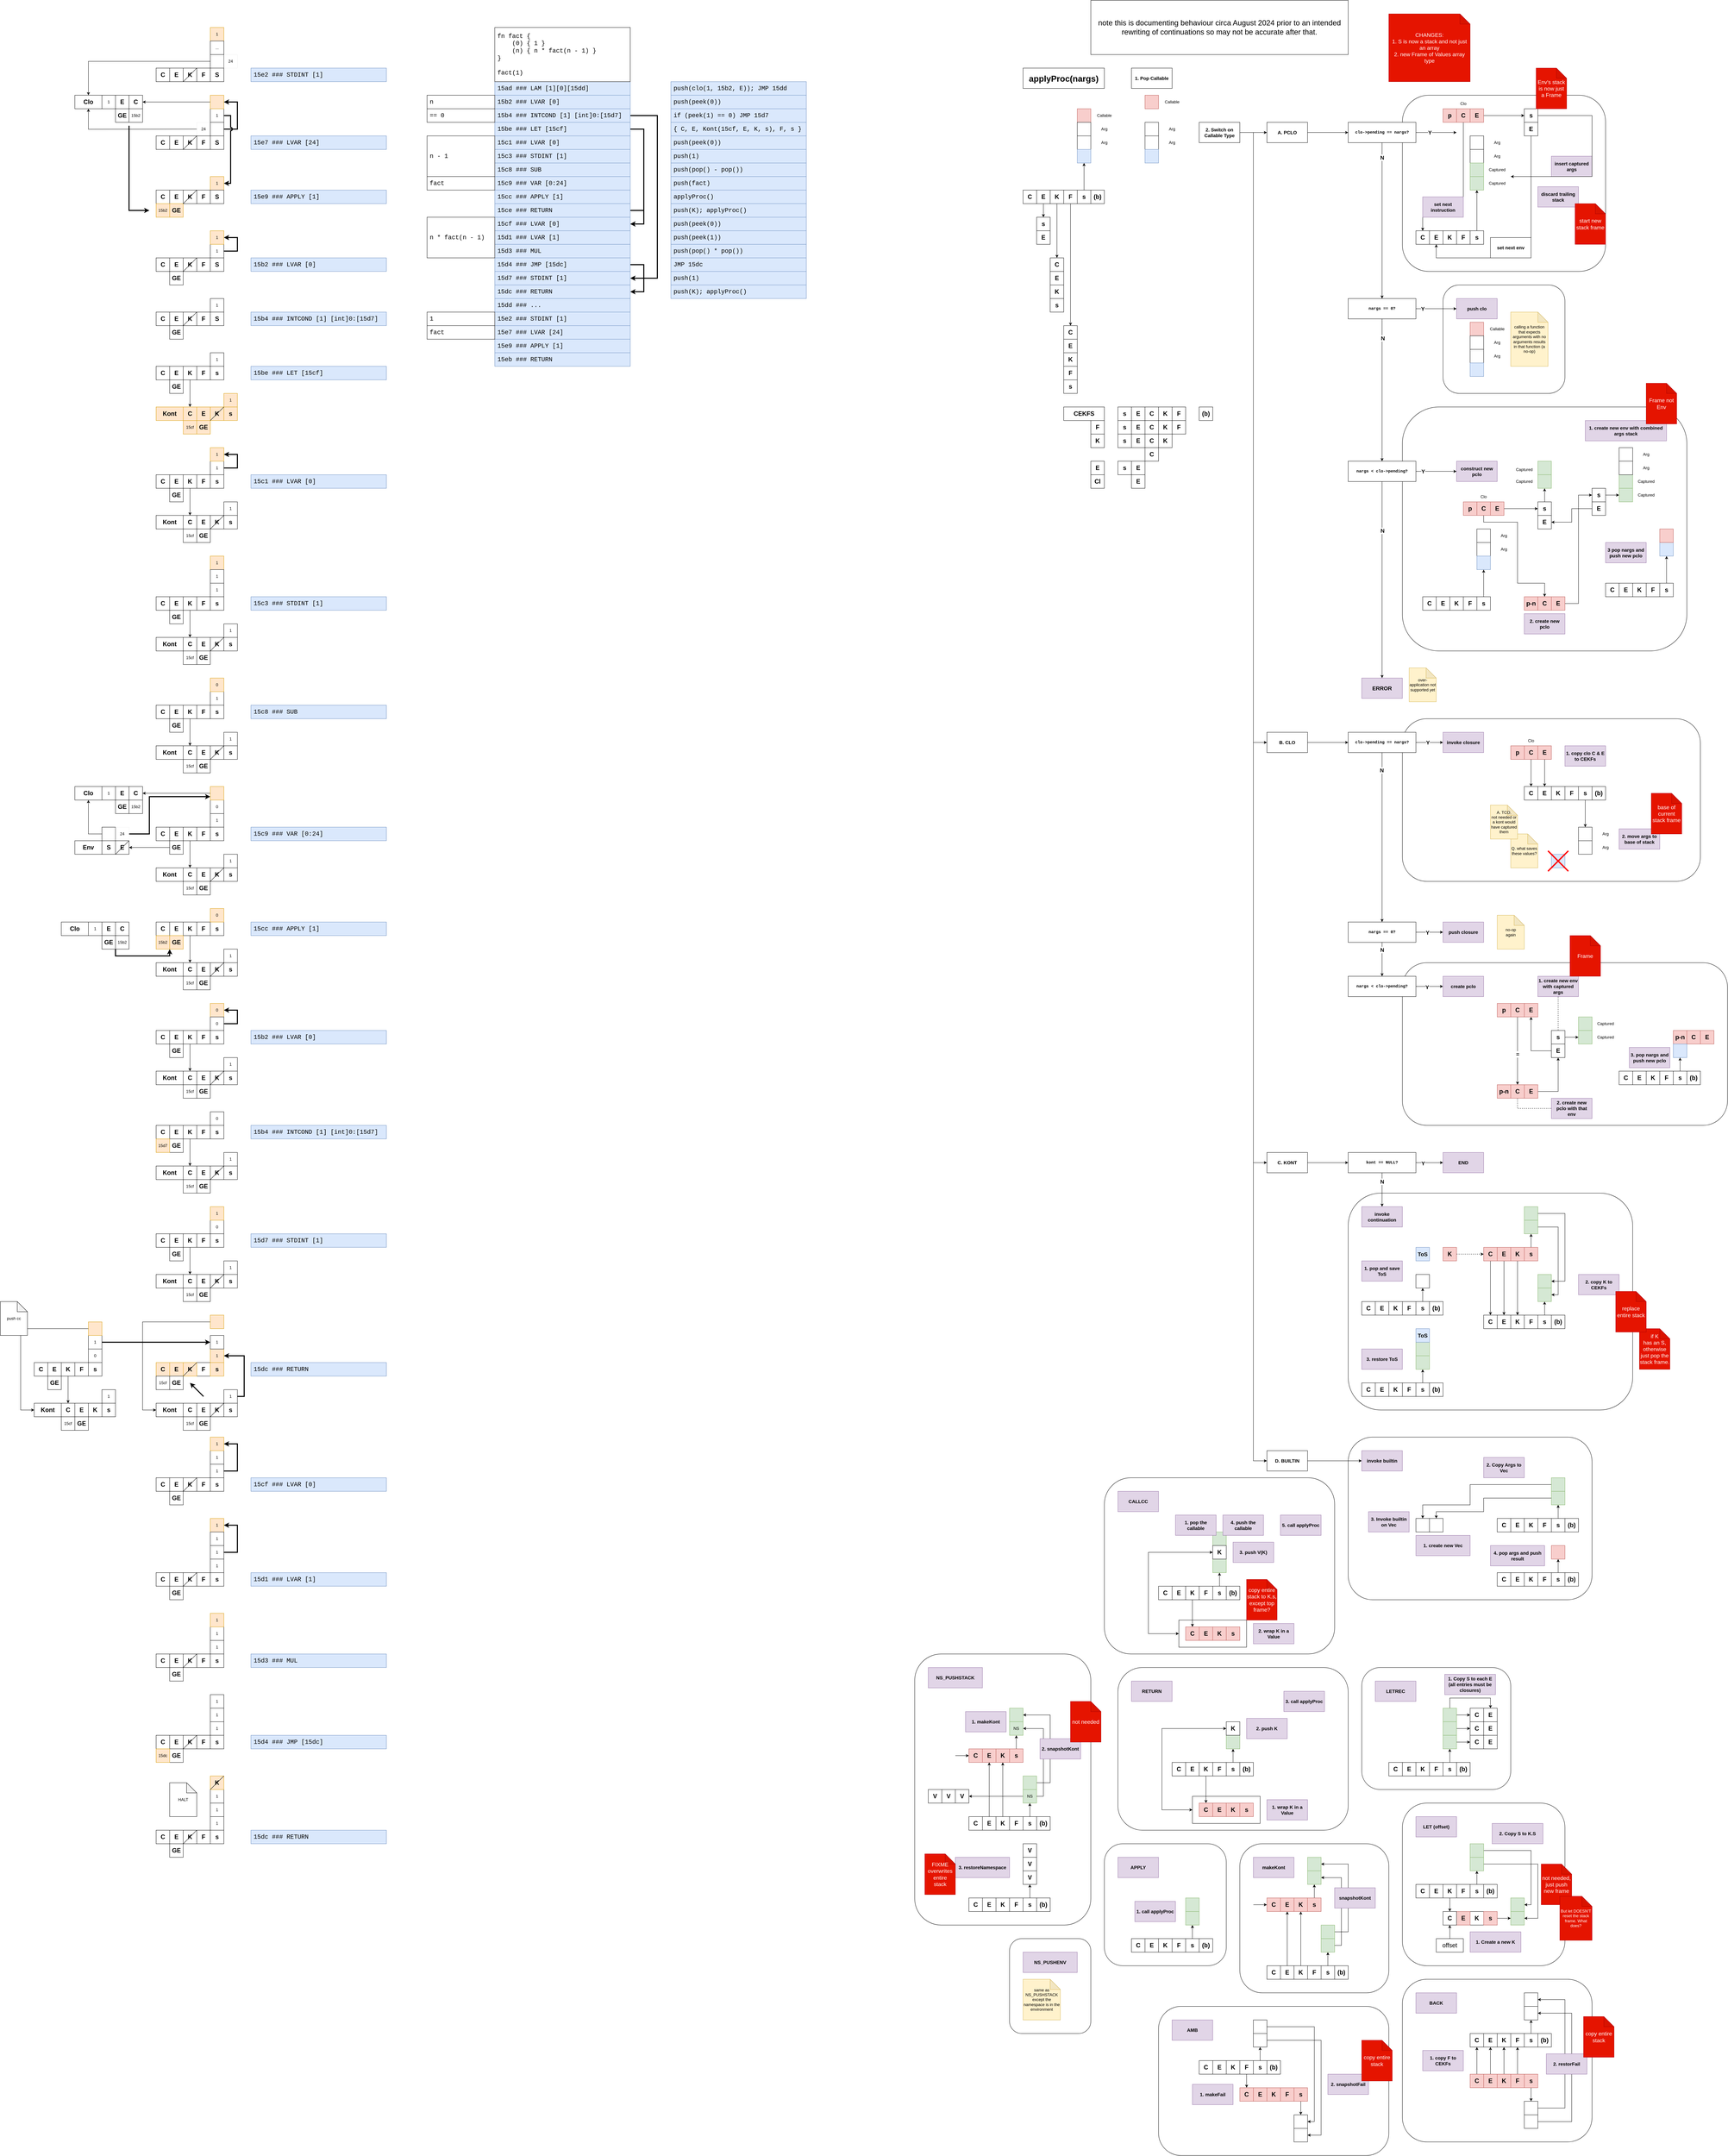 <mxfile version="24.7.5">
  <diagram name="Page-1" id="rB0Kyxy1WQQpFUUbXWib">
    <mxGraphModel dx="5158" dy="1722" grid="1" gridSize="10" guides="1" tooltips="1" connect="1" arrows="1" fold="1" page="0" pageScale="1" pageWidth="827" pageHeight="1169" math="0" shadow="0">
      <root>
        <mxCell id="0" />
        <mxCell id="1" parent="0" />
        <mxCell id="8CcLHdB20NaTVHibaP0T-146" value="" style="rounded=1;whiteSpace=wrap;html=1;" parent="1" vertex="1">
          <mxGeometry x="1080" y="5680" width="560" height="480" as="geometry" />
        </mxCell>
        <mxCell id="8CcLHdB20NaTVHibaP0T-113" value="" style="rounded=1;whiteSpace=wrap;html=1;" parent="1" vertex="1">
          <mxGeometry x="360" y="5760" width="680" height="440" as="geometry" />
        </mxCell>
        <mxCell id="8CcLHdB20NaTVHibaP0T-77" value="" style="rounded=1;whiteSpace=wrap;html=1;" parent="1" vertex="1">
          <mxGeometry x="920" y="4080" width="720" height="480" as="geometry" />
        </mxCell>
        <mxCell id="8CcLHdB20NaTVHibaP0T-47" value="" style="rounded=1;whiteSpace=wrap;html=1;" parent="1" vertex="1">
          <mxGeometry x="-80" y="5560" width="240" height="280" as="geometry" />
        </mxCell>
        <mxCell id="8CcLHdB20NaTVHibaP0T-3" value="" style="rounded=1;whiteSpace=wrap;html=1;" parent="1" vertex="1">
          <mxGeometry x="-360" y="4720" width="520" height="800" as="geometry" />
        </mxCell>
        <mxCell id="YaOIu8IG089W5Y5pk1h3-25" value="" style="rounded=1;whiteSpace=wrap;html=1;" parent="1" vertex="1">
          <mxGeometry x="200" y="4200" width="680" height="520" as="geometry" />
        </mxCell>
        <mxCell id="YaOIu8IG089W5Y5pk1h3-17" value="" style="rounded=0;whiteSpace=wrap;html=1;" parent="1" vertex="1">
          <mxGeometry x="420" y="4620" width="200" height="80" as="geometry" />
        </mxCell>
        <mxCell id="WkOIs3FunbEa-x-7-6zS-24" value="" style="rounded=1;whiteSpace=wrap;html=1;" parent="1" vertex="1">
          <mxGeometry x="600" y="5280" width="440" height="440" as="geometry" />
        </mxCell>
        <mxCell id="q5XF0nJhdmvQj78EgWsg-307" value="" style="rounded=1;whiteSpace=wrap;html=1;" parent="1" vertex="1">
          <mxGeometry x="920" y="3360" width="840" height="640" as="geometry" />
        </mxCell>
        <mxCell id="q5XF0nJhdmvQj78EgWsg-250" value="" style="rounded=1;whiteSpace=wrap;html=1;" parent="1" vertex="1">
          <mxGeometry x="1080" y="2680" width="960" height="480" as="geometry" />
        </mxCell>
        <mxCell id="q5XF0nJhdmvQj78EgWsg-204" value="" style="rounded=1;whiteSpace=wrap;html=1;" parent="1" vertex="1">
          <mxGeometry x="1080" y="1960" width="880" height="480" as="geometry" />
        </mxCell>
        <mxCell id="q5XF0nJhdmvQj78EgWsg-171" value="" style="rounded=1;whiteSpace=wrap;html=1;" parent="1" vertex="1">
          <mxGeometry x="1080" y="1040" width="840" height="720" as="geometry" />
        </mxCell>
        <mxCell id="q5XF0nJhdmvQj78EgWsg-170" value="" style="rounded=1;whiteSpace=wrap;html=1;" parent="1" vertex="1">
          <mxGeometry x="1200" y="680" width="360" height="320" as="geometry" />
        </mxCell>
        <mxCell id="q5XF0nJhdmvQj78EgWsg-169" value="" style="rounded=1;whiteSpace=wrap;html=1;" parent="1" vertex="1">
          <mxGeometry x="1080" y="120" width="600" height="520" as="geometry" />
        </mxCell>
        <mxCell id="q5XF0nJhdmvQj78EgWsg-1" value="" style="whiteSpace=wrap;html=1;aspect=fixed;fillColor=#f8cecc;strokeColor=#b85450;" parent="1" vertex="1">
          <mxGeometry x="120" y="160" width="40" height="40" as="geometry" />
        </mxCell>
        <mxCell id="q5XF0nJhdmvQj78EgWsg-2" value="" style="whiteSpace=wrap;html=1;aspect=fixed;" parent="1" vertex="1">
          <mxGeometry x="120" y="200" width="40" height="40" as="geometry" />
        </mxCell>
        <mxCell id="q5XF0nJhdmvQj78EgWsg-3" value="" style="whiteSpace=wrap;html=1;aspect=fixed;" parent="1" vertex="1">
          <mxGeometry x="120" y="240" width="40" height="40" as="geometry" />
        </mxCell>
        <mxCell id="q5XF0nJhdmvQj78EgWsg-4" value="Callable" style="text;html=1;align=center;verticalAlign=middle;whiteSpace=wrap;rounded=0;" parent="1" vertex="1">
          <mxGeometry x="170" y="165" width="60" height="30" as="geometry" />
        </mxCell>
        <mxCell id="q5XF0nJhdmvQj78EgWsg-5" value="Arg" style="text;html=1;align=center;verticalAlign=middle;whiteSpace=wrap;rounded=0;" parent="1" vertex="1">
          <mxGeometry x="170" y="205" width="60" height="30" as="geometry" />
        </mxCell>
        <mxCell id="q5XF0nJhdmvQj78EgWsg-6" value="Arg" style="text;html=1;align=center;verticalAlign=middle;whiteSpace=wrap;rounded=0;" parent="1" vertex="1">
          <mxGeometry x="170" y="245" width="60" height="30" as="geometry" />
        </mxCell>
        <mxCell id="q5XF0nJhdmvQj78EgWsg-7" value="" style="whiteSpace=wrap;html=1;aspect=fixed;fillColor=#dae8fc;strokeColor=#6c8ebf;" parent="1" vertex="1">
          <mxGeometry x="120" y="280" width="40" height="40" as="geometry" />
        </mxCell>
        <mxCell id="q5XF0nJhdmvQj78EgWsg-8" value="" style="whiteSpace=wrap;html=1;aspect=fixed;fillColor=#f8cecc;strokeColor=#b85450;" parent="1" vertex="1">
          <mxGeometry x="320" y="120" width="40" height="40" as="geometry" />
        </mxCell>
        <mxCell id="q5XF0nJhdmvQj78EgWsg-9" value="" style="whiteSpace=wrap;html=1;aspect=fixed;" parent="1" vertex="1">
          <mxGeometry x="320" y="200" width="40" height="40" as="geometry" />
        </mxCell>
        <mxCell id="q5XF0nJhdmvQj78EgWsg-10" value="" style="whiteSpace=wrap;html=1;aspect=fixed;" parent="1" vertex="1">
          <mxGeometry x="320" y="240" width="40" height="40" as="geometry" />
        </mxCell>
        <mxCell id="q5XF0nJhdmvQj78EgWsg-11" value="Callable" style="text;html=1;align=center;verticalAlign=middle;whiteSpace=wrap;rounded=0;" parent="1" vertex="1">
          <mxGeometry x="370" y="125" width="60" height="30" as="geometry" />
        </mxCell>
        <mxCell id="q5XF0nJhdmvQj78EgWsg-12" value="Arg" style="text;html=1;align=center;verticalAlign=middle;whiteSpace=wrap;rounded=0;" parent="1" vertex="1">
          <mxGeometry x="370" y="205" width="60" height="30" as="geometry" />
        </mxCell>
        <mxCell id="q5XF0nJhdmvQj78EgWsg-13" value="Arg" style="text;html=1;align=center;verticalAlign=middle;whiteSpace=wrap;rounded=0;" parent="1" vertex="1">
          <mxGeometry x="370" y="245" width="60" height="30" as="geometry" />
        </mxCell>
        <mxCell id="q5XF0nJhdmvQj78EgWsg-14" value="" style="whiteSpace=wrap;html=1;aspect=fixed;fillColor=#dae8fc;strokeColor=#6c8ebf;" parent="1" vertex="1">
          <mxGeometry x="320" y="280" width="40" height="40" as="geometry" />
        </mxCell>
        <mxCell id="q5XF0nJhdmvQj78EgWsg-15" value="1. Pop Callable" style="rounded=0;whiteSpace=wrap;html=1;fontStyle=1;fontSize=14;" parent="1" vertex="1">
          <mxGeometry x="280" y="40" width="120" height="60" as="geometry" />
        </mxCell>
        <mxCell id="q5XF0nJhdmvQj78EgWsg-22" value="" style="edgeStyle=orthogonalEdgeStyle;rounded=0;orthogonalLoop=1;jettySize=auto;html=1;" parent="1" source="q5XF0nJhdmvQj78EgWsg-16" target="q5XF0nJhdmvQj78EgWsg-17" edge="1">
          <mxGeometry relative="1" as="geometry" />
        </mxCell>
        <mxCell id="q5XF0nJhdmvQj78EgWsg-23" style="edgeStyle=orthogonalEdgeStyle;rounded=0;orthogonalLoop=1;jettySize=auto;html=1;entryX=0;entryY=0.5;entryDx=0;entryDy=0;" parent="1" source="q5XF0nJhdmvQj78EgWsg-16" target="q5XF0nJhdmvQj78EgWsg-18" edge="1">
          <mxGeometry relative="1" as="geometry" />
        </mxCell>
        <mxCell id="q5XF0nJhdmvQj78EgWsg-24" style="edgeStyle=orthogonalEdgeStyle;rounded=0;orthogonalLoop=1;jettySize=auto;html=1;entryX=0;entryY=0.5;entryDx=0;entryDy=0;" parent="1" source="q5XF0nJhdmvQj78EgWsg-16" target="q5XF0nJhdmvQj78EgWsg-19" edge="1">
          <mxGeometry relative="1" as="geometry" />
        </mxCell>
        <mxCell id="q5XF0nJhdmvQj78EgWsg-25" style="edgeStyle=orthogonalEdgeStyle;rounded=0;orthogonalLoop=1;jettySize=auto;html=1;entryX=0;entryY=0.5;entryDx=0;entryDy=0;" parent="1" source="q5XF0nJhdmvQj78EgWsg-16" target="q5XF0nJhdmvQj78EgWsg-20" edge="1">
          <mxGeometry relative="1" as="geometry" />
        </mxCell>
        <mxCell id="q5XF0nJhdmvQj78EgWsg-16" value="2. Switch on Callable Type" style="rounded=0;whiteSpace=wrap;html=1;fontStyle=1;fontSize=14;" parent="1" vertex="1">
          <mxGeometry x="480" y="200" width="120" height="60" as="geometry" />
        </mxCell>
        <mxCell id="q5XF0nJhdmvQj78EgWsg-27" style="edgeStyle=orthogonalEdgeStyle;rounded=0;orthogonalLoop=1;jettySize=auto;html=1;" parent="1" source="q5XF0nJhdmvQj78EgWsg-17" target="q5XF0nJhdmvQj78EgWsg-26" edge="1">
          <mxGeometry relative="1" as="geometry" />
        </mxCell>
        <mxCell id="q5XF0nJhdmvQj78EgWsg-17" value="A. PCLO" style="rounded=0;whiteSpace=wrap;html=1;fontStyle=1;fontSize=14;" parent="1" vertex="1">
          <mxGeometry x="680" y="200" width="120" height="60" as="geometry" />
        </mxCell>
        <mxCell id="q5XF0nJhdmvQj78EgWsg-173" style="edgeStyle=orthogonalEdgeStyle;rounded=0;orthogonalLoop=1;jettySize=auto;html=1;entryX=0;entryY=0.5;entryDx=0;entryDy=0;" parent="1" source="q5XF0nJhdmvQj78EgWsg-18" target="q5XF0nJhdmvQj78EgWsg-172" edge="1">
          <mxGeometry relative="1" as="geometry" />
        </mxCell>
        <mxCell id="q5XF0nJhdmvQj78EgWsg-18" value="B. CLO" style="rounded=0;whiteSpace=wrap;html=1;fontStyle=1;fontSize=14;" parent="1" vertex="1">
          <mxGeometry x="680" y="2000" width="120" height="60" as="geometry" />
        </mxCell>
        <mxCell id="q5XF0nJhdmvQj78EgWsg-257" style="edgeStyle=orthogonalEdgeStyle;rounded=0;orthogonalLoop=1;jettySize=auto;html=1;entryX=0;entryY=0.5;entryDx=0;entryDy=0;" parent="1" source="q5XF0nJhdmvQj78EgWsg-19" target="q5XF0nJhdmvQj78EgWsg-253" edge="1">
          <mxGeometry relative="1" as="geometry" />
        </mxCell>
        <mxCell id="q5XF0nJhdmvQj78EgWsg-19" value="C. KONT" style="rounded=0;whiteSpace=wrap;html=1;fontStyle=1;fontSize=14;" parent="1" vertex="1">
          <mxGeometry x="680" y="3240" width="120" height="60" as="geometry" />
        </mxCell>
        <mxCell id="8CcLHdB20NaTVHibaP0T-50" style="edgeStyle=orthogonalEdgeStyle;rounded=0;orthogonalLoop=1;jettySize=auto;html=1;entryX=0;entryY=0.5;entryDx=0;entryDy=0;" parent="1" source="q5XF0nJhdmvQj78EgWsg-20" target="8CcLHdB20NaTVHibaP0T-49" edge="1">
          <mxGeometry relative="1" as="geometry" />
        </mxCell>
        <mxCell id="q5XF0nJhdmvQj78EgWsg-20" value="D. BUILTIN" style="rounded=0;whiteSpace=wrap;html=1;fontStyle=1;fontSize=14;" parent="1" vertex="1">
          <mxGeometry x="680" y="4120" width="120" height="60" as="geometry" />
        </mxCell>
        <mxCell id="q5XF0nJhdmvQj78EgWsg-21" value="applyProc(nargs)" style="rounded=0;whiteSpace=wrap;html=1;fontStyle=1;fontSize=25;" parent="1" vertex="1">
          <mxGeometry x="-40" y="40" width="240" height="60" as="geometry" />
        </mxCell>
        <mxCell id="q5XF0nJhdmvQj78EgWsg-28" style="edgeStyle=orthogonalEdgeStyle;rounded=0;orthogonalLoop=1;jettySize=auto;html=1;" parent="1" source="q5XF0nJhdmvQj78EgWsg-26" edge="1">
          <mxGeometry relative="1" as="geometry">
            <mxPoint x="1240" y="230" as="targetPoint" />
          </mxGeometry>
        </mxCell>
        <mxCell id="q5XF0nJhdmvQj78EgWsg-29" value="Y" style="edgeLabel;html=1;align=center;verticalAlign=middle;resizable=0;points=[];fontSize=16;fontStyle=1" parent="q5XF0nJhdmvQj78EgWsg-28" vertex="1" connectable="0">
          <mxGeometry x="-0.263" y="2" relative="1" as="geometry">
            <mxPoint x="-4" y="2" as="offset" />
          </mxGeometry>
        </mxCell>
        <mxCell id="q5XF0nJhdmvQj78EgWsg-83" style="edgeStyle=orthogonalEdgeStyle;rounded=0;orthogonalLoop=1;jettySize=auto;html=1;" parent="1" source="q5XF0nJhdmvQj78EgWsg-26" target="q5XF0nJhdmvQj78EgWsg-82" edge="1">
          <mxGeometry relative="1" as="geometry" />
        </mxCell>
        <mxCell id="q5XF0nJhdmvQj78EgWsg-84" value="N" style="edgeLabel;html=1;align=center;verticalAlign=middle;resizable=0;points=[];fontSize=16;fontStyle=1" parent="q5XF0nJhdmvQj78EgWsg-83" vertex="1" connectable="0">
          <mxGeometry x="-0.8" y="3" relative="1" as="geometry">
            <mxPoint x="-3" y="-2" as="offset" />
          </mxGeometry>
        </mxCell>
        <mxCell id="q5XF0nJhdmvQj78EgWsg-26" value="clo-&amp;gt;pending == nargs?" style="rounded=0;whiteSpace=wrap;html=1;fontStyle=1;fontFamily=Courier New;" parent="1" vertex="1">
          <mxGeometry x="920" y="200" width="200" height="60" as="geometry" />
        </mxCell>
        <mxCell id="q5XF0nJhdmvQj78EgWsg-31" value="" style="whiteSpace=wrap;html=1;aspect=fixed;" parent="1" vertex="1">
          <mxGeometry x="1280" y="240" width="40" height="40" as="geometry" />
        </mxCell>
        <mxCell id="q5XF0nJhdmvQj78EgWsg-32" value="" style="whiteSpace=wrap;html=1;aspect=fixed;" parent="1" vertex="1">
          <mxGeometry x="1280" y="280" width="40" height="40" as="geometry" />
        </mxCell>
        <mxCell id="q5XF0nJhdmvQj78EgWsg-33" value="Clo" style="text;html=1;align=center;verticalAlign=middle;whiteSpace=wrap;rounded=0;" parent="1" vertex="1">
          <mxGeometry x="1230" y="130" width="60" height="30" as="geometry" />
        </mxCell>
        <mxCell id="q5XF0nJhdmvQj78EgWsg-34" value="Arg" style="text;html=1;align=center;verticalAlign=middle;whiteSpace=wrap;rounded=0;" parent="1" vertex="1">
          <mxGeometry x="1330" y="245" width="60" height="30" as="geometry" />
        </mxCell>
        <mxCell id="q5XF0nJhdmvQj78EgWsg-35" value="Arg" style="text;html=1;align=center;verticalAlign=middle;whiteSpace=wrap;rounded=0;" parent="1" vertex="1">
          <mxGeometry x="1330" y="285" width="60" height="30" as="geometry" />
        </mxCell>
        <mxCell id="q5XF0nJhdmvQj78EgWsg-37" value="" style="whiteSpace=wrap;html=1;aspect=fixed;fillColor=#d5e8d4;strokeColor=#82b366;" parent="1" vertex="1">
          <mxGeometry x="1280" y="320" width="40" height="40" as="geometry" />
        </mxCell>
        <mxCell id="q5XF0nJhdmvQj78EgWsg-38" value="Captured" style="text;html=1;align=center;verticalAlign=middle;whiteSpace=wrap;rounded=0;" parent="1" vertex="1">
          <mxGeometry x="1330" y="325" width="60" height="30" as="geometry" />
        </mxCell>
        <mxCell id="q5XF0nJhdmvQj78EgWsg-39" value="" style="whiteSpace=wrap;html=1;aspect=fixed;fillColor=#d5e8d4;strokeColor=#82b366;" parent="1" vertex="1">
          <mxGeometry x="1280" y="360" width="40" height="40" as="geometry" />
        </mxCell>
        <mxCell id="q5XF0nJhdmvQj78EgWsg-40" value="Captured" style="text;html=1;align=center;verticalAlign=middle;whiteSpace=wrap;rounded=0;" parent="1" vertex="1">
          <mxGeometry x="1330" y="365" width="60" height="30" as="geometry" />
        </mxCell>
        <mxCell id="q5XF0nJhdmvQj78EgWsg-41" value="insert captured args" style="rounded=0;whiteSpace=wrap;html=1;fontStyle=1;fontSize=14;fillColor=#e1d5e7;strokeColor=#9673a6;" parent="1" vertex="1">
          <mxGeometry x="1520" y="300" width="120" height="60" as="geometry" />
        </mxCell>
        <mxCell id="q5XF0nJhdmvQj78EgWsg-42" value="C" style="whiteSpace=wrap;html=1;aspect=fixed;fontSize=18;fontStyle=1" parent="1" vertex="1">
          <mxGeometry x="-40" y="400" width="40" height="40" as="geometry" />
        </mxCell>
        <mxCell id="q5XF0nJhdmvQj78EgWsg-64" value="" style="edgeStyle=orthogonalEdgeStyle;rounded=0;orthogonalLoop=1;jettySize=auto;html=1;" parent="1" source="q5XF0nJhdmvQj78EgWsg-43" target="q5XF0nJhdmvQj78EgWsg-63" edge="1">
          <mxGeometry relative="1" as="geometry" />
        </mxCell>
        <mxCell id="q5XF0nJhdmvQj78EgWsg-43" value="E" style="whiteSpace=wrap;html=1;aspect=fixed;fontSize=18;fontStyle=1" parent="1" vertex="1">
          <mxGeometry y="400" width="40" height="40" as="geometry" />
        </mxCell>
        <mxCell id="q5XF0nJhdmvQj78EgWsg-69" style="edgeStyle=orthogonalEdgeStyle;rounded=0;orthogonalLoop=1;jettySize=auto;html=1;" parent="1" source="q5XF0nJhdmvQj78EgWsg-44" target="q5XF0nJhdmvQj78EgWsg-65" edge="1">
          <mxGeometry relative="1" as="geometry" />
        </mxCell>
        <mxCell id="q5XF0nJhdmvQj78EgWsg-44" value="K" style="whiteSpace=wrap;html=1;aspect=fixed;fontSize=18;fontStyle=1" parent="1" vertex="1">
          <mxGeometry x="40" y="400" width="40" height="40" as="geometry" />
        </mxCell>
        <mxCell id="q5XF0nJhdmvQj78EgWsg-76" style="edgeStyle=orthogonalEdgeStyle;rounded=0;orthogonalLoop=1;jettySize=auto;html=1;entryX=0.5;entryY=0;entryDx=0;entryDy=0;" parent="1" source="q5XF0nJhdmvQj78EgWsg-45" target="q5XF0nJhdmvQj78EgWsg-70" edge="1">
          <mxGeometry relative="1" as="geometry" />
        </mxCell>
        <mxCell id="q5XF0nJhdmvQj78EgWsg-45" value="F" style="whiteSpace=wrap;html=1;aspect=fixed;fontSize=18;fontStyle=1" parent="1" vertex="1">
          <mxGeometry x="80" y="400" width="40" height="40" as="geometry" />
        </mxCell>
        <mxCell id="q5XF0nJhdmvQj78EgWsg-47" value="" style="edgeStyle=orthogonalEdgeStyle;rounded=0;orthogonalLoop=1;jettySize=auto;html=1;" parent="1" source="q5XF0nJhdmvQj78EgWsg-46" target="q5XF0nJhdmvQj78EgWsg-7" edge="1">
          <mxGeometry relative="1" as="geometry" />
        </mxCell>
        <mxCell id="q5XF0nJhdmvQj78EgWsg-46" value="s" style="whiteSpace=wrap;html=1;aspect=fixed;fontSize=18;fontStyle=1" parent="1" vertex="1">
          <mxGeometry x="120" y="400" width="40" height="40" as="geometry" />
        </mxCell>
        <mxCell id="q5XF0nJhdmvQj78EgWsg-48" value="C" style="whiteSpace=wrap;html=1;aspect=fixed;fontSize=18;fontStyle=1" parent="1" vertex="1">
          <mxGeometry x="1120" y="520" width="40" height="40" as="geometry" />
        </mxCell>
        <mxCell id="q5XF0nJhdmvQj78EgWsg-49" value="E" style="whiteSpace=wrap;html=1;aspect=fixed;fontSize=18;fontStyle=1" parent="1" vertex="1">
          <mxGeometry x="1160" y="520" width="40" height="40" as="geometry" />
        </mxCell>
        <mxCell id="q5XF0nJhdmvQj78EgWsg-50" value="K" style="whiteSpace=wrap;html=1;aspect=fixed;fontSize=18;fontStyle=1" parent="1" vertex="1">
          <mxGeometry x="1200" y="520" width="40" height="40" as="geometry" />
        </mxCell>
        <mxCell id="q5XF0nJhdmvQj78EgWsg-51" value="F" style="whiteSpace=wrap;html=1;aspect=fixed;fontSize=18;fontStyle=1" parent="1" vertex="1">
          <mxGeometry x="1240" y="520" width="40" height="40" as="geometry" />
        </mxCell>
        <mxCell id="q5XF0nJhdmvQj78EgWsg-54" value="" style="edgeStyle=orthogonalEdgeStyle;rounded=0;orthogonalLoop=1;jettySize=auto;html=1;entryX=0.5;entryY=1;entryDx=0;entryDy=0;" parent="1" source="q5XF0nJhdmvQj78EgWsg-52" target="q5XF0nJhdmvQj78EgWsg-39" edge="1">
          <mxGeometry relative="1" as="geometry">
            <mxPoint x="1300" y="440" as="targetPoint" />
          </mxGeometry>
        </mxCell>
        <mxCell id="q5XF0nJhdmvQj78EgWsg-52" value="s" style="whiteSpace=wrap;html=1;aspect=fixed;fontSize=18;fontStyle=1" parent="1" vertex="1">
          <mxGeometry x="1280" y="520" width="40" height="40" as="geometry" />
        </mxCell>
        <mxCell id="q5XF0nJhdmvQj78EgWsg-80" style="edgeStyle=orthogonalEdgeStyle;rounded=0;orthogonalLoop=1;jettySize=auto;html=1;entryX=0.5;entryY=0;entryDx=0;entryDy=0;" parent="1" source="q5XF0nJhdmvQj78EgWsg-55" target="q5XF0nJhdmvQj78EgWsg-48" edge="1">
          <mxGeometry relative="1" as="geometry">
            <Array as="points">
              <mxPoint x="1260" y="480" />
              <mxPoint x="1140" y="480" />
            </Array>
          </mxGeometry>
        </mxCell>
        <mxCell id="q5XF0nJhdmvQj78EgWsg-55" value="C" style="whiteSpace=wrap;html=1;aspect=fixed;fontSize=18;fontStyle=1;fillColor=#f8cecc;strokeColor=#b85450;" parent="1" vertex="1">
          <mxGeometry x="1240" y="160" width="40" height="40" as="geometry" />
        </mxCell>
        <mxCell id="q5XF0nJhdmvQj78EgWsg-60" style="edgeStyle=orthogonalEdgeStyle;rounded=0;orthogonalLoop=1;jettySize=auto;html=1;" parent="1" source="q5XF0nJhdmvQj78EgWsg-56" target="q5XF0nJhdmvQj78EgWsg-58" edge="1">
          <mxGeometry relative="1" as="geometry" />
        </mxCell>
        <mxCell id="q5XF0nJhdmvQj78EgWsg-56" value="E" style="whiteSpace=wrap;html=1;aspect=fixed;fontSize=18;fontStyle=1;fillColor=#f8cecc;strokeColor=#b85450;" parent="1" vertex="1">
          <mxGeometry x="1280" y="160" width="40" height="40" as="geometry" />
        </mxCell>
        <mxCell id="q5XF0nJhdmvQj78EgWsg-77" style="edgeStyle=orthogonalEdgeStyle;rounded=0;orthogonalLoop=1;jettySize=auto;html=1;" parent="1" source="q5XF0nJhdmvQj78EgWsg-58" edge="1">
          <mxGeometry relative="1" as="geometry">
            <mxPoint x="1400" y="360" as="targetPoint" />
            <Array as="points">
              <mxPoint x="1640" y="180" />
              <mxPoint x="1640" y="360" />
            </Array>
          </mxGeometry>
        </mxCell>
        <mxCell id="q5XF0nJhdmvQj78EgWsg-58" value="s" style="whiteSpace=wrap;html=1;aspect=fixed;fontSize=18;fontStyle=1" parent="1" vertex="1">
          <mxGeometry x="1440" y="160" width="40" height="40" as="geometry" />
        </mxCell>
        <mxCell id="q5XF0nJhdmvQj78EgWsg-78" style="edgeStyle=orthogonalEdgeStyle;rounded=0;orthogonalLoop=1;jettySize=auto;html=1;entryX=0.5;entryY=1;entryDx=0;entryDy=0;" parent="1" source="q5XF0nJhdmvQj78EgWsg-59" target="q5XF0nJhdmvQj78EgWsg-49" edge="1">
          <mxGeometry relative="1" as="geometry">
            <Array as="points">
              <mxPoint x="1460" y="600" />
              <mxPoint x="1180" y="600" />
            </Array>
          </mxGeometry>
        </mxCell>
        <mxCell id="q5XF0nJhdmvQj78EgWsg-59" value="E" style="whiteSpace=wrap;html=1;aspect=fixed;fontSize=18;fontStyle=1" parent="1" vertex="1">
          <mxGeometry x="1440" y="200" width="40" height="40" as="geometry" />
        </mxCell>
        <mxCell id="q5XF0nJhdmvQj78EgWsg-62" value="E" style="whiteSpace=wrap;html=1;aspect=fixed;fontSize=18;fontStyle=1" parent="1" vertex="1">
          <mxGeometry y="520" width="40" height="40" as="geometry" />
        </mxCell>
        <mxCell id="q5XF0nJhdmvQj78EgWsg-63" value="s" style="whiteSpace=wrap;html=1;aspect=fixed;fontSize=18;fontStyle=1" parent="1" vertex="1">
          <mxGeometry y="480" width="40" height="40" as="geometry" />
        </mxCell>
        <mxCell id="q5XF0nJhdmvQj78EgWsg-65" value="C" style="whiteSpace=wrap;html=1;aspect=fixed;fontSize=18;fontStyle=1" parent="1" vertex="1">
          <mxGeometry x="40" y="600" width="40" height="40" as="geometry" />
        </mxCell>
        <mxCell id="q5XF0nJhdmvQj78EgWsg-66" value="E" style="whiteSpace=wrap;html=1;aspect=fixed;fontSize=18;fontStyle=1" parent="1" vertex="1">
          <mxGeometry x="40" y="640" width="40" height="40" as="geometry" />
        </mxCell>
        <mxCell id="q5XF0nJhdmvQj78EgWsg-67" value="s" style="whiteSpace=wrap;html=1;aspect=fixed;fontSize=18;fontStyle=1" parent="1" vertex="1">
          <mxGeometry x="40" y="720" width="40" height="40" as="geometry" />
        </mxCell>
        <mxCell id="q5XF0nJhdmvQj78EgWsg-68" value="K" style="whiteSpace=wrap;html=1;aspect=fixed;fontSize=18;fontStyle=1" parent="1" vertex="1">
          <mxGeometry x="40" y="680" width="40" height="40" as="geometry" />
        </mxCell>
        <mxCell id="q5XF0nJhdmvQj78EgWsg-70" value="C" style="whiteSpace=wrap;html=1;aspect=fixed;fontSize=18;fontStyle=1" parent="1" vertex="1">
          <mxGeometry x="80" y="800" width="40" height="40" as="geometry" />
        </mxCell>
        <mxCell id="q5XF0nJhdmvQj78EgWsg-71" value="E" style="whiteSpace=wrap;html=1;aspect=fixed;fontSize=18;fontStyle=1" parent="1" vertex="1">
          <mxGeometry x="80" y="840" width="40" height="40" as="geometry" />
        </mxCell>
        <mxCell id="q5XF0nJhdmvQj78EgWsg-72" value="K" style="whiteSpace=wrap;html=1;aspect=fixed;fontSize=18;fontStyle=1" parent="1" vertex="1">
          <mxGeometry x="80" y="880" width="40" height="40" as="geometry" />
        </mxCell>
        <mxCell id="q5XF0nJhdmvQj78EgWsg-73" value="F" style="whiteSpace=wrap;html=1;aspect=fixed;fontSize=18;fontStyle=1" parent="1" vertex="1">
          <mxGeometry x="80" y="920" width="40" height="40" as="geometry" />
        </mxCell>
        <mxCell id="q5XF0nJhdmvQj78EgWsg-74" value="s" style="whiteSpace=wrap;html=1;aspect=fixed;fontSize=18;fontStyle=1" parent="1" vertex="1">
          <mxGeometry x="80" y="960" width="40" height="40" as="geometry" />
        </mxCell>
        <mxCell id="q5XF0nJhdmvQj78EgWsg-75" value="(b)" style="whiteSpace=wrap;html=1;aspect=fixed;fontSize=18;fontStyle=1" parent="1" vertex="1">
          <mxGeometry x="160" y="400" width="40" height="40" as="geometry" />
        </mxCell>
        <mxCell id="q5XF0nJhdmvQj78EgWsg-79" value="set next env" style="rounded=0;whiteSpace=wrap;html=1;fontStyle=1;fontSize=14;" parent="1" vertex="1">
          <mxGeometry x="1340" y="540" width="120" height="60" as="geometry" />
        </mxCell>
        <mxCell id="q5XF0nJhdmvQj78EgWsg-81" value="set next instruction" style="rounded=0;whiteSpace=wrap;html=1;fontStyle=1;fontSize=14;fillColor=#e1d5e7;strokeColor=#9673a6;" parent="1" vertex="1">
          <mxGeometry x="1140" y="420" width="120" height="60" as="geometry" />
        </mxCell>
        <mxCell id="q5XF0nJhdmvQj78EgWsg-92" style="edgeStyle=orthogonalEdgeStyle;rounded=0;orthogonalLoop=1;jettySize=auto;html=1;fontSize=14;" parent="1" source="q5XF0nJhdmvQj78EgWsg-82" target="q5XF0nJhdmvQj78EgWsg-94" edge="1">
          <mxGeometry relative="1" as="geometry">
            <mxPoint x="1240" y="750" as="targetPoint" />
          </mxGeometry>
        </mxCell>
        <mxCell id="q5XF0nJhdmvQj78EgWsg-93" value="Y" style="edgeLabel;html=1;align=center;verticalAlign=middle;resizable=0;points=[];fontSize=16;fontStyle=1" parent="q5XF0nJhdmvQj78EgWsg-92" vertex="1" connectable="0">
          <mxGeometry x="-0.671" y="-1" relative="1" as="geometry">
            <mxPoint y="-1" as="offset" />
          </mxGeometry>
        </mxCell>
        <mxCell id="q5XF0nJhdmvQj78EgWsg-97" style="edgeStyle=orthogonalEdgeStyle;rounded=0;orthogonalLoop=1;jettySize=auto;html=1;" parent="1" source="q5XF0nJhdmvQj78EgWsg-82" target="q5XF0nJhdmvQj78EgWsg-96" edge="1">
          <mxGeometry relative="1" as="geometry" />
        </mxCell>
        <mxCell id="q5XF0nJhdmvQj78EgWsg-98" value="N" style="edgeLabel;html=1;align=center;verticalAlign=middle;resizable=0;points=[];fontSize=16;fontStyle=1" parent="q5XF0nJhdmvQj78EgWsg-97" vertex="1" connectable="0">
          <mxGeometry x="-0.731" y="2" relative="1" as="geometry">
            <mxPoint as="offset" />
          </mxGeometry>
        </mxCell>
        <mxCell id="q5XF0nJhdmvQj78EgWsg-82" value="nargs == 0?" style="rounded=0;whiteSpace=wrap;html=1;fontStyle=1;fontFamily=Courier New;strokeColor=default;align=center;verticalAlign=middle;fontSize=12;fontColor=default;fillColor=default;" parent="1" vertex="1">
          <mxGeometry x="920" y="720" width="200" height="60" as="geometry" />
        </mxCell>
        <mxCell id="q5XF0nJhdmvQj78EgWsg-85" value="" style="whiteSpace=wrap;html=1;aspect=fixed;fillColor=#f8cecc;strokeColor=#b85450;" parent="1" vertex="1">
          <mxGeometry x="1280" y="790" width="40" height="40" as="geometry" />
        </mxCell>
        <mxCell id="q5XF0nJhdmvQj78EgWsg-86" value="" style="whiteSpace=wrap;html=1;aspect=fixed;" parent="1" vertex="1">
          <mxGeometry x="1280" y="830" width="40" height="40" as="geometry" />
        </mxCell>
        <mxCell id="q5XF0nJhdmvQj78EgWsg-87" value="" style="whiteSpace=wrap;html=1;aspect=fixed;" parent="1" vertex="1">
          <mxGeometry x="1280" y="870" width="40" height="40" as="geometry" />
        </mxCell>
        <mxCell id="q5XF0nJhdmvQj78EgWsg-88" value="Callable" style="text;html=1;align=center;verticalAlign=middle;whiteSpace=wrap;rounded=0;" parent="1" vertex="1">
          <mxGeometry x="1330" y="795" width="60" height="30" as="geometry" />
        </mxCell>
        <mxCell id="q5XF0nJhdmvQj78EgWsg-89" value="Arg" style="text;html=1;align=center;verticalAlign=middle;whiteSpace=wrap;rounded=0;" parent="1" vertex="1">
          <mxGeometry x="1330" y="835" width="60" height="30" as="geometry" />
        </mxCell>
        <mxCell id="q5XF0nJhdmvQj78EgWsg-90" value="Arg" style="text;html=1;align=center;verticalAlign=middle;whiteSpace=wrap;rounded=0;" parent="1" vertex="1">
          <mxGeometry x="1330" y="875" width="60" height="30" as="geometry" />
        </mxCell>
        <mxCell id="q5XF0nJhdmvQj78EgWsg-91" value="" style="whiteSpace=wrap;html=1;aspect=fixed;fillColor=#dae8fc;strokeColor=#6c8ebf;" parent="1" vertex="1">
          <mxGeometry x="1280" y="910" width="40" height="40" as="geometry" />
        </mxCell>
        <mxCell id="q5XF0nJhdmvQj78EgWsg-94" value="push clo" style="rounded=0;whiteSpace=wrap;html=1;fontStyle=1;fontSize=14;fillColor=#e1d5e7;strokeColor=#9673a6;" parent="1" vertex="1">
          <mxGeometry x="1240" y="720" width="120" height="60" as="geometry" />
        </mxCell>
        <mxCell id="q5XF0nJhdmvQj78EgWsg-95" value="calling a function that expects arguments with no arguments results in that function (a no-op)" style="shape=note;whiteSpace=wrap;html=1;backgroundOutline=1;darkOpacity=0.05;fillColor=#fff2cc;strokeColor=#d6b656;" parent="1" vertex="1">
          <mxGeometry x="1400" y="760" width="110" height="160" as="geometry" />
        </mxCell>
        <mxCell id="q5XF0nJhdmvQj78EgWsg-101" style="edgeStyle=orthogonalEdgeStyle;rounded=0;orthogonalLoop=1;jettySize=auto;html=1;" parent="1" source="q5XF0nJhdmvQj78EgWsg-96" target="q5XF0nJhdmvQj78EgWsg-100" edge="1">
          <mxGeometry relative="1" as="geometry" />
        </mxCell>
        <mxCell id="q5XF0nJhdmvQj78EgWsg-102" value="N" style="edgeLabel;html=1;align=center;verticalAlign=middle;resizable=0;points=[];fontSize=16;fontStyle=1" parent="q5XF0nJhdmvQj78EgWsg-101" vertex="1" connectable="0">
          <mxGeometry x="-0.5" y="1" relative="1" as="geometry">
            <mxPoint as="offset" />
          </mxGeometry>
        </mxCell>
        <mxCell id="q5XF0nJhdmvQj78EgWsg-110" style="edgeStyle=orthogonalEdgeStyle;rounded=0;orthogonalLoop=1;jettySize=auto;html=1;entryX=0;entryY=0.5;entryDx=0;entryDy=0;" parent="1" source="q5XF0nJhdmvQj78EgWsg-96" target="q5XF0nJhdmvQj78EgWsg-109" edge="1">
          <mxGeometry relative="1" as="geometry" />
        </mxCell>
        <mxCell id="q5XF0nJhdmvQj78EgWsg-111" value="Y" style="edgeLabel;html=1;align=center;verticalAlign=middle;resizable=0;points=[];fontSize=16;fontStyle=1" parent="q5XF0nJhdmvQj78EgWsg-110" vertex="1" connectable="0">
          <mxGeometry x="-0.677" y="-3" relative="1" as="geometry">
            <mxPoint x="1" y="-3" as="offset" />
          </mxGeometry>
        </mxCell>
        <mxCell id="q5XF0nJhdmvQj78EgWsg-96" value="nargs &amp;lt; clo-&amp;gt;pending?" style="rounded=0;whiteSpace=wrap;html=1;fontStyle=1;fontFamily=Courier New;" parent="1" vertex="1">
          <mxGeometry x="920" y="1200" width="200" height="60" as="geometry" />
        </mxCell>
        <mxCell id="q5XF0nJhdmvQj78EgWsg-100" value="ERROR" style="rounded=0;whiteSpace=wrap;html=1;fontSize=16;fontStyle=1;fillColor=#e1d5e7;strokeColor=#9673a6;" parent="1" vertex="1">
          <mxGeometry x="960" y="1840" width="120" height="60" as="geometry" />
        </mxCell>
        <mxCell id="q5XF0nJhdmvQj78EgWsg-103" value="over-application not supported yet" style="shape=note;whiteSpace=wrap;html=1;backgroundOutline=1;darkOpacity=0.05;fillColor=#fff2cc;strokeColor=#d6b656;" parent="1" vertex="1">
          <mxGeometry x="1100" y="1810" width="80" height="100" as="geometry" />
        </mxCell>
        <mxCell id="q5XF0nJhdmvQj78EgWsg-104" value="p" style="whiteSpace=wrap;html=1;aspect=fixed;fontSize=18;fontStyle=1;fillColor=#f8cecc;strokeColor=#b85450;" parent="1" vertex="1">
          <mxGeometry x="1200" y="160" width="40" height="40" as="geometry" />
        </mxCell>
        <mxCell id="q5XF0nJhdmvQj78EgWsg-105" value="Clo" style="text;html=1;align=center;verticalAlign=middle;whiteSpace=wrap;rounded=0;" parent="1" vertex="1">
          <mxGeometry x="1290" y="1290" width="60" height="30" as="geometry" />
        </mxCell>
        <mxCell id="q5XF0nJhdmvQj78EgWsg-157" style="edgeStyle=orthogonalEdgeStyle;rounded=0;orthogonalLoop=1;jettySize=auto;html=1;entryX=0.5;entryY=0;entryDx=0;entryDy=0;" parent="1" source="q5XF0nJhdmvQj78EgWsg-106" target="q5XF0nJhdmvQj78EgWsg-153" edge="1">
          <mxGeometry relative="1" as="geometry">
            <Array as="points">
              <mxPoint x="1320" y="1380" />
              <mxPoint x="1420" y="1380" />
              <mxPoint x="1420" y="1560" />
              <mxPoint x="1500" y="1560" />
            </Array>
          </mxGeometry>
        </mxCell>
        <mxCell id="q5XF0nJhdmvQj78EgWsg-106" value="C" style="whiteSpace=wrap;html=1;aspect=fixed;fontSize=18;fontStyle=1;fillColor=#f8cecc;strokeColor=#b85450;" parent="1" vertex="1">
          <mxGeometry x="1300" y="1320" width="40" height="40" as="geometry" />
        </mxCell>
        <mxCell id="q5XF0nJhdmvQj78EgWsg-119" style="edgeStyle=orthogonalEdgeStyle;rounded=0;orthogonalLoop=1;jettySize=auto;html=1;entryX=0;entryY=0.5;entryDx=0;entryDy=0;" parent="1" source="q5XF0nJhdmvQj78EgWsg-107" target="q5XF0nJhdmvQj78EgWsg-117" edge="1">
          <mxGeometry relative="1" as="geometry" />
        </mxCell>
        <mxCell id="q5XF0nJhdmvQj78EgWsg-107" value="E" style="whiteSpace=wrap;html=1;aspect=fixed;fontSize=18;fontStyle=1;fillColor=#f8cecc;strokeColor=#b85450;" parent="1" vertex="1">
          <mxGeometry x="1340" y="1320" width="40" height="40" as="geometry" />
        </mxCell>
        <mxCell id="q5XF0nJhdmvQj78EgWsg-108" value="p" style="whiteSpace=wrap;html=1;aspect=fixed;fontSize=18;fontStyle=1;fillColor=#f8cecc;strokeColor=#b85450;" parent="1" vertex="1">
          <mxGeometry x="1260" y="1320" width="40" height="40" as="geometry" />
        </mxCell>
        <mxCell id="q5XF0nJhdmvQj78EgWsg-109" value="construct new pclo" style="rounded=0;whiteSpace=wrap;html=1;fontStyle=1;fontSize=14;fillColor=#e1d5e7;strokeColor=#9673a6;" parent="1" vertex="1">
          <mxGeometry x="1240" y="1200" width="120" height="60" as="geometry" />
        </mxCell>
        <mxCell id="q5XF0nJhdmvQj78EgWsg-112" value="" style="whiteSpace=wrap;html=1;aspect=fixed;" parent="1" vertex="1">
          <mxGeometry x="1300" y="1400" width="40" height="40" as="geometry" />
        </mxCell>
        <mxCell id="q5XF0nJhdmvQj78EgWsg-113" value="" style="whiteSpace=wrap;html=1;aspect=fixed;" parent="1" vertex="1">
          <mxGeometry x="1300" y="1440" width="40" height="40" as="geometry" />
        </mxCell>
        <mxCell id="q5XF0nJhdmvQj78EgWsg-114" value="Arg" style="text;html=1;align=center;verticalAlign=middle;whiteSpace=wrap;rounded=0;" parent="1" vertex="1">
          <mxGeometry x="1350" y="1405" width="60" height="30" as="geometry" />
        </mxCell>
        <mxCell id="q5XF0nJhdmvQj78EgWsg-115" value="Arg" style="text;html=1;align=center;verticalAlign=middle;whiteSpace=wrap;rounded=0;" parent="1" vertex="1">
          <mxGeometry x="1350" y="1445" width="60" height="30" as="geometry" />
        </mxCell>
        <mxCell id="q5XF0nJhdmvQj78EgWsg-116" value="" style="whiteSpace=wrap;html=1;aspect=fixed;fillColor=#dae8fc;strokeColor=#6c8ebf;" parent="1" vertex="1">
          <mxGeometry x="1300" y="1480" width="40" height="40" as="geometry" />
        </mxCell>
        <mxCell id="q5XF0nJhdmvQj78EgWsg-127" style="edgeStyle=orthogonalEdgeStyle;rounded=0;orthogonalLoop=1;jettySize=auto;html=1;" parent="1" source="q5XF0nJhdmvQj78EgWsg-117" target="q5XF0nJhdmvQj78EgWsg-124" edge="1">
          <mxGeometry relative="1" as="geometry" />
        </mxCell>
        <mxCell id="q5XF0nJhdmvQj78EgWsg-117" value="s" style="whiteSpace=wrap;html=1;aspect=fixed;fontSize=18;fontStyle=1" parent="1" vertex="1">
          <mxGeometry x="1480" y="1320" width="40" height="40" as="geometry" />
        </mxCell>
        <mxCell id="q5XF0nJhdmvQj78EgWsg-118" value="E" style="whiteSpace=wrap;html=1;aspect=fixed;fontSize=18;fontStyle=1" parent="1" vertex="1">
          <mxGeometry x="1480" y="1360" width="40" height="40" as="geometry" />
        </mxCell>
        <mxCell id="q5XF0nJhdmvQj78EgWsg-141" style="edgeStyle=orthogonalEdgeStyle;rounded=0;orthogonalLoop=1;jettySize=auto;html=1;entryX=0;entryY=0.5;entryDx=0;entryDy=0;" parent="1" source="q5XF0nJhdmvQj78EgWsg-120" target="q5XF0nJhdmvQj78EgWsg-137" edge="1">
          <mxGeometry relative="1" as="geometry" />
        </mxCell>
        <mxCell id="q5XF0nJhdmvQj78EgWsg-120" value="s" style="whiteSpace=wrap;html=1;aspect=fixed;fontSize=18;fontStyle=1" parent="1" vertex="1">
          <mxGeometry x="1640" y="1280" width="40" height="40" as="geometry" />
        </mxCell>
        <mxCell id="q5XF0nJhdmvQj78EgWsg-150" style="edgeStyle=orthogonalEdgeStyle;rounded=0;orthogonalLoop=1;jettySize=auto;html=1;entryX=1;entryY=0.5;entryDx=0;entryDy=0;" parent="1" source="q5XF0nJhdmvQj78EgWsg-121" target="q5XF0nJhdmvQj78EgWsg-118" edge="1">
          <mxGeometry relative="1" as="geometry" />
        </mxCell>
        <mxCell id="q5XF0nJhdmvQj78EgWsg-121" value="E" style="whiteSpace=wrap;html=1;aspect=fixed;fontSize=18;fontStyle=1" parent="1" vertex="1">
          <mxGeometry x="1640" y="1320" width="40" height="40" as="geometry" />
        </mxCell>
        <mxCell id="q5XF0nJhdmvQj78EgWsg-123" value="1. create new env with combined args stack" style="rounded=0;whiteSpace=wrap;html=1;fontStyle=1;fontSize=14;fillColor=#e1d5e7;strokeColor=#9673a6;" parent="1" vertex="1">
          <mxGeometry x="1620" y="1080" width="240" height="60" as="geometry" />
        </mxCell>
        <mxCell id="q5XF0nJhdmvQj78EgWsg-124" value="" style="whiteSpace=wrap;html=1;aspect=fixed;fillColor=#d5e8d4;strokeColor=#82b366;" parent="1" vertex="1">
          <mxGeometry x="1480" y="1240" width="40" height="40" as="geometry" />
        </mxCell>
        <mxCell id="q5XF0nJhdmvQj78EgWsg-125" value="" style="whiteSpace=wrap;html=1;aspect=fixed;fillColor=#d5e8d4;strokeColor=#82b366;" parent="1" vertex="1">
          <mxGeometry x="1480" y="1200" width="40" height="40" as="geometry" />
        </mxCell>
        <mxCell id="q5XF0nJhdmvQj78EgWsg-128" value="C" style="whiteSpace=wrap;html=1;aspect=fixed;fontSize=18;fontStyle=1" parent="1" vertex="1">
          <mxGeometry x="1140" y="1600" width="40" height="40" as="geometry" />
        </mxCell>
        <mxCell id="q5XF0nJhdmvQj78EgWsg-129" value="E" style="whiteSpace=wrap;html=1;aspect=fixed;fontSize=18;fontStyle=1" parent="1" vertex="1">
          <mxGeometry x="1180" y="1600" width="40" height="40" as="geometry" />
        </mxCell>
        <mxCell id="q5XF0nJhdmvQj78EgWsg-130" value="K" style="whiteSpace=wrap;html=1;aspect=fixed;fontSize=18;fontStyle=1" parent="1" vertex="1">
          <mxGeometry x="1220" y="1600" width="40" height="40" as="geometry" />
        </mxCell>
        <mxCell id="q5XF0nJhdmvQj78EgWsg-131" value="F" style="whiteSpace=wrap;html=1;aspect=fixed;fontSize=18;fontStyle=1" parent="1" vertex="1">
          <mxGeometry x="1260" y="1600" width="40" height="40" as="geometry" />
        </mxCell>
        <mxCell id="q5XF0nJhdmvQj78EgWsg-133" value="" style="edgeStyle=orthogonalEdgeStyle;rounded=0;orthogonalLoop=1;jettySize=auto;html=1;" parent="1" source="q5XF0nJhdmvQj78EgWsg-132" target="q5XF0nJhdmvQj78EgWsg-116" edge="1">
          <mxGeometry relative="1" as="geometry" />
        </mxCell>
        <mxCell id="q5XF0nJhdmvQj78EgWsg-132" value="s" style="whiteSpace=wrap;html=1;aspect=fixed;fontSize=18;fontStyle=1" parent="1" vertex="1">
          <mxGeometry x="1300" y="1600" width="40" height="40" as="geometry" />
        </mxCell>
        <mxCell id="q5XF0nJhdmvQj78EgWsg-137" value="" style="whiteSpace=wrap;html=1;aspect=fixed;fillColor=#d5e8d4;strokeColor=#82b366;" parent="1" vertex="1">
          <mxGeometry x="1720" y="1280" width="40" height="40" as="geometry" />
        </mxCell>
        <mxCell id="q5XF0nJhdmvQj78EgWsg-138" value="" style="whiteSpace=wrap;html=1;aspect=fixed;fillColor=#d5e8d4;strokeColor=#82b366;" parent="1" vertex="1">
          <mxGeometry x="1720" y="1240" width="40" height="40" as="geometry" />
        </mxCell>
        <mxCell id="q5XF0nJhdmvQj78EgWsg-142" value="" style="whiteSpace=wrap;html=1;aspect=fixed;" parent="1" vertex="1">
          <mxGeometry x="1720" y="1160" width="40" height="40" as="geometry" />
        </mxCell>
        <mxCell id="q5XF0nJhdmvQj78EgWsg-143" value="" style="whiteSpace=wrap;html=1;aspect=fixed;" parent="1" vertex="1">
          <mxGeometry x="1720" y="1200" width="40" height="40" as="geometry" />
        </mxCell>
        <mxCell id="q5XF0nJhdmvQj78EgWsg-144" value="Arg" style="text;html=1;align=center;verticalAlign=middle;whiteSpace=wrap;rounded=0;" parent="1" vertex="1">
          <mxGeometry x="1770" y="1165" width="60" height="30" as="geometry" />
        </mxCell>
        <mxCell id="q5XF0nJhdmvQj78EgWsg-145" value="Arg" style="text;html=1;align=center;verticalAlign=middle;whiteSpace=wrap;rounded=0;" parent="1" vertex="1">
          <mxGeometry x="1770" y="1205" width="60" height="30" as="geometry" />
        </mxCell>
        <mxCell id="q5XF0nJhdmvQj78EgWsg-146" value="Captured" style="text;html=1;align=center;verticalAlign=middle;whiteSpace=wrap;rounded=0;" parent="1" vertex="1">
          <mxGeometry x="1410" y="1210" width="60" height="30" as="geometry" />
        </mxCell>
        <mxCell id="q5XF0nJhdmvQj78EgWsg-147" value="Captured" style="text;html=1;align=center;verticalAlign=middle;whiteSpace=wrap;rounded=0;" parent="1" vertex="1">
          <mxGeometry x="1410" y="1245" width="60" height="30" as="geometry" />
        </mxCell>
        <mxCell id="q5XF0nJhdmvQj78EgWsg-148" value="Captured" style="text;html=1;align=center;verticalAlign=middle;whiteSpace=wrap;rounded=0;" parent="1" vertex="1">
          <mxGeometry x="1770" y="1245" width="60" height="30" as="geometry" />
        </mxCell>
        <mxCell id="q5XF0nJhdmvQj78EgWsg-149" value="Captured" style="text;html=1;align=center;verticalAlign=middle;whiteSpace=wrap;rounded=0;" parent="1" vertex="1">
          <mxGeometry x="1770" y="1285" width="60" height="30" as="geometry" />
        </mxCell>
        <mxCell id="q5XF0nJhdmvQj78EgWsg-152" value="2. create new pclo" style="rounded=0;whiteSpace=wrap;html=1;fontStyle=1;fontSize=14;fillColor=#e1d5e7;strokeColor=#9673a6;" parent="1" vertex="1">
          <mxGeometry x="1440" y="1650" width="120" height="60" as="geometry" />
        </mxCell>
        <mxCell id="q5XF0nJhdmvQj78EgWsg-153" value="C" style="whiteSpace=wrap;html=1;aspect=fixed;fontSize=18;fontStyle=1;fillColor=#f8cecc;strokeColor=#b85450;" parent="1" vertex="1">
          <mxGeometry x="1480" y="1600" width="40" height="40" as="geometry" />
        </mxCell>
        <mxCell id="q5XF0nJhdmvQj78EgWsg-156" style="edgeStyle=orthogonalEdgeStyle;rounded=0;orthogonalLoop=1;jettySize=auto;html=1;entryX=0;entryY=0.5;entryDx=0;entryDy=0;" parent="1" source="q5XF0nJhdmvQj78EgWsg-154" target="q5XF0nJhdmvQj78EgWsg-120" edge="1">
          <mxGeometry relative="1" as="geometry" />
        </mxCell>
        <mxCell id="q5XF0nJhdmvQj78EgWsg-154" value="E" style="whiteSpace=wrap;html=1;aspect=fixed;fontSize=18;fontStyle=1;fillColor=#f8cecc;strokeColor=#b85450;" parent="1" vertex="1">
          <mxGeometry x="1520" y="1600" width="40" height="40" as="geometry" />
        </mxCell>
        <mxCell id="q5XF0nJhdmvQj78EgWsg-155" value="p-n" style="whiteSpace=wrap;html=1;aspect=fixed;fontSize=18;fontStyle=1;fillColor=#f8cecc;strokeColor=#b85450;" parent="1" vertex="1">
          <mxGeometry x="1440" y="1600" width="40" height="40" as="geometry" />
        </mxCell>
        <mxCell id="q5XF0nJhdmvQj78EgWsg-158" value="" style="whiteSpace=wrap;html=1;aspect=fixed;fillColor=#dae8fc;strokeColor=#6c8ebf;" parent="1" vertex="1">
          <mxGeometry x="1840" y="1440" width="40" height="40" as="geometry" />
        </mxCell>
        <mxCell id="q5XF0nJhdmvQj78EgWsg-159" value="C" style="whiteSpace=wrap;html=1;aspect=fixed;fontSize=18;fontStyle=1" parent="1" vertex="1">
          <mxGeometry x="1680" y="1560" width="40" height="40" as="geometry" />
        </mxCell>
        <mxCell id="q5XF0nJhdmvQj78EgWsg-160" value="E" style="whiteSpace=wrap;html=1;aspect=fixed;fontSize=18;fontStyle=1" parent="1" vertex="1">
          <mxGeometry x="1720" y="1560" width="40" height="40" as="geometry" />
        </mxCell>
        <mxCell id="q5XF0nJhdmvQj78EgWsg-161" value="K" style="whiteSpace=wrap;html=1;aspect=fixed;fontSize=18;fontStyle=1" parent="1" vertex="1">
          <mxGeometry x="1760" y="1560" width="40" height="40" as="geometry" />
        </mxCell>
        <mxCell id="q5XF0nJhdmvQj78EgWsg-162" value="F" style="whiteSpace=wrap;html=1;aspect=fixed;fontSize=18;fontStyle=1" parent="1" vertex="1">
          <mxGeometry x="1800" y="1560" width="40" height="40" as="geometry" />
        </mxCell>
        <mxCell id="q5XF0nJhdmvQj78EgWsg-163" value="" style="edgeStyle=orthogonalEdgeStyle;rounded=0;orthogonalLoop=1;jettySize=auto;html=1;" parent="1" source="q5XF0nJhdmvQj78EgWsg-164" target="q5XF0nJhdmvQj78EgWsg-158" edge="1">
          <mxGeometry relative="1" as="geometry" />
        </mxCell>
        <mxCell id="q5XF0nJhdmvQj78EgWsg-164" value="s" style="whiteSpace=wrap;html=1;aspect=fixed;fontSize=18;fontStyle=1" parent="1" vertex="1">
          <mxGeometry x="1840" y="1560" width="40" height="40" as="geometry" />
        </mxCell>
        <mxCell id="q5XF0nJhdmvQj78EgWsg-165" value="3 pop nargs and push new pclo" style="rounded=0;whiteSpace=wrap;html=1;fontStyle=1;fontSize=14;fillColor=#e1d5e7;strokeColor=#9673a6;" parent="1" vertex="1">
          <mxGeometry x="1680" y="1440" width="120" height="60" as="geometry" />
        </mxCell>
        <mxCell id="q5XF0nJhdmvQj78EgWsg-166" value="" style="whiteSpace=wrap;html=1;aspect=fixed;fillColor=#f8cecc;strokeColor=#b85450;" parent="1" vertex="1">
          <mxGeometry x="1840" y="1400" width="40" height="40" as="geometry" />
        </mxCell>
        <mxCell id="q5XF0nJhdmvQj78EgWsg-175" value="" style="edgeStyle=orthogonalEdgeStyle;rounded=0;orthogonalLoop=1;jettySize=auto;html=1;" parent="1" source="q5XF0nJhdmvQj78EgWsg-172" target="q5XF0nJhdmvQj78EgWsg-174" edge="1">
          <mxGeometry relative="1" as="geometry" />
        </mxCell>
        <mxCell id="q5XF0nJhdmvQj78EgWsg-176" value="Y" style="edgeLabel;html=1;align=center;verticalAlign=middle;resizable=0;points=[];fontSize=16;fontStyle=1" parent="q5XF0nJhdmvQj78EgWsg-175" vertex="1" connectable="0">
          <mxGeometry x="-0.12" y="-3" relative="1" as="geometry">
            <mxPoint y="-3" as="offset" />
          </mxGeometry>
        </mxCell>
        <mxCell id="q5XF0nJhdmvQj78EgWsg-206" style="edgeStyle=orthogonalEdgeStyle;rounded=0;orthogonalLoop=1;jettySize=auto;html=1;entryX=0.5;entryY=0;entryDx=0;entryDy=0;" parent="1" source="q5XF0nJhdmvQj78EgWsg-172" target="q5XF0nJhdmvQj78EgWsg-205" edge="1">
          <mxGeometry relative="1" as="geometry" />
        </mxCell>
        <mxCell id="q5XF0nJhdmvQj78EgWsg-207" value="N" style="edgeLabel;html=1;align=center;verticalAlign=middle;resizable=0;points=[];fontSize=16;fontStyle=1" parent="q5XF0nJhdmvQj78EgWsg-206" vertex="1" connectable="0">
          <mxGeometry x="-0.791" y="-1" relative="1" as="geometry">
            <mxPoint as="offset" />
          </mxGeometry>
        </mxCell>
        <mxCell id="q5XF0nJhdmvQj78EgWsg-172" value="clo-&amp;gt;pending == nargs?" style="rounded=0;whiteSpace=wrap;html=1;fontStyle=1;fontFamily=Courier New;" parent="1" vertex="1">
          <mxGeometry x="920" y="2000" width="200" height="60" as="geometry" />
        </mxCell>
        <mxCell id="q5XF0nJhdmvQj78EgWsg-174" value="invoke closure" style="rounded=0;whiteSpace=wrap;html=1;fontStyle=1;fontSize=14;fillColor=#e1d5e7;strokeColor=#9673a6;" parent="1" vertex="1">
          <mxGeometry x="1200" y="2000" width="120" height="60" as="geometry" />
        </mxCell>
        <mxCell id="q5XF0nJhdmvQj78EgWsg-177" value="Clo" style="text;html=1;align=center;verticalAlign=middle;whiteSpace=wrap;rounded=0;" parent="1" vertex="1">
          <mxGeometry x="1430" y="2010" width="60" height="30" as="geometry" />
        </mxCell>
        <mxCell id="q5XF0nJhdmvQj78EgWsg-178" value="C" style="whiteSpace=wrap;html=1;aspect=fixed;fontSize=18;fontStyle=1;fillColor=#f8cecc;strokeColor=#b85450;" parent="1" vertex="1">
          <mxGeometry x="1440" y="2040" width="40" height="40" as="geometry" />
        </mxCell>
        <mxCell id="q5XF0nJhdmvQj78EgWsg-179" value="E" style="whiteSpace=wrap;html=1;aspect=fixed;fontSize=18;fontStyle=1;fillColor=#f8cecc;strokeColor=#b85450;" parent="1" vertex="1">
          <mxGeometry x="1480" y="2040" width="40" height="40" as="geometry" />
        </mxCell>
        <mxCell id="q5XF0nJhdmvQj78EgWsg-180" value="p" style="whiteSpace=wrap;html=1;aspect=fixed;fontSize=18;fontStyle=1;fillColor=#f8cecc;strokeColor=#b85450;" parent="1" vertex="1">
          <mxGeometry x="1400" y="2040" width="40" height="40" as="geometry" />
        </mxCell>
        <mxCell id="q5XF0nJhdmvQj78EgWsg-189" style="edgeStyle=orthogonalEdgeStyle;rounded=0;orthogonalLoop=1;jettySize=auto;html=1;startArrow=classic;startFill=1;endArrow=none;endFill=0;" parent="1" source="q5XF0nJhdmvQj78EgWsg-181" target="q5XF0nJhdmvQj78EgWsg-178" edge="1">
          <mxGeometry relative="1" as="geometry" />
        </mxCell>
        <mxCell id="q5XF0nJhdmvQj78EgWsg-181" value="C" style="whiteSpace=wrap;html=1;aspect=fixed;fontSize=18;fontStyle=1" parent="1" vertex="1">
          <mxGeometry x="1440" y="2160" width="40" height="40" as="geometry" />
        </mxCell>
        <mxCell id="q5XF0nJhdmvQj78EgWsg-190" style="edgeStyle=orthogonalEdgeStyle;rounded=0;orthogonalLoop=1;jettySize=auto;html=1;entryX=0.5;entryY=1;entryDx=0;entryDy=0;endArrow=none;endFill=0;startArrow=classic;startFill=1;" parent="1" source="q5XF0nJhdmvQj78EgWsg-182" target="q5XF0nJhdmvQj78EgWsg-179" edge="1">
          <mxGeometry relative="1" as="geometry" />
        </mxCell>
        <mxCell id="q5XF0nJhdmvQj78EgWsg-182" value="E" style="whiteSpace=wrap;html=1;aspect=fixed;fontSize=18;fontStyle=1" parent="1" vertex="1">
          <mxGeometry x="1480" y="2160" width="40" height="40" as="geometry" />
        </mxCell>
        <mxCell id="q5XF0nJhdmvQj78EgWsg-183" value="K" style="whiteSpace=wrap;html=1;aspect=fixed;fontSize=18;fontStyle=1" parent="1" vertex="1">
          <mxGeometry x="1520" y="2160" width="40" height="40" as="geometry" />
        </mxCell>
        <mxCell id="q5XF0nJhdmvQj78EgWsg-184" value="F" style="whiteSpace=wrap;html=1;aspect=fixed;fontSize=18;fontStyle=1" parent="1" vertex="1">
          <mxGeometry x="1560" y="2160" width="40" height="40" as="geometry" />
        </mxCell>
        <mxCell id="q5XF0nJhdmvQj78EgWsg-198" style="edgeStyle=orthogonalEdgeStyle;rounded=0;orthogonalLoop=1;jettySize=auto;html=1;entryX=0.5;entryY=0;entryDx=0;entryDy=0;" parent="1" source="q5XF0nJhdmvQj78EgWsg-185" target="q5XF0nJhdmvQj78EgWsg-194" edge="1">
          <mxGeometry relative="1" as="geometry" />
        </mxCell>
        <mxCell id="q5XF0nJhdmvQj78EgWsg-185" value="s" style="whiteSpace=wrap;html=1;aspect=fixed;fontSize=18;fontStyle=1" parent="1" vertex="1">
          <mxGeometry x="1600" y="2160" width="40" height="40" as="geometry" />
        </mxCell>
        <mxCell id="q5XF0nJhdmvQj78EgWsg-186" value="(b)" style="whiteSpace=wrap;html=1;aspect=fixed;fontSize=18;fontStyle=1" parent="1" vertex="1">
          <mxGeometry x="1640" y="2160" width="40" height="40" as="geometry" />
        </mxCell>
        <mxCell id="q5XF0nJhdmvQj78EgWsg-191" value="1. copy clo C &amp;amp; E to CEKFs" style="rounded=0;whiteSpace=wrap;html=1;fontStyle=1;fontSize=14;fillColor=#e1d5e7;strokeColor=#9673a6;" parent="1" vertex="1">
          <mxGeometry x="1560" y="2040" width="120" height="60" as="geometry" />
        </mxCell>
        <mxCell id="q5XF0nJhdmvQj78EgWsg-194" value="" style="whiteSpace=wrap;html=1;aspect=fixed;" parent="1" vertex="1">
          <mxGeometry x="1600" y="2280" width="40" height="40" as="geometry" />
        </mxCell>
        <mxCell id="q5XF0nJhdmvQj78EgWsg-195" value="" style="whiteSpace=wrap;html=1;aspect=fixed;" parent="1" vertex="1">
          <mxGeometry x="1600" y="2320" width="40" height="40" as="geometry" />
        </mxCell>
        <mxCell id="q5XF0nJhdmvQj78EgWsg-196" value="Arg" style="text;html=1;align=center;verticalAlign=middle;whiteSpace=wrap;rounded=0;" parent="1" vertex="1">
          <mxGeometry x="1650" y="2285" width="60" height="30" as="geometry" />
        </mxCell>
        <mxCell id="q5XF0nJhdmvQj78EgWsg-197" value="Arg" style="text;html=1;align=center;verticalAlign=middle;whiteSpace=wrap;rounded=0;" parent="1" vertex="1">
          <mxGeometry x="1650" y="2325" width="60" height="30" as="geometry" />
        </mxCell>
        <mxCell id="q5XF0nJhdmvQj78EgWsg-199" value="2. move args to base of stack" style="rounded=0;whiteSpace=wrap;html=1;fontStyle=1;fontSize=14;fillColor=#e1d5e7;strokeColor=#9673a6;" parent="1" vertex="1">
          <mxGeometry x="1720" y="2285" width="120" height="60" as="geometry" />
        </mxCell>
        <mxCell id="q5XF0nJhdmvQj78EgWsg-200" value="" style="whiteSpace=wrap;html=1;aspect=fixed;fillColor=#dae8fc;strokeColor=#6c8ebf;" parent="1" vertex="1">
          <mxGeometry x="1520" y="2360" width="40" height="40" as="geometry" />
        </mxCell>
        <mxCell id="q5XF0nJhdmvQj78EgWsg-201" value="" style="endArrow=none;html=1;rounded=0;strokeWidth=4;strokeColor=#FF0000;" parent="1" edge="1">
          <mxGeometry width="50" height="50" relative="1" as="geometry">
            <mxPoint x="1510" y="2410" as="sourcePoint" />
            <mxPoint x="1570" y="2350" as="targetPoint" />
          </mxGeometry>
        </mxCell>
        <mxCell id="q5XF0nJhdmvQj78EgWsg-202" value="" style="endArrow=none;html=1;rounded=0;strokeWidth=4;strokeColor=#FF0000;" parent="1" edge="1">
          <mxGeometry width="50" height="50" relative="1" as="geometry">
            <mxPoint x="1510" y="2350" as="sourcePoint" />
            <mxPoint x="1570" y="2410" as="targetPoint" />
          </mxGeometry>
        </mxCell>
        <mxCell id="q5XF0nJhdmvQj78EgWsg-203" value="Q. what saves these values?" style="shape=note;whiteSpace=wrap;html=1;backgroundOutline=1;darkOpacity=0.05;fillColor=#fff2cc;strokeColor=#d6b656;" parent="1" vertex="1">
          <mxGeometry x="1400" y="2300" width="80" height="100" as="geometry" />
        </mxCell>
        <mxCell id="q5XF0nJhdmvQj78EgWsg-209" style="edgeStyle=orthogonalEdgeStyle;rounded=0;orthogonalLoop=1;jettySize=auto;html=1;entryX=0;entryY=0.5;entryDx=0;entryDy=0;" parent="1" source="q5XF0nJhdmvQj78EgWsg-205" target="q5XF0nJhdmvQj78EgWsg-208" edge="1">
          <mxGeometry relative="1" as="geometry" />
        </mxCell>
        <mxCell id="q5XF0nJhdmvQj78EgWsg-212" value="Y" style="edgeLabel;html=1;align=center;verticalAlign=middle;resizable=0;points=[];fontSize=16;fontStyle=1" parent="q5XF0nJhdmvQj78EgWsg-209" vertex="1" connectable="0">
          <mxGeometry x="-0.165" y="-1" relative="1" as="geometry">
            <mxPoint as="offset" />
          </mxGeometry>
        </mxCell>
        <mxCell id="q5XF0nJhdmvQj78EgWsg-213" style="edgeStyle=orthogonalEdgeStyle;rounded=0;orthogonalLoop=1;jettySize=auto;html=1;" parent="1" source="q5XF0nJhdmvQj78EgWsg-205" target="q5XF0nJhdmvQj78EgWsg-211" edge="1">
          <mxGeometry relative="1" as="geometry" />
        </mxCell>
        <mxCell id="q5XF0nJhdmvQj78EgWsg-214" value="N" style="edgeLabel;html=1;align=center;verticalAlign=middle;resizable=0;points=[];fontSize=16;fontStyle=1" parent="q5XF0nJhdmvQj78EgWsg-213" vertex="1" connectable="0">
          <mxGeometry x="-0.556" relative="1" as="geometry">
            <mxPoint as="offset" />
          </mxGeometry>
        </mxCell>
        <mxCell id="q5XF0nJhdmvQj78EgWsg-205" value="nargs == 0?" style="rounded=0;whiteSpace=wrap;html=1;fontStyle=1;fontFamily=Courier New;strokeColor=default;align=center;verticalAlign=middle;fontSize=12;fontColor=default;fillColor=default;" parent="1" vertex="1">
          <mxGeometry x="920" y="2560" width="200" height="60" as="geometry" />
        </mxCell>
        <mxCell id="q5XF0nJhdmvQj78EgWsg-208" value="push closure" style="rounded=0;whiteSpace=wrap;html=1;fontStyle=1;fontSize=14;fillColor=#e1d5e7;strokeColor=#9673a6;" parent="1" vertex="1">
          <mxGeometry x="1200" y="2560" width="120" height="60" as="geometry" />
        </mxCell>
        <mxCell id="q5XF0nJhdmvQj78EgWsg-210" value="no-op&lt;div&gt;again&lt;/div&gt;" style="shape=note;whiteSpace=wrap;html=1;backgroundOutline=1;darkOpacity=0.05;fillColor=#fff2cc;strokeColor=#d6b656;" parent="1" vertex="1">
          <mxGeometry x="1360" y="2540" width="80" height="100" as="geometry" />
        </mxCell>
        <mxCell id="q5XF0nJhdmvQj78EgWsg-216" value="" style="edgeStyle=orthogonalEdgeStyle;rounded=0;orthogonalLoop=1;jettySize=auto;html=1;" parent="1" source="q5XF0nJhdmvQj78EgWsg-211" target="q5XF0nJhdmvQj78EgWsg-215" edge="1">
          <mxGeometry relative="1" as="geometry" />
        </mxCell>
        <mxCell id="q5XF0nJhdmvQj78EgWsg-217" value="Y" style="edgeLabel;html=1;align=center;verticalAlign=middle;resizable=0;points=[];fontSize=16;fontStyle=1" parent="q5XF0nJhdmvQj78EgWsg-216" vertex="1" connectable="0">
          <mxGeometry x="-0.19" y="-2" relative="1" as="geometry">
            <mxPoint as="offset" />
          </mxGeometry>
        </mxCell>
        <mxCell id="q5XF0nJhdmvQj78EgWsg-211" value="nargs &amp;lt; clo-&amp;gt;pending?" style="rounded=0;whiteSpace=wrap;html=1;fontStyle=1;fontFamily=Courier New;strokeColor=default;align=center;verticalAlign=middle;fontSize=12;fontColor=default;fillColor=default;" parent="1" vertex="1">
          <mxGeometry x="920" y="2720" width="200" height="60" as="geometry" />
        </mxCell>
        <mxCell id="q5XF0nJhdmvQj78EgWsg-215" value="create pclo" style="rounded=0;whiteSpace=wrap;html=1;fontStyle=1;fontSize=14;fillColor=#e1d5e7;strokeColor=#9673a6;" parent="1" vertex="1">
          <mxGeometry x="1200" y="2720" width="120" height="60" as="geometry" />
        </mxCell>
        <mxCell id="q5XF0nJhdmvQj78EgWsg-236" style="edgeStyle=orthogonalEdgeStyle;rounded=0;orthogonalLoop=1;jettySize=auto;html=1;entryX=0.5;entryY=0;entryDx=0;entryDy=0;" parent="1" source="q5XF0nJhdmvQj78EgWsg-218" target="q5XF0nJhdmvQj78EgWsg-231" edge="1">
          <mxGeometry relative="1" as="geometry" />
        </mxCell>
        <mxCell id="q5XF0nJhdmvQj78EgWsg-237" value="=" style="edgeLabel;html=1;align=center;verticalAlign=middle;resizable=0;points=[];fontSize=16;fontStyle=1" parent="q5XF0nJhdmvQj78EgWsg-236" vertex="1" connectable="0">
          <mxGeometry x="0.062" y="2" relative="1" as="geometry">
            <mxPoint x="-2" y="4" as="offset" />
          </mxGeometry>
        </mxCell>
        <mxCell id="q5XF0nJhdmvQj78EgWsg-218" value="C" style="whiteSpace=wrap;html=1;aspect=fixed;fontSize=18;fontStyle=1;fillColor=#f8cecc;strokeColor=#b85450;" parent="1" vertex="1">
          <mxGeometry x="1400" y="2800" width="40" height="40" as="geometry" />
        </mxCell>
        <mxCell id="q5XF0nJhdmvQj78EgWsg-219" value="E" style="whiteSpace=wrap;html=1;aspect=fixed;fontSize=18;fontStyle=1;fillColor=#f8cecc;strokeColor=#b85450;" parent="1" vertex="1">
          <mxGeometry x="1440" y="2800" width="40" height="40" as="geometry" />
        </mxCell>
        <mxCell id="q5XF0nJhdmvQj78EgWsg-220" value="p" style="whiteSpace=wrap;html=1;aspect=fixed;fontSize=18;fontStyle=1;fillColor=#f8cecc;strokeColor=#b85450;" parent="1" vertex="1">
          <mxGeometry x="1360" y="2800" width="40" height="40" as="geometry" />
        </mxCell>
        <mxCell id="q5XF0nJhdmvQj78EgWsg-228" style="edgeStyle=orthogonalEdgeStyle;rounded=0;orthogonalLoop=1;jettySize=auto;html=1;entryX=0;entryY=0.5;entryDx=0;entryDy=0;" parent="1" source="q5XF0nJhdmvQj78EgWsg-221" target="q5XF0nJhdmvQj78EgWsg-223" edge="1">
          <mxGeometry relative="1" as="geometry" />
        </mxCell>
        <mxCell id="q5XF0nJhdmvQj78EgWsg-221" value="s" style="whiteSpace=wrap;html=1;aspect=fixed;fontSize=18;fontStyle=1" parent="1" vertex="1">
          <mxGeometry x="1520" y="2880" width="40" height="40" as="geometry" />
        </mxCell>
        <mxCell id="q5XF0nJhdmvQj78EgWsg-229" style="edgeStyle=orthogonalEdgeStyle;rounded=0;orthogonalLoop=1;jettySize=auto;html=1;entryX=0.5;entryY=1;entryDx=0;entryDy=0;" parent="1" source="q5XF0nJhdmvQj78EgWsg-222" target="q5XF0nJhdmvQj78EgWsg-219" edge="1">
          <mxGeometry relative="1" as="geometry" />
        </mxCell>
        <mxCell id="q5XF0nJhdmvQj78EgWsg-222" value="E" style="whiteSpace=wrap;html=1;aspect=fixed;fontSize=18;fontStyle=1" parent="1" vertex="1">
          <mxGeometry x="1520" y="2920" width="40" height="40" as="geometry" />
        </mxCell>
        <mxCell id="q5XF0nJhdmvQj78EgWsg-223" value="" style="whiteSpace=wrap;html=1;aspect=fixed;fillColor=#d5e8d4;strokeColor=#82b366;" parent="1" vertex="1">
          <mxGeometry x="1600" y="2880" width="40" height="40" as="geometry" />
        </mxCell>
        <mxCell id="q5XF0nJhdmvQj78EgWsg-224" value="" style="whiteSpace=wrap;html=1;aspect=fixed;fillColor=#d5e8d4;strokeColor=#82b366;" parent="1" vertex="1">
          <mxGeometry x="1600" y="2840" width="40" height="40" as="geometry" />
        </mxCell>
        <mxCell id="q5XF0nJhdmvQj78EgWsg-225" value="Captured" style="text;html=1;align=center;verticalAlign=middle;whiteSpace=wrap;rounded=0;" parent="1" vertex="1">
          <mxGeometry x="1650" y="2845" width="60" height="30" as="geometry" />
        </mxCell>
        <mxCell id="q5XF0nJhdmvQj78EgWsg-226" value="Captured" style="text;html=1;align=center;verticalAlign=middle;whiteSpace=wrap;rounded=0;" parent="1" vertex="1">
          <mxGeometry x="1650" y="2885" width="60" height="30" as="geometry" />
        </mxCell>
        <mxCell id="q5XF0nJhdmvQj78EgWsg-252" style="edgeStyle=orthogonalEdgeStyle;rounded=0;orthogonalLoop=1;jettySize=auto;html=1;entryX=0.5;entryY=0;entryDx=0;entryDy=0;endArrow=none;endFill=0;dashed=1;" parent="1" source="q5XF0nJhdmvQj78EgWsg-230" target="q5XF0nJhdmvQj78EgWsg-221" edge="1">
          <mxGeometry relative="1" as="geometry" />
        </mxCell>
        <mxCell id="q5XF0nJhdmvQj78EgWsg-230" value="1. create new env with captured args" style="rounded=0;whiteSpace=wrap;html=1;fontStyle=1;fontSize=14;fillColor=#e1d5e7;strokeColor=#9673a6;" parent="1" vertex="1">
          <mxGeometry x="1480" y="2720" width="120" height="60" as="geometry" />
        </mxCell>
        <mxCell id="q5XF0nJhdmvQj78EgWsg-231" value="C" style="whiteSpace=wrap;html=1;aspect=fixed;fontSize=18;fontStyle=1;fillColor=#f8cecc;strokeColor=#b85450;" parent="1" vertex="1">
          <mxGeometry x="1400" y="3040" width="40" height="40" as="geometry" />
        </mxCell>
        <mxCell id="q5XF0nJhdmvQj78EgWsg-234" style="edgeStyle=orthogonalEdgeStyle;rounded=0;orthogonalLoop=1;jettySize=auto;html=1;entryX=0.5;entryY=1;entryDx=0;entryDy=0;" parent="1" source="q5XF0nJhdmvQj78EgWsg-232" target="q5XF0nJhdmvQj78EgWsg-222" edge="1">
          <mxGeometry relative="1" as="geometry" />
        </mxCell>
        <mxCell id="q5XF0nJhdmvQj78EgWsg-232" value="E" style="whiteSpace=wrap;html=1;aspect=fixed;fontSize=18;fontStyle=1;fillColor=#f8cecc;strokeColor=#b85450;" parent="1" vertex="1">
          <mxGeometry x="1440" y="3040" width="40" height="40" as="geometry" />
        </mxCell>
        <mxCell id="q5XF0nJhdmvQj78EgWsg-233" value="p-n" style="whiteSpace=wrap;html=1;aspect=fixed;fontSize=18;fontStyle=1;fillColor=#f8cecc;strokeColor=#b85450;" parent="1" vertex="1">
          <mxGeometry x="1360" y="3040" width="40" height="40" as="geometry" />
        </mxCell>
        <mxCell id="q5XF0nJhdmvQj78EgWsg-251" style="edgeStyle=orthogonalEdgeStyle;rounded=0;orthogonalLoop=1;jettySize=auto;html=1;entryX=0.5;entryY=1;entryDx=0;entryDy=0;endArrow=none;endFill=0;dashed=1;" parent="1" source="q5XF0nJhdmvQj78EgWsg-235" target="q5XF0nJhdmvQj78EgWsg-231" edge="1">
          <mxGeometry relative="1" as="geometry" />
        </mxCell>
        <mxCell id="q5XF0nJhdmvQj78EgWsg-235" value="2. create new pclo with that env" style="rounded=0;whiteSpace=wrap;html=1;fontStyle=1;fontSize=14;fillColor=#e1d5e7;strokeColor=#9673a6;" parent="1" vertex="1">
          <mxGeometry x="1520" y="3080" width="120" height="60" as="geometry" />
        </mxCell>
        <mxCell id="q5XF0nJhdmvQj78EgWsg-238" value="3. pop nargs and push new pclo" style="rounded=0;whiteSpace=wrap;html=1;fontStyle=1;fontSize=14;fillColor=#e1d5e7;strokeColor=#9673a6;" parent="1" vertex="1">
          <mxGeometry x="1750" y="2930" width="120" height="60" as="geometry" />
        </mxCell>
        <mxCell id="q5XF0nJhdmvQj78EgWsg-239" value="C" style="whiteSpace=wrap;html=1;aspect=fixed;fontSize=18;fontStyle=1;fillColor=#f8cecc;strokeColor=#b85450;" parent="1" vertex="1">
          <mxGeometry x="1920" y="2880" width="40" height="40" as="geometry" />
        </mxCell>
        <mxCell id="q5XF0nJhdmvQj78EgWsg-240" value="E" style="whiteSpace=wrap;html=1;aspect=fixed;fontSize=18;fontStyle=1;fillColor=#f8cecc;strokeColor=#b85450;" parent="1" vertex="1">
          <mxGeometry x="1960" y="2880" width="40" height="40" as="geometry" />
        </mxCell>
        <mxCell id="q5XF0nJhdmvQj78EgWsg-241" value="p-n" style="whiteSpace=wrap;html=1;aspect=fixed;fontSize=18;fontStyle=1;fillColor=#f8cecc;strokeColor=#b85450;" parent="1" vertex="1">
          <mxGeometry x="1880" y="2880" width="40" height="40" as="geometry" />
        </mxCell>
        <mxCell id="q5XF0nJhdmvQj78EgWsg-242" value="" style="whiteSpace=wrap;html=1;aspect=fixed;fillColor=#dae8fc;strokeColor=#6c8ebf;" parent="1" vertex="1">
          <mxGeometry x="1880" y="2920" width="40" height="40" as="geometry" />
        </mxCell>
        <mxCell id="q5XF0nJhdmvQj78EgWsg-243" value="C" style="whiteSpace=wrap;html=1;aspect=fixed;fontSize=18;fontStyle=1" parent="1" vertex="1">
          <mxGeometry x="1720" y="3000" width="40" height="40" as="geometry" />
        </mxCell>
        <mxCell id="q5XF0nJhdmvQj78EgWsg-244" value="E" style="whiteSpace=wrap;html=1;aspect=fixed;fontSize=18;fontStyle=1" parent="1" vertex="1">
          <mxGeometry x="1760" y="3000" width="40" height="40" as="geometry" />
        </mxCell>
        <mxCell id="q5XF0nJhdmvQj78EgWsg-245" value="K" style="whiteSpace=wrap;html=1;aspect=fixed;fontSize=18;fontStyle=1" parent="1" vertex="1">
          <mxGeometry x="1800" y="3000" width="40" height="40" as="geometry" />
        </mxCell>
        <mxCell id="q5XF0nJhdmvQj78EgWsg-246" value="F" style="whiteSpace=wrap;html=1;aspect=fixed;fontSize=18;fontStyle=1" parent="1" vertex="1">
          <mxGeometry x="1840" y="3000" width="40" height="40" as="geometry" />
        </mxCell>
        <mxCell id="q5XF0nJhdmvQj78EgWsg-249" style="edgeStyle=orthogonalEdgeStyle;rounded=0;orthogonalLoop=1;jettySize=auto;html=1;entryX=0.5;entryY=1;entryDx=0;entryDy=0;" parent="1" source="q5XF0nJhdmvQj78EgWsg-247" target="q5XF0nJhdmvQj78EgWsg-242" edge="1">
          <mxGeometry relative="1" as="geometry" />
        </mxCell>
        <mxCell id="q5XF0nJhdmvQj78EgWsg-247" value="s" style="whiteSpace=wrap;html=1;aspect=fixed;fontSize=18;fontStyle=1" parent="1" vertex="1">
          <mxGeometry x="1880" y="3000" width="40" height="40" as="geometry" />
        </mxCell>
        <mxCell id="q5XF0nJhdmvQj78EgWsg-248" value="(b)" style="whiteSpace=wrap;html=1;aspect=fixed;fontSize=18;fontStyle=1" parent="1" vertex="1">
          <mxGeometry x="1920" y="3000" width="40" height="40" as="geometry" />
        </mxCell>
        <mxCell id="q5XF0nJhdmvQj78EgWsg-255" style="edgeStyle=orthogonalEdgeStyle;rounded=0;orthogonalLoop=1;jettySize=auto;html=1;entryX=0;entryY=0.5;entryDx=0;entryDy=0;" parent="1" source="q5XF0nJhdmvQj78EgWsg-253" target="q5XF0nJhdmvQj78EgWsg-254" edge="1">
          <mxGeometry relative="1" as="geometry" />
        </mxCell>
        <mxCell id="q5XF0nJhdmvQj78EgWsg-256" value="Y" style="edgeLabel;html=1;align=center;verticalAlign=middle;resizable=0;points=[];fontSize=16;fontStyle=1" parent="q5XF0nJhdmvQj78EgWsg-255" vertex="1" connectable="0">
          <mxGeometry x="-0.475" y="-2" relative="1" as="geometry">
            <mxPoint as="offset" />
          </mxGeometry>
        </mxCell>
        <mxCell id="q5XF0nJhdmvQj78EgWsg-259" style="edgeStyle=orthogonalEdgeStyle;rounded=0;orthogonalLoop=1;jettySize=auto;html=1;" parent="1" source="q5XF0nJhdmvQj78EgWsg-253" target="q5XF0nJhdmvQj78EgWsg-258" edge="1">
          <mxGeometry relative="1" as="geometry" />
        </mxCell>
        <mxCell id="q5XF0nJhdmvQj78EgWsg-260" value="N" style="edgeLabel;html=1;align=center;verticalAlign=middle;resizable=0;points=[];fontSize=16;fontStyle=1" parent="q5XF0nJhdmvQj78EgWsg-259" vertex="1" connectable="0">
          <mxGeometry x="-0.484" y="1" relative="1" as="geometry">
            <mxPoint x="-1" as="offset" />
          </mxGeometry>
        </mxCell>
        <mxCell id="q5XF0nJhdmvQj78EgWsg-253" value="kont == NULL?" style="rounded=0;whiteSpace=wrap;html=1;fontStyle=1;fontFamily=Courier New;strokeColor=default;align=center;verticalAlign=middle;fontSize=12;fontColor=default;fillColor=default;" parent="1" vertex="1">
          <mxGeometry x="920" y="3240" width="200" height="60" as="geometry" />
        </mxCell>
        <mxCell id="q5XF0nJhdmvQj78EgWsg-254" value="END" style="rounded=0;whiteSpace=wrap;html=1;fontStyle=1;fontSize=14;fillColor=#e1d5e7;strokeColor=#9673a6;" parent="1" vertex="1">
          <mxGeometry x="1200" y="3240" width="120" height="60" as="geometry" />
        </mxCell>
        <mxCell id="q5XF0nJhdmvQj78EgWsg-258" value="invoke continuation" style="rounded=0;whiteSpace=wrap;html=1;fontStyle=1;fontSize=14;fillColor=#e1d5e7;strokeColor=#9673a6;" parent="1" vertex="1">
          <mxGeometry x="960" y="3400" width="120" height="60" as="geometry" />
        </mxCell>
        <mxCell id="q5XF0nJhdmvQj78EgWsg-261" value="1. pop and save ToS" style="rounded=0;whiteSpace=wrap;html=1;fontStyle=1;fontSize=14;fillColor=#e1d5e7;strokeColor=#9673a6;" parent="1" vertex="1">
          <mxGeometry x="960" y="3560" width="120" height="60" as="geometry" />
        </mxCell>
        <mxCell id="q5XF0nJhdmvQj78EgWsg-263" value="C" style="whiteSpace=wrap;html=1;aspect=fixed;fontSize=18;fontStyle=1" parent="1" vertex="1">
          <mxGeometry x="960" y="3680" width="40" height="40" as="geometry" />
        </mxCell>
        <mxCell id="q5XF0nJhdmvQj78EgWsg-264" value="E" style="whiteSpace=wrap;html=1;aspect=fixed;fontSize=18;fontStyle=1" parent="1" vertex="1">
          <mxGeometry x="1000" y="3680" width="40" height="40" as="geometry" />
        </mxCell>
        <mxCell id="q5XF0nJhdmvQj78EgWsg-265" value="K" style="whiteSpace=wrap;html=1;aspect=fixed;fontSize=18;fontStyle=1" parent="1" vertex="1">
          <mxGeometry x="1040" y="3680" width="40" height="40" as="geometry" />
        </mxCell>
        <mxCell id="q5XF0nJhdmvQj78EgWsg-266" value="F" style="whiteSpace=wrap;html=1;aspect=fixed;fontSize=18;fontStyle=1" parent="1" vertex="1">
          <mxGeometry x="1080" y="3680" width="40" height="40" as="geometry" />
        </mxCell>
        <mxCell id="q5XF0nJhdmvQj78EgWsg-267" style="edgeStyle=orthogonalEdgeStyle;rounded=0;orthogonalLoop=1;jettySize=auto;html=1;entryX=0.5;entryY=1;entryDx=0;entryDy=0;" parent="1" source="q5XF0nJhdmvQj78EgWsg-268" edge="1">
          <mxGeometry relative="1" as="geometry">
            <mxPoint x="1140" y="3640" as="targetPoint" />
          </mxGeometry>
        </mxCell>
        <mxCell id="q5XF0nJhdmvQj78EgWsg-268" value="s" style="whiteSpace=wrap;html=1;aspect=fixed;fontSize=18;fontStyle=1" parent="1" vertex="1">
          <mxGeometry x="1120" y="3680" width="40" height="40" as="geometry" />
        </mxCell>
        <mxCell id="q5XF0nJhdmvQj78EgWsg-269" value="(b)" style="whiteSpace=wrap;html=1;aspect=fixed;fontSize=18;fontStyle=1" parent="1" vertex="1">
          <mxGeometry x="1160" y="3680" width="40" height="40" as="geometry" />
        </mxCell>
        <mxCell id="q5XF0nJhdmvQj78EgWsg-270" value="ToS" style="whiteSpace=wrap;html=1;aspect=fixed;fillColor=#dae8fc;strokeColor=#6c8ebf;fontSize=16;fontStyle=1" parent="1" vertex="1">
          <mxGeometry x="1120" y="3520" width="40" height="40" as="geometry" />
        </mxCell>
        <mxCell id="q5XF0nJhdmvQj78EgWsg-271" value="" style="whiteSpace=wrap;html=1;aspect=fixed;" parent="1" vertex="1">
          <mxGeometry x="1120" y="3600" width="40" height="40" as="geometry" />
        </mxCell>
        <mxCell id="q5XF0nJhdmvQj78EgWsg-272" value="C" style="whiteSpace=wrap;html=1;aspect=fixed;fontSize=18;fontStyle=1" parent="1" vertex="1">
          <mxGeometry x="1320" y="3720" width="40" height="40" as="geometry" />
        </mxCell>
        <mxCell id="q5XF0nJhdmvQj78EgWsg-273" value="E" style="whiteSpace=wrap;html=1;aspect=fixed;fontSize=18;fontStyle=1" parent="1" vertex="1">
          <mxGeometry x="1360" y="3720" width="40" height="40" as="geometry" />
        </mxCell>
        <mxCell id="q5XF0nJhdmvQj78EgWsg-274" value="K" style="whiteSpace=wrap;html=1;aspect=fixed;fontSize=18;fontStyle=1" parent="1" vertex="1">
          <mxGeometry x="1400" y="3720" width="40" height="40" as="geometry" />
        </mxCell>
        <mxCell id="q5XF0nJhdmvQj78EgWsg-275" value="F" style="whiteSpace=wrap;html=1;aspect=fixed;fontSize=18;fontStyle=1" parent="1" vertex="1">
          <mxGeometry x="1440" y="3720" width="40" height="40" as="geometry" />
        </mxCell>
        <mxCell id="q5XF0nJhdmvQj78EgWsg-276" style="edgeStyle=orthogonalEdgeStyle;rounded=0;orthogonalLoop=1;jettySize=auto;html=1;entryX=0.5;entryY=1;entryDx=0;entryDy=0;" parent="1" source="q5XF0nJhdmvQj78EgWsg-277" edge="1">
          <mxGeometry relative="1" as="geometry">
            <mxPoint x="1500" y="3680" as="targetPoint" />
          </mxGeometry>
        </mxCell>
        <mxCell id="q5XF0nJhdmvQj78EgWsg-277" value="s" style="whiteSpace=wrap;html=1;aspect=fixed;fontSize=18;fontStyle=1" parent="1" vertex="1">
          <mxGeometry x="1480" y="3720" width="40" height="40" as="geometry" />
        </mxCell>
        <mxCell id="q5XF0nJhdmvQj78EgWsg-278" value="(b)" style="whiteSpace=wrap;html=1;aspect=fixed;fontSize=18;fontStyle=1" parent="1" vertex="1">
          <mxGeometry x="1520" y="3720" width="40" height="40" as="geometry" />
        </mxCell>
        <mxCell id="q5XF0nJhdmvQj78EgWsg-279" value="" style="whiteSpace=wrap;html=1;aspect=fixed;fillColor=#d5e8d4;strokeColor=#82b366;" parent="1" vertex="1">
          <mxGeometry x="1480" y="3640" width="40" height="40" as="geometry" />
        </mxCell>
        <mxCell id="q5XF0nJhdmvQj78EgWsg-288" style="edgeStyle=orthogonalEdgeStyle;rounded=0;orthogonalLoop=1;jettySize=auto;html=1;dashed=1;" parent="1" source="q5XF0nJhdmvQj78EgWsg-280" target="q5XF0nJhdmvQj78EgWsg-283" edge="1">
          <mxGeometry relative="1" as="geometry" />
        </mxCell>
        <mxCell id="q5XF0nJhdmvQj78EgWsg-280" value="K" style="whiteSpace=wrap;html=1;aspect=fixed;fontSize=18;fontStyle=1;fillColor=#f8cecc;strokeColor=#b85450;" parent="1" vertex="1">
          <mxGeometry x="1200" y="3520" width="40" height="40" as="geometry" />
        </mxCell>
        <mxCell id="q5XF0nJhdmvQj78EgWsg-286" style="edgeStyle=orthogonalEdgeStyle;rounded=0;orthogonalLoop=1;jettySize=auto;html=1;exitX=0.5;exitY=1;exitDx=0;exitDy=0;" parent="1" source="q5XF0nJhdmvQj78EgWsg-281" target="q5XF0nJhdmvQj78EgWsg-274" edge="1">
          <mxGeometry relative="1" as="geometry">
            <mxPoint x="1420" y="3600" as="sourcePoint" />
          </mxGeometry>
        </mxCell>
        <mxCell id="q5XF0nJhdmvQj78EgWsg-281" value="K" style="whiteSpace=wrap;html=1;aspect=fixed;fontSize=18;fontStyle=1;fillColor=#f8cecc;strokeColor=#b85450;" parent="1" vertex="1">
          <mxGeometry x="1400" y="3520" width="40" height="40" as="geometry" />
        </mxCell>
        <mxCell id="q5XF0nJhdmvQj78EgWsg-285" style="edgeStyle=orthogonalEdgeStyle;rounded=0;orthogonalLoop=1;jettySize=auto;html=1;exitX=0.5;exitY=1;exitDx=0;exitDy=0;" parent="1" source="q5XF0nJhdmvQj78EgWsg-282" target="q5XF0nJhdmvQj78EgWsg-273" edge="1">
          <mxGeometry relative="1" as="geometry">
            <mxPoint x="1380" y="3600" as="sourcePoint" />
          </mxGeometry>
        </mxCell>
        <mxCell id="q5XF0nJhdmvQj78EgWsg-282" value="E" style="whiteSpace=wrap;html=1;aspect=fixed;fontSize=18;fontStyle=1;fillColor=#f8cecc;strokeColor=#b85450;" parent="1" vertex="1">
          <mxGeometry x="1360" y="3520" width="40" height="40" as="geometry" />
        </mxCell>
        <mxCell id="q5XF0nJhdmvQj78EgWsg-284" style="edgeStyle=orthogonalEdgeStyle;rounded=0;orthogonalLoop=1;jettySize=auto;html=1;exitX=0.5;exitY=1;exitDx=0;exitDy=0;" parent="1" source="q5XF0nJhdmvQj78EgWsg-283" target="q5XF0nJhdmvQj78EgWsg-272" edge="1">
          <mxGeometry relative="1" as="geometry">
            <mxPoint x="1340" y="3600" as="sourcePoint" />
          </mxGeometry>
        </mxCell>
        <mxCell id="q5XF0nJhdmvQj78EgWsg-283" value="C" style="whiteSpace=wrap;html=1;aspect=fixed;fontSize=18;fontStyle=1;fillColor=#f8cecc;strokeColor=#b85450;" parent="1" vertex="1">
          <mxGeometry x="1320" y="3520" width="40" height="40" as="geometry" />
        </mxCell>
        <mxCell id="q5XF0nJhdmvQj78EgWsg-287" value="2. copy K to CEKFs" style="rounded=0;whiteSpace=wrap;html=1;fontStyle=1;fontSize=14;fillColor=#e1d5e7;strokeColor=#9673a6;" parent="1" vertex="1">
          <mxGeometry x="1600" y="3600" width="120" height="60" as="geometry" />
        </mxCell>
        <mxCell id="q5XF0nJhdmvQj78EgWsg-292" style="edgeStyle=orthogonalEdgeStyle;rounded=0;orthogonalLoop=1;jettySize=auto;html=1;" parent="1" source="q5XF0nJhdmvQj78EgWsg-289" target="q5XF0nJhdmvQj78EgWsg-290" edge="1">
          <mxGeometry relative="1" as="geometry" />
        </mxCell>
        <mxCell id="q5XF0nJhdmvQj78EgWsg-289" value="s" style="whiteSpace=wrap;html=1;aspect=fixed;fontSize=18;fontStyle=1;fillColor=#f8cecc;strokeColor=#b85450;" parent="1" vertex="1">
          <mxGeometry x="1440" y="3520" width="40" height="40" as="geometry" />
        </mxCell>
        <mxCell id="q5XF0nJhdmvQj78EgWsg-294" style="edgeStyle=orthogonalEdgeStyle;rounded=0;orthogonalLoop=1;jettySize=auto;html=1;entryX=1;entryY=0.5;entryDx=0;entryDy=0;" parent="1" source="q5XF0nJhdmvQj78EgWsg-290" target="q5XF0nJhdmvQj78EgWsg-279" edge="1">
          <mxGeometry relative="1" as="geometry">
            <Array as="points">
              <mxPoint x="1540" y="3460" />
              <mxPoint x="1540" y="3660" />
            </Array>
          </mxGeometry>
        </mxCell>
        <mxCell id="q5XF0nJhdmvQj78EgWsg-290" value="" style="whiteSpace=wrap;html=1;aspect=fixed;fillColor=#d5e8d4;strokeColor=#82b366;" parent="1" vertex="1">
          <mxGeometry x="1440" y="3440" width="40" height="40" as="geometry" />
        </mxCell>
        <mxCell id="q5XF0nJhdmvQj78EgWsg-295" style="edgeStyle=orthogonalEdgeStyle;rounded=0;orthogonalLoop=1;jettySize=auto;html=1;entryX=1;entryY=0.5;entryDx=0;entryDy=0;" parent="1" source="q5XF0nJhdmvQj78EgWsg-291" target="q5XF0nJhdmvQj78EgWsg-293" edge="1">
          <mxGeometry relative="1" as="geometry">
            <Array as="points">
              <mxPoint x="1560" y="3420" />
              <mxPoint x="1560" y="3620" />
            </Array>
          </mxGeometry>
        </mxCell>
        <mxCell id="q5XF0nJhdmvQj78EgWsg-291" value="" style="whiteSpace=wrap;html=1;aspect=fixed;fillColor=#d5e8d4;strokeColor=#82b366;" parent="1" vertex="1">
          <mxGeometry x="1440" y="3400" width="40" height="40" as="geometry" />
        </mxCell>
        <mxCell id="q5XF0nJhdmvQj78EgWsg-293" value="" style="whiteSpace=wrap;html=1;aspect=fixed;fillColor=#d5e8d4;strokeColor=#82b366;" parent="1" vertex="1">
          <mxGeometry x="1480" y="3600" width="40" height="40" as="geometry" />
        </mxCell>
        <mxCell id="q5XF0nJhdmvQj78EgWsg-296" value="C" style="whiteSpace=wrap;html=1;aspect=fixed;fontSize=18;fontStyle=1" parent="1" vertex="1">
          <mxGeometry x="960" y="3920" width="40" height="40" as="geometry" />
        </mxCell>
        <mxCell id="q5XF0nJhdmvQj78EgWsg-297" value="E" style="whiteSpace=wrap;html=1;aspect=fixed;fontSize=18;fontStyle=1" parent="1" vertex="1">
          <mxGeometry x="1000" y="3920" width="40" height="40" as="geometry" />
        </mxCell>
        <mxCell id="q5XF0nJhdmvQj78EgWsg-298" value="K" style="whiteSpace=wrap;html=1;aspect=fixed;fontSize=18;fontStyle=1" parent="1" vertex="1">
          <mxGeometry x="1040" y="3920" width="40" height="40" as="geometry" />
        </mxCell>
        <mxCell id="q5XF0nJhdmvQj78EgWsg-299" value="F" style="whiteSpace=wrap;html=1;aspect=fixed;fontSize=18;fontStyle=1" parent="1" vertex="1">
          <mxGeometry x="1080" y="3920" width="40" height="40" as="geometry" />
        </mxCell>
        <mxCell id="q5XF0nJhdmvQj78EgWsg-300" style="edgeStyle=orthogonalEdgeStyle;rounded=0;orthogonalLoop=1;jettySize=auto;html=1;entryX=0.5;entryY=1;entryDx=0;entryDy=0;" parent="1" source="q5XF0nJhdmvQj78EgWsg-301" edge="1">
          <mxGeometry relative="1" as="geometry">
            <mxPoint x="1140" y="3880" as="targetPoint" />
          </mxGeometry>
        </mxCell>
        <mxCell id="q5XF0nJhdmvQj78EgWsg-301" value="s" style="whiteSpace=wrap;html=1;aspect=fixed;fontSize=18;fontStyle=1" parent="1" vertex="1">
          <mxGeometry x="1120" y="3920" width="40" height="40" as="geometry" />
        </mxCell>
        <mxCell id="q5XF0nJhdmvQj78EgWsg-302" value="(b)" style="whiteSpace=wrap;html=1;aspect=fixed;fontSize=18;fontStyle=1" parent="1" vertex="1">
          <mxGeometry x="1160" y="3920" width="40" height="40" as="geometry" />
        </mxCell>
        <mxCell id="q5XF0nJhdmvQj78EgWsg-303" value="" style="whiteSpace=wrap;html=1;aspect=fixed;fillColor=#d5e8d4;strokeColor=#82b366;" parent="1" vertex="1">
          <mxGeometry x="1120" y="3840" width="40" height="40" as="geometry" />
        </mxCell>
        <mxCell id="q5XF0nJhdmvQj78EgWsg-304" value="" style="whiteSpace=wrap;html=1;aspect=fixed;fillColor=#d5e8d4;strokeColor=#82b366;" parent="1" vertex="1">
          <mxGeometry x="1120" y="3800" width="40" height="40" as="geometry" />
        </mxCell>
        <mxCell id="q5XF0nJhdmvQj78EgWsg-305" value="ToS" style="whiteSpace=wrap;html=1;aspect=fixed;fillColor=#dae8fc;strokeColor=#6c8ebf;fontSize=16;fontStyle=1" parent="1" vertex="1">
          <mxGeometry x="1120" y="3760" width="40" height="40" as="geometry" />
        </mxCell>
        <mxCell id="q5XF0nJhdmvQj78EgWsg-306" value="3. restore ToS" style="rounded=0;whiteSpace=wrap;html=1;fontStyle=1;fontSize=14;fillColor=#e1d5e7;strokeColor=#9673a6;" parent="1" vertex="1">
          <mxGeometry x="960" y="3820" width="120" height="60" as="geometry" />
        </mxCell>
        <mxCell id="WkOIs3FunbEa-x-7-6zS-1" value="makeKont" style="rounded=0;whiteSpace=wrap;html=1;fontStyle=1;fontSize=14;fillColor=#e1d5e7;strokeColor=#9673a6;" parent="1" vertex="1">
          <mxGeometry x="640" y="5320" width="120" height="60" as="geometry" />
        </mxCell>
        <mxCell id="WkOIs3FunbEa-x-7-6zS-2" value="C" style="whiteSpace=wrap;html=1;aspect=fixed;fontSize=18;fontStyle=1" parent="1" vertex="1">
          <mxGeometry x="680" y="5640" width="40" height="40" as="geometry" />
        </mxCell>
        <mxCell id="WkOIs3FunbEa-x-7-6zS-3" value="E" style="whiteSpace=wrap;html=1;aspect=fixed;fontSize=18;fontStyle=1" parent="1" vertex="1">
          <mxGeometry x="720" y="5640" width="40" height="40" as="geometry" />
        </mxCell>
        <mxCell id="WkOIs3FunbEa-x-7-6zS-4" value="K" style="whiteSpace=wrap;html=1;aspect=fixed;fontSize=18;fontStyle=1" parent="1" vertex="1">
          <mxGeometry x="760" y="5640" width="40" height="40" as="geometry" />
        </mxCell>
        <mxCell id="WkOIs3FunbEa-x-7-6zS-5" value="F" style="whiteSpace=wrap;html=1;aspect=fixed;fontSize=18;fontStyle=1" parent="1" vertex="1">
          <mxGeometry x="800" y="5640" width="40" height="40" as="geometry" />
        </mxCell>
        <mxCell id="WkOIs3FunbEa-x-7-6zS-22" style="edgeStyle=orthogonalEdgeStyle;rounded=0;orthogonalLoop=1;jettySize=auto;html=1;" parent="1" source="WkOIs3FunbEa-x-7-6zS-6" target="WkOIs3FunbEa-x-7-6zS-8" edge="1">
          <mxGeometry relative="1" as="geometry" />
        </mxCell>
        <mxCell id="WkOIs3FunbEa-x-7-6zS-6" value="s" style="whiteSpace=wrap;html=1;aspect=fixed;fontSize=18;fontStyle=1" parent="1" vertex="1">
          <mxGeometry x="840" y="5640" width="40" height="40" as="geometry" />
        </mxCell>
        <mxCell id="WkOIs3FunbEa-x-7-6zS-7" value="(b)" style="whiteSpace=wrap;html=1;aspect=fixed;fontSize=18;fontStyle=1" parent="1" vertex="1">
          <mxGeometry x="880" y="5640" width="40" height="40" as="geometry" />
        </mxCell>
        <mxCell id="WkOIs3FunbEa-x-7-6zS-8" value="" style="whiteSpace=wrap;html=1;aspect=fixed;fillColor=#d5e8d4;strokeColor=#82b366;" parent="1" vertex="1">
          <mxGeometry x="840" y="5560" width="40" height="40" as="geometry" />
        </mxCell>
        <mxCell id="WkOIs3FunbEa-x-7-6zS-9" style="edgeStyle=orthogonalEdgeStyle;rounded=0;orthogonalLoop=1;jettySize=auto;html=1;exitX=0.5;exitY=1;exitDx=0;exitDy=0;startArrow=classic;startFill=1;endArrow=none;endFill=0;" parent="1" source="WkOIs3FunbEa-x-7-6zS-10" target="WkOIs3FunbEa-x-7-6zS-4" edge="1">
          <mxGeometry relative="1" as="geometry">
            <mxPoint x="780" y="5520" as="sourcePoint" />
          </mxGeometry>
        </mxCell>
        <mxCell id="WkOIs3FunbEa-x-7-6zS-10" value="K" style="whiteSpace=wrap;html=1;aspect=fixed;fontSize=18;fontStyle=1;fillColor=#f8cecc;strokeColor=#b85450;" parent="1" vertex="1">
          <mxGeometry x="760" y="5440" width="40" height="40" as="geometry" />
        </mxCell>
        <mxCell id="WkOIs3FunbEa-x-7-6zS-11" style="edgeStyle=orthogonalEdgeStyle;rounded=0;orthogonalLoop=1;jettySize=auto;html=1;exitX=0.5;exitY=1;exitDx=0;exitDy=0;startArrow=classic;startFill=1;endArrow=none;endFill=0;" parent="1" source="WkOIs3FunbEa-x-7-6zS-12" target="WkOIs3FunbEa-x-7-6zS-3" edge="1">
          <mxGeometry relative="1" as="geometry">
            <mxPoint x="740" y="5520" as="sourcePoint" />
          </mxGeometry>
        </mxCell>
        <mxCell id="WkOIs3FunbEa-x-7-6zS-12" value="E" style="whiteSpace=wrap;html=1;aspect=fixed;fontSize=18;fontStyle=1;fillColor=#f8cecc;strokeColor=#b85450;" parent="1" vertex="1">
          <mxGeometry x="720" y="5440" width="40" height="40" as="geometry" />
        </mxCell>
        <mxCell id="WkOIs3FunbEa-x-7-6zS-23" style="edgeStyle=orthogonalEdgeStyle;rounded=0;orthogonalLoop=1;jettySize=auto;html=1;startArrow=classic;startFill=1;endArrow=none;endFill=0;" parent="1" source="WkOIs3FunbEa-x-7-6zS-14" edge="1">
          <mxGeometry relative="1" as="geometry">
            <mxPoint x="640" y="5460" as="targetPoint" />
          </mxGeometry>
        </mxCell>
        <mxCell id="WkOIs3FunbEa-x-7-6zS-14" value="C" style="whiteSpace=wrap;html=1;aspect=fixed;fontSize=18;fontStyle=1;fillColor=#f8cecc;strokeColor=#b85450;" parent="1" vertex="1">
          <mxGeometry x="680" y="5440" width="40" height="40" as="geometry" />
        </mxCell>
        <mxCell id="WkOIs3FunbEa-x-7-6zS-15" style="edgeStyle=orthogonalEdgeStyle;rounded=0;orthogonalLoop=1;jettySize=auto;html=1;" parent="1" source="WkOIs3FunbEa-x-7-6zS-16" target="WkOIs3FunbEa-x-7-6zS-18" edge="1">
          <mxGeometry relative="1" as="geometry" />
        </mxCell>
        <mxCell id="WkOIs3FunbEa-x-7-6zS-16" value="s" style="whiteSpace=wrap;html=1;aspect=fixed;fontSize=18;fontStyle=1;fillColor=#f8cecc;strokeColor=#b85450;" parent="1" vertex="1">
          <mxGeometry x="800" y="5440" width="40" height="40" as="geometry" />
        </mxCell>
        <mxCell id="WkOIs3FunbEa-x-7-6zS-17" style="edgeStyle=orthogonalEdgeStyle;rounded=0;orthogonalLoop=1;jettySize=auto;html=1;entryX=1;entryY=0.5;entryDx=0;entryDy=0;endArrow=none;endFill=0;startArrow=classic;startFill=1;" parent="1" source="WkOIs3FunbEa-x-7-6zS-18" target="WkOIs3FunbEa-x-7-6zS-8" edge="1">
          <mxGeometry relative="1" as="geometry">
            <Array as="points">
              <mxPoint x="900" y="5380" />
              <mxPoint x="900" y="5580" />
            </Array>
          </mxGeometry>
        </mxCell>
        <mxCell id="WkOIs3FunbEa-x-7-6zS-18" value="" style="whiteSpace=wrap;html=1;aspect=fixed;fillColor=#d5e8d4;strokeColor=#82b366;" parent="1" vertex="1">
          <mxGeometry x="800" y="5360" width="40" height="40" as="geometry" />
        </mxCell>
        <mxCell id="WkOIs3FunbEa-x-7-6zS-19" style="edgeStyle=orthogonalEdgeStyle;rounded=0;orthogonalLoop=1;jettySize=auto;html=1;entryX=1;entryY=0.5;entryDx=0;entryDy=0;startArrow=classic;startFill=1;endArrow=none;endFill=0;" parent="1" source="WkOIs3FunbEa-x-7-6zS-20" target="WkOIs3FunbEa-x-7-6zS-21" edge="1">
          <mxGeometry relative="1" as="geometry">
            <Array as="points">
              <mxPoint x="920" y="5340" />
              <mxPoint x="920" y="5540" />
            </Array>
          </mxGeometry>
        </mxCell>
        <mxCell id="WkOIs3FunbEa-x-7-6zS-20" value="" style="whiteSpace=wrap;html=1;aspect=fixed;fillColor=#d5e8d4;strokeColor=#82b366;" parent="1" vertex="1">
          <mxGeometry x="800" y="5320" width="40" height="40" as="geometry" />
        </mxCell>
        <mxCell id="WkOIs3FunbEa-x-7-6zS-21" value="" style="whiteSpace=wrap;html=1;aspect=fixed;fillColor=#d5e8d4;strokeColor=#82b366;" parent="1" vertex="1">
          <mxGeometry x="840" y="5520" width="40" height="40" as="geometry" />
        </mxCell>
        <mxCell id="WkOIs3FunbEa-x-7-6zS-26" value="C" style="whiteSpace=wrap;html=1;aspect=fixed;fontSize=18;fontStyle=1" parent="1" vertex="1">
          <mxGeometry x="320" y="1040" width="40" height="40" as="geometry" />
        </mxCell>
        <mxCell id="WkOIs3FunbEa-x-7-6zS-27" value="E" style="whiteSpace=wrap;html=1;aspect=fixed;fontSize=18;fontStyle=1" parent="1" vertex="1">
          <mxGeometry x="280" y="1040" width="40" height="40" as="geometry" />
        </mxCell>
        <mxCell id="WkOIs3FunbEa-x-7-6zS-28" value="K" style="whiteSpace=wrap;html=1;aspect=fixed;fontSize=18;fontStyle=1" parent="1" vertex="1">
          <mxGeometry x="360" y="1040" width="40" height="40" as="geometry" />
        </mxCell>
        <mxCell id="WkOIs3FunbEa-x-7-6zS-29" value="F" style="whiteSpace=wrap;html=1;aspect=fixed;fontSize=18;fontStyle=1" parent="1" vertex="1">
          <mxGeometry x="400" y="1040" width="40" height="40" as="geometry" />
        </mxCell>
        <mxCell id="WkOIs3FunbEa-x-7-6zS-30" value="s" style="whiteSpace=wrap;html=1;aspect=fixed;fontSize=18;fontStyle=1" parent="1" vertex="1">
          <mxGeometry x="240" y="1040" width="40" height="40" as="geometry" />
        </mxCell>
        <mxCell id="WkOIs3FunbEa-x-7-6zS-31" value="(b)" style="whiteSpace=wrap;html=1;aspect=fixed;fontSize=18;fontStyle=1" parent="1" vertex="1">
          <mxGeometry x="480" y="1040" width="40" height="40" as="geometry" />
        </mxCell>
        <mxCell id="WkOIs3FunbEa-x-7-6zS-32" value="s" style="whiteSpace=wrap;html=1;aspect=fixed;fontSize=18;fontStyle=1" parent="1" vertex="1">
          <mxGeometry x="240" y="1200" width="40" height="40" as="geometry" />
        </mxCell>
        <mxCell id="WkOIs3FunbEa-x-7-6zS-33" value="E" style="whiteSpace=wrap;html=1;aspect=fixed;fontSize=18;fontStyle=1" parent="1" vertex="1">
          <mxGeometry x="280" y="1200" width="40" height="40" as="geometry" />
        </mxCell>
        <mxCell id="WkOIs3FunbEa-x-7-6zS-34" value="C" style="whiteSpace=wrap;html=1;aspect=fixed;fontSize=18;fontStyle=1" parent="1" vertex="1">
          <mxGeometry x="320" y="1120" width="40" height="40" as="geometry" />
        </mxCell>
        <mxCell id="WkOIs3FunbEa-x-7-6zS-35" value="E" style="whiteSpace=wrap;html=1;aspect=fixed;fontSize=18;fontStyle=1" parent="1" vertex="1">
          <mxGeometry x="280" y="1120" width="40" height="40" as="geometry" />
        </mxCell>
        <mxCell id="WkOIs3FunbEa-x-7-6zS-36" value="K" style="whiteSpace=wrap;html=1;aspect=fixed;fontSize=18;fontStyle=1" parent="1" vertex="1">
          <mxGeometry x="360" y="1120" width="40" height="40" as="geometry" />
        </mxCell>
        <mxCell id="WkOIs3FunbEa-x-7-6zS-37" value="s" style="whiteSpace=wrap;html=1;aspect=fixed;fontSize=18;fontStyle=1" parent="1" vertex="1">
          <mxGeometry x="240" y="1120" width="40" height="40" as="geometry" />
        </mxCell>
        <mxCell id="WkOIs3FunbEa-x-7-6zS-38" value="CEKFS" style="rounded=0;whiteSpace=wrap;html=1;fontSize=18;fontStyle=1" parent="1" vertex="1">
          <mxGeometry x="80" y="1040" width="120" height="40" as="geometry" />
        </mxCell>
        <mxCell id="WkOIs3FunbEa-x-7-6zS-39" value="E" style="whiteSpace=wrap;html=1;aspect=fixed;fontSize=18;fontStyle=1" parent="1" vertex="1">
          <mxGeometry x="160" y="1200" width="40" height="40" as="geometry" />
        </mxCell>
        <mxCell id="WkOIs3FunbEa-x-7-6zS-40" value="K" style="whiteSpace=wrap;html=1;aspect=fixed;fontSize=18;fontStyle=1" parent="1" vertex="1">
          <mxGeometry x="160" y="1120" width="40" height="40" as="geometry" />
        </mxCell>
        <mxCell id="WkOIs3FunbEa-x-7-6zS-41" value="C" style="whiteSpace=wrap;html=1;aspect=fixed;fontSize=18;fontStyle=1" parent="1" vertex="1">
          <mxGeometry x="320" y="1080" width="40" height="40" as="geometry" />
        </mxCell>
        <mxCell id="WkOIs3FunbEa-x-7-6zS-42" value="E" style="whiteSpace=wrap;html=1;aspect=fixed;fontSize=18;fontStyle=1" parent="1" vertex="1">
          <mxGeometry x="280" y="1080" width="40" height="40" as="geometry" />
        </mxCell>
        <mxCell id="WkOIs3FunbEa-x-7-6zS-43" value="K" style="whiteSpace=wrap;html=1;aspect=fixed;fontSize=18;fontStyle=1" parent="1" vertex="1">
          <mxGeometry x="360" y="1080" width="40" height="40" as="geometry" />
        </mxCell>
        <mxCell id="WkOIs3FunbEa-x-7-6zS-44" value="F" style="whiteSpace=wrap;html=1;aspect=fixed;fontSize=18;fontStyle=1" parent="1" vertex="1">
          <mxGeometry x="400" y="1080" width="40" height="40" as="geometry" />
        </mxCell>
        <mxCell id="WkOIs3FunbEa-x-7-6zS-45" value="s" style="whiteSpace=wrap;html=1;aspect=fixed;fontSize=18;fontStyle=1" parent="1" vertex="1">
          <mxGeometry x="240" y="1080" width="40" height="40" as="geometry" />
        </mxCell>
        <mxCell id="WkOIs3FunbEa-x-7-6zS-46" value="F" style="whiteSpace=wrap;html=1;aspect=fixed;fontSize=18;fontStyle=1" parent="1" vertex="1">
          <mxGeometry x="160" y="1080" width="40" height="40" as="geometry" />
        </mxCell>
        <mxCell id="WkOIs3FunbEa-x-7-6zS-47" value="C" style="whiteSpace=wrap;html=1;aspect=fixed;fontSize=18;fontStyle=1" parent="1" vertex="1">
          <mxGeometry x="320" y="1160" width="40" height="40" as="geometry" />
        </mxCell>
        <mxCell id="WkOIs3FunbEa-x-7-6zS-48" value="E" style="whiteSpace=wrap;html=1;aspect=fixed;fontSize=18;fontStyle=1" parent="1" vertex="1">
          <mxGeometry x="280" y="1240" width="40" height="40" as="geometry" />
        </mxCell>
        <mxCell id="WkOIs3FunbEa-x-7-6zS-49" value="Cl" style="whiteSpace=wrap;html=1;aspect=fixed;fontSize=18;fontStyle=1" parent="1" vertex="1">
          <mxGeometry x="160" y="1240" width="40" height="40" as="geometry" />
        </mxCell>
        <mxCell id="YaOIu8IG089W5Y5pk1h3-1" value="CALLCC" style="rounded=0;whiteSpace=wrap;html=1;fontStyle=1;fontSize=14;fillColor=#e1d5e7;strokeColor=#9673a6;" parent="1" vertex="1">
          <mxGeometry x="240" y="4240" width="120" height="60" as="geometry" />
        </mxCell>
        <mxCell id="YaOIu8IG089W5Y5pk1h3-2" value="C" style="whiteSpace=wrap;html=1;aspect=fixed;fontSize=18;fontStyle=1" parent="1" vertex="1">
          <mxGeometry x="360" y="4520" width="40" height="40" as="geometry" />
        </mxCell>
        <mxCell id="YaOIu8IG089W5Y5pk1h3-3" value="E" style="whiteSpace=wrap;html=1;aspect=fixed;fontSize=18;fontStyle=1" parent="1" vertex="1">
          <mxGeometry x="400" y="4520" width="40" height="40" as="geometry" />
        </mxCell>
        <mxCell id="YaOIu8IG089W5Y5pk1h3-15" style="edgeStyle=orthogonalEdgeStyle;rounded=0;orthogonalLoop=1;jettySize=auto;html=1;" parent="1" source="YaOIu8IG089W5Y5pk1h3-4" target="YaOIu8IG089W5Y5pk1h3-13" edge="1">
          <mxGeometry relative="1" as="geometry" />
        </mxCell>
        <mxCell id="YaOIu8IG089W5Y5pk1h3-4" value="K" style="whiteSpace=wrap;html=1;aspect=fixed;fontSize=18;fontStyle=1" parent="1" vertex="1">
          <mxGeometry x="440" y="4520" width="40" height="40" as="geometry" />
        </mxCell>
        <mxCell id="YaOIu8IG089W5Y5pk1h3-5" value="F" style="whiteSpace=wrap;html=1;aspect=fixed;fontSize=18;fontStyle=1" parent="1" vertex="1">
          <mxGeometry x="480" y="4520" width="40" height="40" as="geometry" />
        </mxCell>
        <mxCell id="YaOIu8IG089W5Y5pk1h3-10" style="edgeStyle=orthogonalEdgeStyle;rounded=0;orthogonalLoop=1;jettySize=auto;html=1;entryX=0.5;entryY=1;entryDx=0;entryDy=0;" parent="1" source="YaOIu8IG089W5Y5pk1h3-6" target="YaOIu8IG089W5Y5pk1h3-8" edge="1">
          <mxGeometry relative="1" as="geometry" />
        </mxCell>
        <mxCell id="YaOIu8IG089W5Y5pk1h3-6" value="s" style="whiteSpace=wrap;html=1;aspect=fixed;fontSize=18;fontStyle=1" parent="1" vertex="1">
          <mxGeometry x="520" y="4520" width="40" height="40" as="geometry" />
        </mxCell>
        <mxCell id="YaOIu8IG089W5Y5pk1h3-7" value="(b)" style="whiteSpace=wrap;html=1;aspect=fixed;fontSize=18;fontStyle=1" parent="1" vertex="1">
          <mxGeometry x="560" y="4520" width="40" height="40" as="geometry" />
        </mxCell>
        <mxCell id="YaOIu8IG089W5Y5pk1h3-8" value="" style="whiteSpace=wrap;html=1;aspect=fixed;fillColor=#d5e8d4;strokeColor=#82b366;" parent="1" vertex="1">
          <mxGeometry x="520" y="4440" width="40" height="40" as="geometry" />
        </mxCell>
        <mxCell id="YaOIu8IG089W5Y5pk1h3-9" value="" style="whiteSpace=wrap;html=1;aspect=fixed;fillColor=#d5e8d4;strokeColor=#82b366;" parent="1" vertex="1">
          <mxGeometry x="520" y="4360" width="40" height="40" as="geometry" />
        </mxCell>
        <mxCell id="YaOIu8IG089W5Y5pk1h3-11" value="K" style="whiteSpace=wrap;html=1;aspect=fixed;fontSize=18;fontStyle=1;fillColor=#f8cecc;strokeColor=#b85450;" parent="1" vertex="1">
          <mxGeometry x="520" y="4640" width="40" height="40" as="geometry" />
        </mxCell>
        <mxCell id="YaOIu8IG089W5Y5pk1h3-12" value="E" style="whiteSpace=wrap;html=1;aspect=fixed;fontSize=18;fontStyle=1;fillColor=#f8cecc;strokeColor=#b85450;" parent="1" vertex="1">
          <mxGeometry x="480" y="4640" width="40" height="40" as="geometry" />
        </mxCell>
        <mxCell id="YaOIu8IG089W5Y5pk1h3-13" value="C" style="whiteSpace=wrap;html=1;aspect=fixed;fontSize=18;fontStyle=1;fillColor=#f8cecc;strokeColor=#b85450;" parent="1" vertex="1">
          <mxGeometry x="440" y="4640" width="40" height="40" as="geometry" />
        </mxCell>
        <mxCell id="YaOIu8IG089W5Y5pk1h3-14" value="s" style="whiteSpace=wrap;html=1;aspect=fixed;fontSize=18;fontStyle=1;fillColor=#f8cecc;strokeColor=#b85450;" parent="1" vertex="1">
          <mxGeometry x="560" y="4640" width="40" height="40" as="geometry" />
        </mxCell>
        <mxCell id="YaOIu8IG089W5Y5pk1h3-16" value="1. pop the callable" style="rounded=0;whiteSpace=wrap;html=1;fontStyle=1;fontSize=14;fillColor=#e1d5e7;strokeColor=#9673a6;" parent="1" vertex="1">
          <mxGeometry x="410" y="4310" width="120" height="60" as="geometry" />
        </mxCell>
        <mxCell id="YaOIu8IG089W5Y5pk1h3-18" value="2. wrap K in a Value" style="rounded=0;whiteSpace=wrap;html=1;fontStyle=1;fontSize=14;fillColor=#e1d5e7;strokeColor=#9673a6;" parent="1" vertex="1">
          <mxGeometry x="640" y="4630" width="120" height="60" as="geometry" />
        </mxCell>
        <mxCell id="YaOIu8IG089W5Y5pk1h3-20" value="3. push V(K)" style="rounded=0;whiteSpace=wrap;html=1;fontStyle=1;fontSize=14;fillColor=#e1d5e7;strokeColor=#9673a6;" parent="1" vertex="1">
          <mxGeometry x="580" y="4390" width="120" height="60" as="geometry" />
        </mxCell>
        <mxCell id="YaOIu8IG089W5Y5pk1h3-22" style="edgeStyle=orthogonalEdgeStyle;rounded=0;orthogonalLoop=1;jettySize=auto;html=1;entryX=0;entryY=0.5;entryDx=0;entryDy=0;startArrow=classic;startFill=1;" parent="1" source="YaOIu8IG089W5Y5pk1h3-21" target="YaOIu8IG089W5Y5pk1h3-17" edge="1">
          <mxGeometry relative="1" as="geometry">
            <Array as="points">
              <mxPoint x="330" y="4420" />
              <mxPoint x="330" y="4660" />
            </Array>
          </mxGeometry>
        </mxCell>
        <mxCell id="YaOIu8IG089W5Y5pk1h3-21" value="K" style="whiteSpace=wrap;html=1;aspect=fixed;fontSize=18;fontStyle=1" parent="1" vertex="1">
          <mxGeometry x="520" y="4400" width="40" height="40" as="geometry" />
        </mxCell>
        <mxCell id="YaOIu8IG089W5Y5pk1h3-23" value="4. push the callable" style="rounded=0;whiteSpace=wrap;html=1;fontStyle=1;fontSize=14;fillColor=#e1d5e7;strokeColor=#9673a6;" parent="1" vertex="1">
          <mxGeometry x="550" y="4310" width="120" height="60" as="geometry" />
        </mxCell>
        <mxCell id="YaOIu8IG089W5Y5pk1h3-24" value="5. call applyProc" style="rounded=0;whiteSpace=wrap;html=1;fontStyle=1;fontSize=14;fillColor=#e1d5e7;strokeColor=#9673a6;" parent="1" vertex="1">
          <mxGeometry x="720" y="4310" width="120" height="60" as="geometry" />
        </mxCell>
        <mxCell id="YaOIu8IG089W5Y5pk1h3-26" value="" style="rounded=1;whiteSpace=wrap;html=1;" parent="1" vertex="1">
          <mxGeometry x="240" y="4760" width="680" height="480" as="geometry" />
        </mxCell>
        <mxCell id="YaOIu8IG089W5Y5pk1h3-27" value="" style="rounded=0;whiteSpace=wrap;html=1;" parent="1" vertex="1">
          <mxGeometry x="460" y="5140" width="200" height="80" as="geometry" />
        </mxCell>
        <mxCell id="YaOIu8IG089W5Y5pk1h3-28" value="RETURN" style="rounded=0;whiteSpace=wrap;html=1;fontStyle=1;fontSize=14;fillColor=#e1d5e7;strokeColor=#9673a6;" parent="1" vertex="1">
          <mxGeometry x="280" y="4800" width="120" height="60" as="geometry" />
        </mxCell>
        <mxCell id="YaOIu8IG089W5Y5pk1h3-29" value="C" style="whiteSpace=wrap;html=1;aspect=fixed;fontSize=18;fontStyle=1" parent="1" vertex="1">
          <mxGeometry x="400" y="5040" width="40" height="40" as="geometry" />
        </mxCell>
        <mxCell id="YaOIu8IG089W5Y5pk1h3-30" value="E" style="whiteSpace=wrap;html=1;aspect=fixed;fontSize=18;fontStyle=1" parent="1" vertex="1">
          <mxGeometry x="440" y="5040" width="40" height="40" as="geometry" />
        </mxCell>
        <mxCell id="YaOIu8IG089W5Y5pk1h3-31" style="edgeStyle=orthogonalEdgeStyle;rounded=0;orthogonalLoop=1;jettySize=auto;html=1;" parent="1" source="YaOIu8IG089W5Y5pk1h3-32" target="YaOIu8IG089W5Y5pk1h3-41" edge="1">
          <mxGeometry relative="1" as="geometry" />
        </mxCell>
        <mxCell id="YaOIu8IG089W5Y5pk1h3-32" value="K" style="whiteSpace=wrap;html=1;aspect=fixed;fontSize=18;fontStyle=1" parent="1" vertex="1">
          <mxGeometry x="480" y="5040" width="40" height="40" as="geometry" />
        </mxCell>
        <mxCell id="YaOIu8IG089W5Y5pk1h3-33" value="F" style="whiteSpace=wrap;html=1;aspect=fixed;fontSize=18;fontStyle=1" parent="1" vertex="1">
          <mxGeometry x="520" y="5040" width="40" height="40" as="geometry" />
        </mxCell>
        <mxCell id="YaOIu8IG089W5Y5pk1h3-34" style="edgeStyle=orthogonalEdgeStyle;rounded=0;orthogonalLoop=1;jettySize=auto;html=1;entryX=0.5;entryY=1;entryDx=0;entryDy=0;" parent="1" source="YaOIu8IG089W5Y5pk1h3-35" target="YaOIu8IG089W5Y5pk1h3-37" edge="1">
          <mxGeometry relative="1" as="geometry" />
        </mxCell>
        <mxCell id="YaOIu8IG089W5Y5pk1h3-35" value="s" style="whiteSpace=wrap;html=1;aspect=fixed;fontSize=18;fontStyle=1" parent="1" vertex="1">
          <mxGeometry x="560" y="5040" width="40" height="40" as="geometry" />
        </mxCell>
        <mxCell id="YaOIu8IG089W5Y5pk1h3-36" value="(b)" style="whiteSpace=wrap;html=1;aspect=fixed;fontSize=18;fontStyle=1" parent="1" vertex="1">
          <mxGeometry x="600" y="5040" width="40" height="40" as="geometry" />
        </mxCell>
        <mxCell id="YaOIu8IG089W5Y5pk1h3-37" value="" style="whiteSpace=wrap;html=1;aspect=fixed;fillColor=#d5e8d4;strokeColor=#82b366;" parent="1" vertex="1">
          <mxGeometry x="560" y="4960" width="40" height="40" as="geometry" />
        </mxCell>
        <mxCell id="YaOIu8IG089W5Y5pk1h3-39" value="K" style="whiteSpace=wrap;html=1;aspect=fixed;fontSize=18;fontStyle=1;fillColor=#f8cecc;strokeColor=#b85450;" parent="1" vertex="1">
          <mxGeometry x="560" y="5160" width="40" height="40" as="geometry" />
        </mxCell>
        <mxCell id="YaOIu8IG089W5Y5pk1h3-40" value="E" style="whiteSpace=wrap;html=1;aspect=fixed;fontSize=18;fontStyle=1;fillColor=#f8cecc;strokeColor=#b85450;" parent="1" vertex="1">
          <mxGeometry x="520" y="5160" width="40" height="40" as="geometry" />
        </mxCell>
        <mxCell id="YaOIu8IG089W5Y5pk1h3-41" value="C" style="whiteSpace=wrap;html=1;aspect=fixed;fontSize=18;fontStyle=1;fillColor=#f8cecc;strokeColor=#b85450;" parent="1" vertex="1">
          <mxGeometry x="480" y="5160" width="40" height="40" as="geometry" />
        </mxCell>
        <mxCell id="YaOIu8IG089W5Y5pk1h3-42" value="s" style="whiteSpace=wrap;html=1;aspect=fixed;fontSize=18;fontStyle=1;fillColor=#f8cecc;strokeColor=#b85450;" parent="1" vertex="1">
          <mxGeometry x="600" y="5160" width="40" height="40" as="geometry" />
        </mxCell>
        <mxCell id="YaOIu8IG089W5Y5pk1h3-44" value="1. wrap K in a Value" style="rounded=0;whiteSpace=wrap;html=1;fontStyle=1;fontSize=14;fillColor=#e1d5e7;strokeColor=#9673a6;" parent="1" vertex="1">
          <mxGeometry x="680" y="5150" width="120" height="60" as="geometry" />
        </mxCell>
        <mxCell id="YaOIu8IG089W5Y5pk1h3-45" value="2. push K" style="rounded=0;whiteSpace=wrap;html=1;fontStyle=1;fontSize=14;fillColor=#e1d5e7;strokeColor=#9673a6;" parent="1" vertex="1">
          <mxGeometry x="620" y="4910" width="120" height="60" as="geometry" />
        </mxCell>
        <mxCell id="YaOIu8IG089W5Y5pk1h3-46" style="edgeStyle=orthogonalEdgeStyle;rounded=0;orthogonalLoop=1;jettySize=auto;html=1;entryX=0;entryY=0.5;entryDx=0;entryDy=0;startArrow=classic;startFill=1;" parent="1" source="YaOIu8IG089W5Y5pk1h3-47" target="YaOIu8IG089W5Y5pk1h3-27" edge="1">
          <mxGeometry relative="1" as="geometry">
            <Array as="points">
              <mxPoint x="370" y="4940" />
              <mxPoint x="370" y="5180" />
            </Array>
          </mxGeometry>
        </mxCell>
        <mxCell id="YaOIu8IG089W5Y5pk1h3-47" value="K" style="whiteSpace=wrap;html=1;aspect=fixed;fontSize=18;fontStyle=1" parent="1" vertex="1">
          <mxGeometry x="560" y="4920" width="40" height="40" as="geometry" />
        </mxCell>
        <mxCell id="YaOIu8IG089W5Y5pk1h3-49" value="3. call applyProc" style="rounded=0;whiteSpace=wrap;html=1;fontStyle=1;fontSize=14;fillColor=#e1d5e7;strokeColor=#9673a6;" parent="1" vertex="1">
          <mxGeometry x="730" y="4830" width="120" height="60" as="geometry" />
        </mxCell>
        <mxCell id="YaOIu8IG089W5Y5pk1h3-50" value="" style="rounded=1;whiteSpace=wrap;html=1;" parent="1" vertex="1">
          <mxGeometry x="200" y="5280" width="360" height="360" as="geometry" />
        </mxCell>
        <mxCell id="YaOIu8IG089W5Y5pk1h3-51" value="APPLY" style="rounded=0;whiteSpace=wrap;html=1;fontStyle=1;fontSize=14;fillColor=#e1d5e7;strokeColor=#9673a6;" parent="1" vertex="1">
          <mxGeometry x="240" y="5320" width="120" height="60" as="geometry" />
        </mxCell>
        <mxCell id="YaOIu8IG089W5Y5pk1h3-52" value="C" style="whiteSpace=wrap;html=1;aspect=fixed;fontSize=18;fontStyle=1" parent="1" vertex="1">
          <mxGeometry x="280" y="5560" width="40" height="40" as="geometry" />
        </mxCell>
        <mxCell id="YaOIu8IG089W5Y5pk1h3-53" value="E" style="whiteSpace=wrap;html=1;aspect=fixed;fontSize=18;fontStyle=1" parent="1" vertex="1">
          <mxGeometry x="320" y="5560" width="40" height="40" as="geometry" />
        </mxCell>
        <mxCell id="YaOIu8IG089W5Y5pk1h3-54" value="K" style="whiteSpace=wrap;html=1;aspect=fixed;fontSize=18;fontStyle=1" parent="1" vertex="1">
          <mxGeometry x="360" y="5560" width="40" height="40" as="geometry" />
        </mxCell>
        <mxCell id="YaOIu8IG089W5Y5pk1h3-55" value="F" style="whiteSpace=wrap;html=1;aspect=fixed;fontSize=18;fontStyle=1" parent="1" vertex="1">
          <mxGeometry x="400" y="5560" width="40" height="40" as="geometry" />
        </mxCell>
        <mxCell id="YaOIu8IG089W5Y5pk1h3-56" style="edgeStyle=orthogonalEdgeStyle;rounded=0;orthogonalLoop=1;jettySize=auto;html=1;" parent="1" source="YaOIu8IG089W5Y5pk1h3-57" target="YaOIu8IG089W5Y5pk1h3-59" edge="1">
          <mxGeometry relative="1" as="geometry" />
        </mxCell>
        <mxCell id="YaOIu8IG089W5Y5pk1h3-57" value="s" style="whiteSpace=wrap;html=1;aspect=fixed;fontSize=18;fontStyle=1" parent="1" vertex="1">
          <mxGeometry x="440" y="5560" width="40" height="40" as="geometry" />
        </mxCell>
        <mxCell id="YaOIu8IG089W5Y5pk1h3-58" value="(b)" style="whiteSpace=wrap;html=1;aspect=fixed;fontSize=18;fontStyle=1" parent="1" vertex="1">
          <mxGeometry x="480" y="5560" width="40" height="40" as="geometry" />
        </mxCell>
        <mxCell id="YaOIu8IG089W5Y5pk1h3-59" value="" style="whiteSpace=wrap;html=1;aspect=fixed;fillColor=#d5e8d4;strokeColor=#82b366;" parent="1" vertex="1">
          <mxGeometry x="440" y="5480" width="40" height="40" as="geometry" />
        </mxCell>
        <mxCell id="YaOIu8IG089W5Y5pk1h3-72" value="" style="whiteSpace=wrap;html=1;aspect=fixed;fillColor=#d5e8d4;strokeColor=#82b366;" parent="1" vertex="1">
          <mxGeometry x="440" y="5440" width="40" height="40" as="geometry" />
        </mxCell>
        <mxCell id="YaOIu8IG089W5Y5pk1h3-73" value="1. call applyProc" style="rounded=0;whiteSpace=wrap;html=1;fontStyle=1;fontSize=14;fillColor=#e1d5e7;strokeColor=#9673a6;" parent="1" vertex="1">
          <mxGeometry x="290" y="5450" width="120" height="60" as="geometry" />
        </mxCell>
        <mxCell id="YaOIu8IG089W5Y5pk1h3-74" value="" style="rounded=1;whiteSpace=wrap;html=1;" parent="1" vertex="1">
          <mxGeometry x="960" y="4760" width="440" height="360" as="geometry" />
        </mxCell>
        <mxCell id="YaOIu8IG089W5Y5pk1h3-75" value="LETREC" style="rounded=0;whiteSpace=wrap;html=1;fontStyle=1;fontSize=14;fillColor=#e1d5e7;strokeColor=#9673a6;" parent="1" vertex="1">
          <mxGeometry x="1000" y="4800" width="120" height="60" as="geometry" />
        </mxCell>
        <mxCell id="YaOIu8IG089W5Y5pk1h3-76" value="C" style="whiteSpace=wrap;html=1;aspect=fixed;fontSize=18;fontStyle=1" parent="1" vertex="1">
          <mxGeometry x="1040" y="5040" width="40" height="40" as="geometry" />
        </mxCell>
        <mxCell id="YaOIu8IG089W5Y5pk1h3-77" value="E" style="whiteSpace=wrap;html=1;aspect=fixed;fontSize=18;fontStyle=1" parent="1" vertex="1">
          <mxGeometry x="1080" y="5040" width="40" height="40" as="geometry" />
        </mxCell>
        <mxCell id="YaOIu8IG089W5Y5pk1h3-78" value="K" style="whiteSpace=wrap;html=1;aspect=fixed;fontSize=18;fontStyle=1" parent="1" vertex="1">
          <mxGeometry x="1120" y="5040" width="40" height="40" as="geometry" />
        </mxCell>
        <mxCell id="YaOIu8IG089W5Y5pk1h3-79" value="F" style="whiteSpace=wrap;html=1;aspect=fixed;fontSize=18;fontStyle=1" parent="1" vertex="1">
          <mxGeometry x="1160" y="5040" width="40" height="40" as="geometry" />
        </mxCell>
        <mxCell id="YaOIu8IG089W5Y5pk1h3-80" style="edgeStyle=orthogonalEdgeStyle;rounded=0;orthogonalLoop=1;jettySize=auto;html=1;" parent="1" source="YaOIu8IG089W5Y5pk1h3-81" target="YaOIu8IG089W5Y5pk1h3-83" edge="1">
          <mxGeometry relative="1" as="geometry" />
        </mxCell>
        <mxCell id="YaOIu8IG089W5Y5pk1h3-81" value="s" style="whiteSpace=wrap;html=1;aspect=fixed;fontSize=18;fontStyle=1" parent="1" vertex="1">
          <mxGeometry x="1200" y="5040" width="40" height="40" as="geometry" />
        </mxCell>
        <mxCell id="YaOIu8IG089W5Y5pk1h3-82" value="(b)" style="whiteSpace=wrap;html=1;aspect=fixed;fontSize=18;fontStyle=1" parent="1" vertex="1">
          <mxGeometry x="1240" y="5040" width="40" height="40" as="geometry" />
        </mxCell>
        <mxCell id="YaOIu8IG089W5Y5pk1h3-95" style="edgeStyle=orthogonalEdgeStyle;rounded=0;orthogonalLoop=1;jettySize=auto;html=1;entryX=0;entryY=0.5;entryDx=0;entryDy=0;" parent="1" source="YaOIu8IG089W5Y5pk1h3-83" target="YaOIu8IG089W5Y5pk1h3-91" edge="1">
          <mxGeometry relative="1" as="geometry" />
        </mxCell>
        <mxCell id="YaOIu8IG089W5Y5pk1h3-83" value="" style="whiteSpace=wrap;html=1;aspect=fixed;fillColor=#d5e8d4;strokeColor=#82b366;" parent="1" vertex="1">
          <mxGeometry x="1200" y="4960" width="40" height="40" as="geometry" />
        </mxCell>
        <mxCell id="YaOIu8IG089W5Y5pk1h3-94" style="edgeStyle=orthogonalEdgeStyle;rounded=0;orthogonalLoop=1;jettySize=auto;html=1;" parent="1" source="YaOIu8IG089W5Y5pk1h3-84" target="YaOIu8IG089W5Y5pk1h3-89" edge="1">
          <mxGeometry relative="1" as="geometry" />
        </mxCell>
        <mxCell id="YaOIu8IG089W5Y5pk1h3-84" value="" style="whiteSpace=wrap;html=1;aspect=fixed;fillColor=#d5e8d4;strokeColor=#82b366;" parent="1" vertex="1">
          <mxGeometry x="1200" y="4920" width="40" height="40" as="geometry" />
        </mxCell>
        <mxCell id="YaOIu8IG089W5Y5pk1h3-85" value="1. Copy S to each E (all entries must be closures)" style="rounded=0;whiteSpace=wrap;html=1;fontStyle=1;fontSize=14;fillColor=#e1d5e7;strokeColor=#9673a6;" parent="1" vertex="1">
          <mxGeometry x="1205" y="4780" width="150" height="60" as="geometry" />
        </mxCell>
        <mxCell id="YaOIu8IG089W5Y5pk1h3-93" style="edgeStyle=orthogonalEdgeStyle;rounded=0;orthogonalLoop=1;jettySize=auto;html=1;entryX=0;entryY=0.5;entryDx=0;entryDy=0;" parent="1" source="YaOIu8IG089W5Y5pk1h3-86" target="YaOIu8IG089W5Y5pk1h3-87" edge="1">
          <mxGeometry relative="1" as="geometry" />
        </mxCell>
        <mxCell id="YaOIu8IG089W5Y5pk1h3-96" style="edgeStyle=orthogonalEdgeStyle;rounded=0;orthogonalLoop=1;jettySize=auto;html=1;entryX=0.5;entryY=0;entryDx=0;entryDy=0;" parent="1" source="YaOIu8IG089W5Y5pk1h3-86" target="YaOIu8IG089W5Y5pk1h3-88" edge="1">
          <mxGeometry relative="1" as="geometry">
            <Array as="points">
              <mxPoint x="1220" y="4850" />
              <mxPoint x="1340" y="4850" />
            </Array>
          </mxGeometry>
        </mxCell>
        <mxCell id="YaOIu8IG089W5Y5pk1h3-86" value="" style="whiteSpace=wrap;html=1;aspect=fixed;fillColor=#d5e8d4;strokeColor=#82b366;" parent="1" vertex="1">
          <mxGeometry x="1200" y="4880" width="40" height="40" as="geometry" />
        </mxCell>
        <mxCell id="YaOIu8IG089W5Y5pk1h3-87" value="C" style="whiteSpace=wrap;html=1;aspect=fixed;fontSize=18;fontStyle=1" parent="1" vertex="1">
          <mxGeometry x="1280" y="4880" width="40" height="40" as="geometry" />
        </mxCell>
        <mxCell id="YaOIu8IG089W5Y5pk1h3-88" value="E" style="whiteSpace=wrap;html=1;aspect=fixed;fontSize=18;fontStyle=1" parent="1" vertex="1">
          <mxGeometry x="1320" y="4880" width="40" height="40" as="geometry" />
        </mxCell>
        <mxCell id="YaOIu8IG089W5Y5pk1h3-89" value="C" style="whiteSpace=wrap;html=1;aspect=fixed;fontSize=18;fontStyle=1" parent="1" vertex="1">
          <mxGeometry x="1280" y="4920" width="40" height="40" as="geometry" />
        </mxCell>
        <mxCell id="YaOIu8IG089W5Y5pk1h3-90" value="E" style="whiteSpace=wrap;html=1;aspect=fixed;fontSize=18;fontStyle=1" parent="1" vertex="1">
          <mxGeometry x="1320" y="4920" width="40" height="40" as="geometry" />
        </mxCell>
        <mxCell id="YaOIu8IG089W5Y5pk1h3-91" value="C" style="whiteSpace=wrap;html=1;aspect=fixed;fontSize=18;fontStyle=1" parent="1" vertex="1">
          <mxGeometry x="1280" y="4960" width="40" height="40" as="geometry" />
        </mxCell>
        <mxCell id="YaOIu8IG089W5Y5pk1h3-92" value="E" style="whiteSpace=wrap;html=1;aspect=fixed;fontSize=18;fontStyle=1" parent="1" vertex="1">
          <mxGeometry x="1320" y="4960" width="40" height="40" as="geometry" />
        </mxCell>
        <mxCell id="YaOIu8IG089W5Y5pk1h3-97" value="" style="rounded=1;whiteSpace=wrap;html=1;" parent="1" vertex="1">
          <mxGeometry x="1080" y="5160" width="480" height="480" as="geometry" />
        </mxCell>
        <mxCell id="YaOIu8IG089W5Y5pk1h3-98" value="LET (offset)" style="rounded=0;whiteSpace=wrap;html=1;fontStyle=1;fontSize=14;fillColor=#e1d5e7;strokeColor=#9673a6;" parent="1" vertex="1">
          <mxGeometry x="1120" y="5200" width="120" height="60" as="geometry" />
        </mxCell>
        <mxCell id="YaOIu8IG089W5Y5pk1h3-99" value="C" style="whiteSpace=wrap;html=1;aspect=fixed;fontSize=18;fontStyle=1" parent="1" vertex="1">
          <mxGeometry x="1120" y="5400" width="40" height="40" as="geometry" />
        </mxCell>
        <mxCell id="YaOIu8IG089W5Y5pk1h3-100" value="E" style="whiteSpace=wrap;html=1;aspect=fixed;fontSize=18;fontStyle=1" parent="1" vertex="1">
          <mxGeometry x="1160" y="5400" width="40" height="40" as="geometry" />
        </mxCell>
        <mxCell id="YaOIu8IG089W5Y5pk1h3-125" style="edgeStyle=orthogonalEdgeStyle;rounded=0;orthogonalLoop=1;jettySize=auto;html=1;" parent="1" source="YaOIu8IG089W5Y5pk1h3-101" target="YaOIu8IG089W5Y5pk1h3-123" edge="1">
          <mxGeometry relative="1" as="geometry" />
        </mxCell>
        <mxCell id="YaOIu8IG089W5Y5pk1h3-101" value="K" style="whiteSpace=wrap;html=1;aspect=fixed;fontSize=18;fontStyle=1" parent="1" vertex="1">
          <mxGeometry x="1200" y="5400" width="40" height="40" as="geometry" />
        </mxCell>
        <mxCell id="YaOIu8IG089W5Y5pk1h3-102" value="F" style="whiteSpace=wrap;html=1;aspect=fixed;fontSize=18;fontStyle=1" parent="1" vertex="1">
          <mxGeometry x="1240" y="5400" width="40" height="40" as="geometry" />
        </mxCell>
        <mxCell id="YaOIu8IG089W5Y5pk1h3-103" style="edgeStyle=orthogonalEdgeStyle;rounded=0;orthogonalLoop=1;jettySize=auto;html=1;" parent="1" source="YaOIu8IG089W5Y5pk1h3-104" target="YaOIu8IG089W5Y5pk1h3-107" edge="1">
          <mxGeometry relative="1" as="geometry" />
        </mxCell>
        <mxCell id="YaOIu8IG089W5Y5pk1h3-104" value="s" style="whiteSpace=wrap;html=1;aspect=fixed;fontSize=18;fontStyle=1" parent="1" vertex="1">
          <mxGeometry x="1280" y="5400" width="40" height="40" as="geometry" />
        </mxCell>
        <mxCell id="YaOIu8IG089W5Y5pk1h3-105" value="(b)" style="whiteSpace=wrap;html=1;aspect=fixed;fontSize=18;fontStyle=1" parent="1" vertex="1">
          <mxGeometry x="1320" y="5400" width="40" height="40" as="geometry" />
        </mxCell>
        <mxCell id="YaOIu8IG089W5Y5pk1h3-134" style="edgeStyle=orthogonalEdgeStyle;rounded=0;orthogonalLoop=1;jettySize=auto;html=1;entryX=1;entryY=0.5;entryDx=0;entryDy=0;" parent="1" source="YaOIu8IG089W5Y5pk1h3-107" target="YaOIu8IG089W5Y5pk1h3-129" edge="1">
          <mxGeometry relative="1" as="geometry">
            <Array as="points">
              <mxPoint x="1480" y="5340" />
              <mxPoint x="1480" y="5500" />
            </Array>
          </mxGeometry>
        </mxCell>
        <mxCell id="YaOIu8IG089W5Y5pk1h3-107" value="" style="whiteSpace=wrap;html=1;aspect=fixed;fillColor=#d5e8d4;strokeColor=#82b366;" parent="1" vertex="1">
          <mxGeometry x="1280" y="5320" width="40" height="40" as="geometry" />
        </mxCell>
        <mxCell id="YaOIu8IG089W5Y5pk1h3-133" style="edgeStyle=orthogonalEdgeStyle;rounded=0;orthogonalLoop=1;jettySize=auto;html=1;entryX=1;entryY=0.5;entryDx=0;entryDy=0;" parent="1" source="YaOIu8IG089W5Y5pk1h3-109" target="YaOIu8IG089W5Y5pk1h3-130" edge="1">
          <mxGeometry relative="1" as="geometry" />
        </mxCell>
        <mxCell id="YaOIu8IG089W5Y5pk1h3-109" value="" style="whiteSpace=wrap;html=1;aspect=fixed;fillColor=#d5e8d4;strokeColor=#82b366;" parent="1" vertex="1">
          <mxGeometry x="1280" y="5280" width="40" height="40" as="geometry" />
        </mxCell>
        <mxCell id="YaOIu8IG089W5Y5pk1h3-121" value="K" style="whiteSpace=wrap;html=1;aspect=fixed;fontSize=18;fontStyle=1;" parent="1" vertex="1">
          <mxGeometry x="1280" y="5480" width="40" height="40" as="geometry" />
        </mxCell>
        <mxCell id="YaOIu8IG089W5Y5pk1h3-122" value="E" style="whiteSpace=wrap;html=1;aspect=fixed;fontSize=18;fontStyle=1;fillColor=#f8cecc;strokeColor=#b85450;" parent="1" vertex="1">
          <mxGeometry x="1240" y="5480" width="40" height="40" as="geometry" />
        </mxCell>
        <mxCell id="YaOIu8IG089W5Y5pk1h3-123" value="C" style="whiteSpace=wrap;html=1;aspect=fixed;fontSize=18;fontStyle=1;" parent="1" vertex="1">
          <mxGeometry x="1200" y="5480" width="40" height="40" as="geometry" />
        </mxCell>
        <mxCell id="YaOIu8IG089W5Y5pk1h3-132" style="edgeStyle=orthogonalEdgeStyle;rounded=0;orthogonalLoop=1;jettySize=auto;html=1;" parent="1" source="YaOIu8IG089W5Y5pk1h3-124" target="YaOIu8IG089W5Y5pk1h3-129" edge="1">
          <mxGeometry relative="1" as="geometry" />
        </mxCell>
        <mxCell id="YaOIu8IG089W5Y5pk1h3-124" value="s" style="whiteSpace=wrap;html=1;aspect=fixed;fontSize=18;fontStyle=1;fillColor=#f8cecc;strokeColor=#b85450;" parent="1" vertex="1">
          <mxGeometry x="1320" y="5480" width="40" height="40" as="geometry" />
        </mxCell>
        <mxCell id="YaOIu8IG089W5Y5pk1h3-127" style="edgeStyle=orthogonalEdgeStyle;rounded=0;orthogonalLoop=1;jettySize=auto;html=1;entryX=0.5;entryY=1;entryDx=0;entryDy=0;" parent="1" source="YaOIu8IG089W5Y5pk1h3-126" target="YaOIu8IG089W5Y5pk1h3-123" edge="1">
          <mxGeometry relative="1" as="geometry" />
        </mxCell>
        <mxCell id="YaOIu8IG089W5Y5pk1h3-126" value="offset" style="rounded=0;whiteSpace=wrap;html=1;fontSize=18;" parent="1" vertex="1">
          <mxGeometry x="1180" y="5560" width="80" height="40" as="geometry" />
        </mxCell>
        <mxCell id="YaOIu8IG089W5Y5pk1h3-128" value="1. Create a new K" style="rounded=0;whiteSpace=wrap;html=1;fontStyle=1;fontSize=14;fillColor=#e1d5e7;strokeColor=#9673a6;" parent="1" vertex="1">
          <mxGeometry x="1280" y="5540" width="150" height="60" as="geometry" />
        </mxCell>
        <mxCell id="YaOIu8IG089W5Y5pk1h3-129" value="" style="whiteSpace=wrap;html=1;aspect=fixed;fillColor=#d5e8d4;strokeColor=#82b366;" parent="1" vertex="1">
          <mxGeometry x="1400" y="5480" width="40" height="40" as="geometry" />
        </mxCell>
        <mxCell id="YaOIu8IG089W5Y5pk1h3-130" value="" style="whiteSpace=wrap;html=1;aspect=fixed;fillColor=#d5e8d4;strokeColor=#82b366;" parent="1" vertex="1">
          <mxGeometry x="1400" y="5440" width="40" height="40" as="geometry" />
        </mxCell>
        <mxCell id="YaOIu8IG089W5Y5pk1h3-135" value="2. Copy S to K.S" style="rounded=0;whiteSpace=wrap;html=1;fontStyle=1;fontSize=14;fillColor=#e1d5e7;strokeColor=#9673a6;" parent="1" vertex="1">
          <mxGeometry x="1345" y="5220" width="150" height="60" as="geometry" />
        </mxCell>
        <mxCell id="8CcLHdB20NaTVHibaP0T-1" value="note this is documenting behaviour circa August 2024 prior to an intended rewriting of continuations so may not be accurate after that." style="rounded=0;whiteSpace=wrap;html=1;fontSize=22;" parent="1" vertex="1">
          <mxGeometry x="160" y="-160" width="760" height="160" as="geometry" />
        </mxCell>
        <mxCell id="8CcLHdB20NaTVHibaP0T-2" value="NS_PUSHSTACK" style="rounded=0;whiteSpace=wrap;html=1;fontStyle=1;fontSize=14;fillColor=#e1d5e7;strokeColor=#9673a6;" parent="1" vertex="1">
          <mxGeometry x="-320" y="4760" width="160" height="60" as="geometry" />
        </mxCell>
        <mxCell id="8CcLHdB20NaTVHibaP0T-4" value="1. makeKont" style="rounded=0;whiteSpace=wrap;html=1;fontStyle=1;fontSize=14;fillColor=#e1d5e7;strokeColor=#9673a6;" parent="1" vertex="1">
          <mxGeometry x="-210" y="4890" width="120" height="60" as="geometry" />
        </mxCell>
        <mxCell id="8CcLHdB20NaTVHibaP0T-5" value="C" style="whiteSpace=wrap;html=1;aspect=fixed;fontSize=18;fontStyle=1" parent="1" vertex="1">
          <mxGeometry x="-200" y="5200" width="40" height="40" as="geometry" />
        </mxCell>
        <mxCell id="8CcLHdB20NaTVHibaP0T-6" value="E" style="whiteSpace=wrap;html=1;aspect=fixed;fontSize=18;fontStyle=1" parent="1" vertex="1">
          <mxGeometry x="-160" y="5200" width="40" height="40" as="geometry" />
        </mxCell>
        <mxCell id="8CcLHdB20NaTVHibaP0T-7" value="K" style="whiteSpace=wrap;html=1;aspect=fixed;fontSize=18;fontStyle=1" parent="1" vertex="1">
          <mxGeometry x="-120" y="5200" width="40" height="40" as="geometry" />
        </mxCell>
        <mxCell id="8CcLHdB20NaTVHibaP0T-8" value="F" style="whiteSpace=wrap;html=1;aspect=fixed;fontSize=18;fontStyle=1" parent="1" vertex="1">
          <mxGeometry x="-80" y="5200" width="40" height="40" as="geometry" />
        </mxCell>
        <mxCell id="8CcLHdB20NaTVHibaP0T-9" style="edgeStyle=orthogonalEdgeStyle;rounded=0;orthogonalLoop=1;jettySize=auto;html=1;" parent="1" source="8CcLHdB20NaTVHibaP0T-10" target="8CcLHdB20NaTVHibaP0T-12" edge="1">
          <mxGeometry relative="1" as="geometry" />
        </mxCell>
        <mxCell id="8CcLHdB20NaTVHibaP0T-10" value="s" style="whiteSpace=wrap;html=1;aspect=fixed;fontSize=18;fontStyle=1" parent="1" vertex="1">
          <mxGeometry x="-40" y="5200" width="40" height="40" as="geometry" />
        </mxCell>
        <mxCell id="8CcLHdB20NaTVHibaP0T-11" value="(b)" style="whiteSpace=wrap;html=1;aspect=fixed;fontSize=18;fontStyle=1" parent="1" vertex="1">
          <mxGeometry y="5200" width="40" height="40" as="geometry" />
        </mxCell>
        <mxCell id="8CcLHdB20NaTVHibaP0T-40" style="edgeStyle=orthogonalEdgeStyle;rounded=0;orthogonalLoop=1;jettySize=auto;html=1;entryX=1;entryY=0.5;entryDx=0;entryDy=0;" parent="1" source="8CcLHdB20NaTVHibaP0T-12" target="8CcLHdB20NaTVHibaP0T-37" edge="1">
          <mxGeometry relative="1" as="geometry" />
        </mxCell>
        <mxCell id="8CcLHdB20NaTVHibaP0T-12" value="NS" style="whiteSpace=wrap;html=1;aspect=fixed;fillColor=#d5e8d4;strokeColor=#82b366;" parent="1" vertex="1">
          <mxGeometry x="-40" y="5120" width="40" height="40" as="geometry" />
        </mxCell>
        <mxCell id="8CcLHdB20NaTVHibaP0T-13" style="edgeStyle=orthogonalEdgeStyle;rounded=0;orthogonalLoop=1;jettySize=auto;html=1;exitX=0.5;exitY=1;exitDx=0;exitDy=0;startArrow=classic;startFill=1;endArrow=none;endFill=0;" parent="1" source="8CcLHdB20NaTVHibaP0T-14" target="8CcLHdB20NaTVHibaP0T-7" edge="1">
          <mxGeometry relative="1" as="geometry">
            <mxPoint x="-100" y="5080" as="sourcePoint" />
          </mxGeometry>
        </mxCell>
        <mxCell id="8CcLHdB20NaTVHibaP0T-14" value="K" style="whiteSpace=wrap;html=1;aspect=fixed;fontSize=18;fontStyle=1;fillColor=#f8cecc;strokeColor=#b85450;" parent="1" vertex="1">
          <mxGeometry x="-120" y="5000" width="40" height="40" as="geometry" />
        </mxCell>
        <mxCell id="8CcLHdB20NaTVHibaP0T-15" style="edgeStyle=orthogonalEdgeStyle;rounded=0;orthogonalLoop=1;jettySize=auto;html=1;exitX=0.5;exitY=1;exitDx=0;exitDy=0;startArrow=classic;startFill=1;endArrow=none;endFill=0;" parent="1" source="8CcLHdB20NaTVHibaP0T-16" target="8CcLHdB20NaTVHibaP0T-6" edge="1">
          <mxGeometry relative="1" as="geometry">
            <mxPoint x="-140" y="5080" as="sourcePoint" />
          </mxGeometry>
        </mxCell>
        <mxCell id="8CcLHdB20NaTVHibaP0T-16" value="E" style="whiteSpace=wrap;html=1;aspect=fixed;fontSize=18;fontStyle=1;fillColor=#f8cecc;strokeColor=#b85450;" parent="1" vertex="1">
          <mxGeometry x="-160" y="5000" width="40" height="40" as="geometry" />
        </mxCell>
        <mxCell id="8CcLHdB20NaTVHibaP0T-17" style="edgeStyle=orthogonalEdgeStyle;rounded=0;orthogonalLoop=1;jettySize=auto;html=1;startArrow=classic;startFill=1;endArrow=none;endFill=0;" parent="1" source="8CcLHdB20NaTVHibaP0T-18" edge="1">
          <mxGeometry relative="1" as="geometry">
            <mxPoint x="-240" y="5020" as="targetPoint" />
          </mxGeometry>
        </mxCell>
        <mxCell id="8CcLHdB20NaTVHibaP0T-18" value="C" style="whiteSpace=wrap;html=1;aspect=fixed;fontSize=18;fontStyle=1;fillColor=#f8cecc;strokeColor=#b85450;" parent="1" vertex="1">
          <mxGeometry x="-200" y="5000" width="40" height="40" as="geometry" />
        </mxCell>
        <mxCell id="8CcLHdB20NaTVHibaP0T-19" style="edgeStyle=orthogonalEdgeStyle;rounded=0;orthogonalLoop=1;jettySize=auto;html=1;" parent="1" source="8CcLHdB20NaTVHibaP0T-20" target="8CcLHdB20NaTVHibaP0T-22" edge="1">
          <mxGeometry relative="1" as="geometry" />
        </mxCell>
        <mxCell id="8CcLHdB20NaTVHibaP0T-20" value="s" style="whiteSpace=wrap;html=1;aspect=fixed;fontSize=18;fontStyle=1;fillColor=#f8cecc;strokeColor=#b85450;" parent="1" vertex="1">
          <mxGeometry x="-80" y="5000" width="40" height="40" as="geometry" />
        </mxCell>
        <mxCell id="8CcLHdB20NaTVHibaP0T-21" style="edgeStyle=orthogonalEdgeStyle;rounded=0;orthogonalLoop=1;jettySize=auto;html=1;entryX=1;entryY=0.5;entryDx=0;entryDy=0;endArrow=none;endFill=0;startArrow=classic;startFill=1;" parent="1" source="8CcLHdB20NaTVHibaP0T-22" target="8CcLHdB20NaTVHibaP0T-12" edge="1">
          <mxGeometry relative="1" as="geometry">
            <Array as="points">
              <mxPoint x="20" y="4940" />
              <mxPoint x="20" y="5140" />
            </Array>
          </mxGeometry>
        </mxCell>
        <mxCell id="8CcLHdB20NaTVHibaP0T-22" value="NS" style="whiteSpace=wrap;html=1;aspect=fixed;fillColor=#d5e8d4;strokeColor=#82b366;" parent="1" vertex="1">
          <mxGeometry x="-80" y="4920" width="40" height="40" as="geometry" />
        </mxCell>
        <mxCell id="8CcLHdB20NaTVHibaP0T-23" style="edgeStyle=orthogonalEdgeStyle;rounded=0;orthogonalLoop=1;jettySize=auto;html=1;entryX=1;entryY=0.5;entryDx=0;entryDy=0;startArrow=classic;startFill=1;endArrow=none;endFill=0;" parent="1" source="8CcLHdB20NaTVHibaP0T-24" target="8CcLHdB20NaTVHibaP0T-25" edge="1">
          <mxGeometry relative="1" as="geometry">
            <Array as="points">
              <mxPoint x="40" y="4900" />
              <mxPoint x="40" y="5100" />
            </Array>
          </mxGeometry>
        </mxCell>
        <mxCell id="8CcLHdB20NaTVHibaP0T-24" value="" style="whiteSpace=wrap;html=1;aspect=fixed;fillColor=#d5e8d4;strokeColor=#82b366;" parent="1" vertex="1">
          <mxGeometry x="-80" y="4880" width="40" height="40" as="geometry" />
        </mxCell>
        <mxCell id="8CcLHdB20NaTVHibaP0T-25" value="" style="whiteSpace=wrap;html=1;aspect=fixed;fillColor=#d5e8d4;strokeColor=#82b366;" parent="1" vertex="1">
          <mxGeometry x="-40" y="5080" width="40" height="40" as="geometry" />
        </mxCell>
        <mxCell id="8CcLHdB20NaTVHibaP0T-26" value="snapshotKont" style="rounded=0;whiteSpace=wrap;html=1;fontStyle=1;fontSize=14;fillColor=#e1d5e7;strokeColor=#9673a6;" parent="1" vertex="1">
          <mxGeometry x="880" y="5410" width="120" height="60" as="geometry" />
        </mxCell>
        <mxCell id="8CcLHdB20NaTVHibaP0T-27" value="2. snapshotKont" style="rounded=0;whiteSpace=wrap;html=1;fontStyle=1;fontSize=14;fillColor=#e1d5e7;strokeColor=#9673a6;" parent="1" vertex="1">
          <mxGeometry x="10" y="4970" width="120" height="60" as="geometry" />
        </mxCell>
        <mxCell id="8CcLHdB20NaTVHibaP0T-28" value="C" style="whiteSpace=wrap;html=1;aspect=fixed;fontSize=18;fontStyle=1" parent="1" vertex="1">
          <mxGeometry x="-200" y="5440" width="40" height="40" as="geometry" />
        </mxCell>
        <mxCell id="8CcLHdB20NaTVHibaP0T-29" value="E" style="whiteSpace=wrap;html=1;aspect=fixed;fontSize=18;fontStyle=1" parent="1" vertex="1">
          <mxGeometry x="-160" y="5440" width="40" height="40" as="geometry" />
        </mxCell>
        <mxCell id="8CcLHdB20NaTVHibaP0T-30" value="K" style="whiteSpace=wrap;html=1;aspect=fixed;fontSize=18;fontStyle=1" parent="1" vertex="1">
          <mxGeometry x="-120" y="5440" width="40" height="40" as="geometry" />
        </mxCell>
        <mxCell id="8CcLHdB20NaTVHibaP0T-31" value="F" style="whiteSpace=wrap;html=1;aspect=fixed;fontSize=18;fontStyle=1" parent="1" vertex="1">
          <mxGeometry x="-80" y="5440" width="40" height="40" as="geometry" />
        </mxCell>
        <mxCell id="8CcLHdB20NaTVHibaP0T-32" style="edgeStyle=orthogonalEdgeStyle;rounded=0;orthogonalLoop=1;jettySize=auto;html=1;" parent="1" source="8CcLHdB20NaTVHibaP0T-33" edge="1">
          <mxGeometry relative="1" as="geometry">
            <mxPoint x="-20" y="5400" as="targetPoint" />
          </mxGeometry>
        </mxCell>
        <mxCell id="8CcLHdB20NaTVHibaP0T-33" value="s" style="whiteSpace=wrap;html=1;aspect=fixed;fontSize=18;fontStyle=1" parent="1" vertex="1">
          <mxGeometry x="-40" y="5440" width="40" height="40" as="geometry" />
        </mxCell>
        <mxCell id="8CcLHdB20NaTVHibaP0T-34" value="(b)" style="whiteSpace=wrap;html=1;aspect=fixed;fontSize=18;fontStyle=1" parent="1" vertex="1">
          <mxGeometry y="5440" width="40" height="40" as="geometry" />
        </mxCell>
        <mxCell id="8CcLHdB20NaTVHibaP0T-37" value="V" style="whiteSpace=wrap;html=1;aspect=fixed;fontSize=18;fontStyle=1" parent="1" vertex="1">
          <mxGeometry x="-240" y="5120" width="40" height="40" as="geometry" />
        </mxCell>
        <mxCell id="8CcLHdB20NaTVHibaP0T-38" value="V" style="whiteSpace=wrap;html=1;aspect=fixed;fontSize=18;fontStyle=1" parent="1" vertex="1">
          <mxGeometry x="-280" y="5120" width="40" height="40" as="geometry" />
        </mxCell>
        <mxCell id="8CcLHdB20NaTVHibaP0T-39" value="V" style="whiteSpace=wrap;html=1;aspect=fixed;fontSize=18;fontStyle=1" parent="1" vertex="1">
          <mxGeometry x="-320" y="5120" width="40" height="40" as="geometry" />
        </mxCell>
        <mxCell id="8CcLHdB20NaTVHibaP0T-41" value="V" style="whiteSpace=wrap;html=1;aspect=fixed;fontSize=18;fontStyle=1" parent="1" vertex="1">
          <mxGeometry x="-40" y="5360" width="40" height="40" as="geometry" />
        </mxCell>
        <mxCell id="8CcLHdB20NaTVHibaP0T-42" value="V" style="whiteSpace=wrap;html=1;aspect=fixed;fontSize=18;fontStyle=1" parent="1" vertex="1">
          <mxGeometry x="-40" y="5320" width="40" height="40" as="geometry" />
        </mxCell>
        <mxCell id="8CcLHdB20NaTVHibaP0T-43" value="V" style="whiteSpace=wrap;html=1;aspect=fixed;fontSize=18;fontStyle=1" parent="1" vertex="1">
          <mxGeometry x="-40" y="5280" width="40" height="40" as="geometry" />
        </mxCell>
        <mxCell id="8CcLHdB20NaTVHibaP0T-44" value="3. restoreNamespace" style="rounded=0;whiteSpace=wrap;html=1;fontStyle=1;fontSize=14;fillColor=#e1d5e7;strokeColor=#9673a6;" parent="1" vertex="1">
          <mxGeometry x="-240" y="5320" width="160" height="60" as="geometry" />
        </mxCell>
        <mxCell id="8CcLHdB20NaTVHibaP0T-45" value="FIXME&lt;div style=&quot;font-size: 16px;&quot;&gt;overwrites&lt;/div&gt;&lt;div style=&quot;font-size: 16px;&quot;&gt;entire&lt;/div&gt;&lt;div style=&quot;font-size: 16px;&quot;&gt;stack&lt;/div&gt;" style="shape=note;whiteSpace=wrap;html=1;backgroundOutline=1;darkOpacity=0.05;fillColor=#e51400;strokeColor=#B20000;fontColor=#ffffff;fontSize=16;" parent="1" vertex="1">
          <mxGeometry x="-330" y="5310" width="90" height="120" as="geometry" />
        </mxCell>
        <mxCell id="8CcLHdB20NaTVHibaP0T-46" value="NS_PUSHENV" style="rounded=0;whiteSpace=wrap;html=1;fontStyle=1;fontSize=14;fillColor=#e1d5e7;strokeColor=#9673a6;" parent="1" vertex="1">
          <mxGeometry x="-40" y="5600" width="160" height="60" as="geometry" />
        </mxCell>
        <mxCell id="8CcLHdB20NaTVHibaP0T-48" value="same as NS_PUSHSTACK except the namespace is in the environment" style="shape=note;whiteSpace=wrap;html=1;backgroundOutline=1;darkOpacity=0.05;fillColor=#fff2cc;strokeColor=#d6b656;" parent="1" vertex="1">
          <mxGeometry x="-40" y="5680" width="110" height="120" as="geometry" />
        </mxCell>
        <mxCell id="8CcLHdB20NaTVHibaP0T-49" value="invoke builtin" style="rounded=0;whiteSpace=wrap;html=1;fontStyle=1;fontSize=14;fillColor=#e1d5e7;strokeColor=#9673a6;" parent="1" vertex="1">
          <mxGeometry x="960" y="4120" width="120" height="60" as="geometry" />
        </mxCell>
        <mxCell id="8CcLHdB20NaTVHibaP0T-51" value="C" style="whiteSpace=wrap;html=1;aspect=fixed;fontSize=18;fontStyle=1" parent="1" vertex="1">
          <mxGeometry x="1360" y="4320" width="40" height="40" as="geometry" />
        </mxCell>
        <mxCell id="8CcLHdB20NaTVHibaP0T-52" value="E" style="whiteSpace=wrap;html=1;aspect=fixed;fontSize=18;fontStyle=1" parent="1" vertex="1">
          <mxGeometry x="1400" y="4320" width="40" height="40" as="geometry" />
        </mxCell>
        <mxCell id="8CcLHdB20NaTVHibaP0T-53" value="K" style="whiteSpace=wrap;html=1;aspect=fixed;fontSize=18;fontStyle=1" parent="1" vertex="1">
          <mxGeometry x="1440" y="4320" width="40" height="40" as="geometry" />
        </mxCell>
        <mxCell id="8CcLHdB20NaTVHibaP0T-54" value="F" style="whiteSpace=wrap;html=1;aspect=fixed;fontSize=18;fontStyle=1" parent="1" vertex="1">
          <mxGeometry x="1480" y="4320" width="40" height="40" as="geometry" />
        </mxCell>
        <mxCell id="8CcLHdB20NaTVHibaP0T-65" style="edgeStyle=orthogonalEdgeStyle;rounded=0;orthogonalLoop=1;jettySize=auto;html=1;entryX=0.5;entryY=1;entryDx=0;entryDy=0;" parent="1" source="8CcLHdB20NaTVHibaP0T-55" target="8CcLHdB20NaTVHibaP0T-61" edge="1">
          <mxGeometry relative="1" as="geometry" />
        </mxCell>
        <mxCell id="8CcLHdB20NaTVHibaP0T-55" value="s" style="whiteSpace=wrap;html=1;aspect=fixed;fontSize=18;fontStyle=1" parent="1" vertex="1">
          <mxGeometry x="1520" y="4320" width="40" height="40" as="geometry" />
        </mxCell>
        <mxCell id="8CcLHdB20NaTVHibaP0T-56" value="(b)" style="whiteSpace=wrap;html=1;aspect=fixed;fontSize=18;fontStyle=1" parent="1" vertex="1">
          <mxGeometry x="1560" y="4320" width="40" height="40" as="geometry" />
        </mxCell>
        <mxCell id="8CcLHdB20NaTVHibaP0T-57" value="" style="whiteSpace=wrap;html=1;aspect=fixed;" parent="1" vertex="1">
          <mxGeometry x="1120" y="4320" width="40" height="40" as="geometry" />
        </mxCell>
        <mxCell id="8CcLHdB20NaTVHibaP0T-58" value="" style="whiteSpace=wrap;html=1;aspect=fixed;" parent="1" vertex="1">
          <mxGeometry x="1160" y="4320" width="40" height="40" as="geometry" />
        </mxCell>
        <mxCell id="8CcLHdB20NaTVHibaP0T-60" value="1. create new Vec" style="rounded=0;whiteSpace=wrap;html=1;fontStyle=1;fontSize=14;fillColor=#e1d5e7;strokeColor=#9673a6;" parent="1" vertex="1">
          <mxGeometry x="1120" y="4370" width="160" height="60" as="geometry" />
        </mxCell>
        <mxCell id="8CcLHdB20NaTVHibaP0T-64" style="edgeStyle=orthogonalEdgeStyle;rounded=0;orthogonalLoop=1;jettySize=auto;html=1;entryX=0.5;entryY=0;entryDx=0;entryDy=0;" parent="1" source="8CcLHdB20NaTVHibaP0T-61" target="8CcLHdB20NaTVHibaP0T-58" edge="1">
          <mxGeometry relative="1" as="geometry">
            <Array as="points">
              <mxPoint x="1320" y="4260" />
              <mxPoint x="1320" y="4300" />
              <mxPoint x="1180" y="4300" />
            </Array>
          </mxGeometry>
        </mxCell>
        <mxCell id="8CcLHdB20NaTVHibaP0T-61" value="" style="whiteSpace=wrap;html=1;aspect=fixed;fillColor=#d5e8d4;strokeColor=#82b366;" parent="1" vertex="1">
          <mxGeometry x="1520" y="4240" width="40" height="40" as="geometry" />
        </mxCell>
        <mxCell id="8CcLHdB20NaTVHibaP0T-63" style="edgeStyle=orthogonalEdgeStyle;rounded=0;orthogonalLoop=1;jettySize=auto;html=1;entryX=0.5;entryY=0;entryDx=0;entryDy=0;" parent="1" source="8CcLHdB20NaTVHibaP0T-62" target="8CcLHdB20NaTVHibaP0T-57" edge="1">
          <mxGeometry relative="1" as="geometry">
            <Array as="points">
              <mxPoint x="1280" y="4220" />
              <mxPoint x="1280" y="4280" />
              <mxPoint x="1140" y="4280" />
            </Array>
          </mxGeometry>
        </mxCell>
        <mxCell id="8CcLHdB20NaTVHibaP0T-62" value="" style="whiteSpace=wrap;html=1;aspect=fixed;fillColor=#d5e8d4;strokeColor=#82b366;" parent="1" vertex="1">
          <mxGeometry x="1520" y="4200" width="40" height="40" as="geometry" />
        </mxCell>
        <mxCell id="8CcLHdB20NaTVHibaP0T-66" value="2. Copy Args to Vec" style="rounded=0;whiteSpace=wrap;html=1;fontStyle=1;fontSize=14;fillColor=#e1d5e7;strokeColor=#9673a6;" parent="1" vertex="1">
          <mxGeometry x="1320" y="4140" width="120" height="60" as="geometry" />
        </mxCell>
        <mxCell id="8CcLHdB20NaTVHibaP0T-67" value="3. Invoke builtin on Vec" style="rounded=0;whiteSpace=wrap;html=1;fontStyle=1;fontSize=14;fillColor=#e1d5e7;strokeColor=#9673a6;" parent="1" vertex="1">
          <mxGeometry x="980" y="4300" width="120" height="60" as="geometry" />
        </mxCell>
        <mxCell id="8CcLHdB20NaTVHibaP0T-68" value="C" style="whiteSpace=wrap;html=1;aspect=fixed;fontSize=18;fontStyle=1" parent="1" vertex="1">
          <mxGeometry x="1360" y="4480" width="40" height="40" as="geometry" />
        </mxCell>
        <mxCell id="8CcLHdB20NaTVHibaP0T-69" value="E" style="whiteSpace=wrap;html=1;aspect=fixed;fontSize=18;fontStyle=1" parent="1" vertex="1">
          <mxGeometry x="1400" y="4480" width="40" height="40" as="geometry" />
        </mxCell>
        <mxCell id="8CcLHdB20NaTVHibaP0T-70" value="K" style="whiteSpace=wrap;html=1;aspect=fixed;fontSize=18;fontStyle=1" parent="1" vertex="1">
          <mxGeometry x="1440" y="4480" width="40" height="40" as="geometry" />
        </mxCell>
        <mxCell id="8CcLHdB20NaTVHibaP0T-71" value="F" style="whiteSpace=wrap;html=1;aspect=fixed;fontSize=18;fontStyle=1" parent="1" vertex="1">
          <mxGeometry x="1480" y="4480" width="40" height="40" as="geometry" />
        </mxCell>
        <mxCell id="8CcLHdB20NaTVHibaP0T-75" style="edgeStyle=orthogonalEdgeStyle;rounded=0;orthogonalLoop=1;jettySize=auto;html=1;" parent="1" source="8CcLHdB20NaTVHibaP0T-72" target="8CcLHdB20NaTVHibaP0T-74" edge="1">
          <mxGeometry relative="1" as="geometry" />
        </mxCell>
        <mxCell id="8CcLHdB20NaTVHibaP0T-72" value="s" style="whiteSpace=wrap;html=1;aspect=fixed;fontSize=18;fontStyle=1" parent="1" vertex="1">
          <mxGeometry x="1520" y="4480" width="40" height="40" as="geometry" />
        </mxCell>
        <mxCell id="8CcLHdB20NaTVHibaP0T-73" value="(b)" style="whiteSpace=wrap;html=1;aspect=fixed;fontSize=18;fontStyle=1" parent="1" vertex="1">
          <mxGeometry x="1560" y="4480" width="40" height="40" as="geometry" />
        </mxCell>
        <mxCell id="8CcLHdB20NaTVHibaP0T-74" value="" style="whiteSpace=wrap;html=1;aspect=fixed;fillColor=#f8cecc;strokeColor=#b85450;" parent="1" vertex="1">
          <mxGeometry x="1520" y="4400" width="40" height="40" as="geometry" />
        </mxCell>
        <mxCell id="8CcLHdB20NaTVHibaP0T-76" value="4. pop args and push result" style="rounded=0;whiteSpace=wrap;html=1;fontStyle=1;fontSize=14;fillColor=#e1d5e7;strokeColor=#9673a6;" parent="1" vertex="1">
          <mxGeometry x="1340" y="4400" width="160" height="60" as="geometry" />
        </mxCell>
        <mxCell id="8CcLHdB20NaTVHibaP0T-79" value="&lt;div style=&quot;font-size: 16px;&quot;&gt;Env&#39;s stack is now just a Frame&lt;/div&gt;" style="shape=note;whiteSpace=wrap;html=1;backgroundOutline=1;darkOpacity=0.05;fillColor=#e51400;strokeColor=#B20000;fontColor=#ffffff;fontSize=16;" parent="1" vertex="1">
          <mxGeometry x="1475" y="40" width="90" height="120" as="geometry" />
        </mxCell>
        <mxCell id="8CcLHdB20NaTVHibaP0T-80" value="&lt;div style=&quot;font-size: 16px;&quot;&gt;CHANGES:&lt;/div&gt;&lt;div style=&quot;font-size: 16px;&quot;&gt;1. S is now a stack and not just an array&lt;/div&gt;&lt;div style=&quot;font-size: 16px;&quot;&gt;2. new Frame of Values array type&lt;/div&gt;" style="shape=note;whiteSpace=wrap;html=1;backgroundOutline=1;darkOpacity=0.05;fillColor=#e51400;strokeColor=#B20000;fontColor=#ffffff;fontSize=16;" parent="1" vertex="1">
          <mxGeometry x="1040" y="-120" width="240" height="200" as="geometry" />
        </mxCell>
        <mxCell id="8CcLHdB20NaTVHibaP0T-82" value="&lt;div style=&quot;font-size: 16px;&quot;&gt;Frame not Env&lt;/div&gt;" style="shape=note;whiteSpace=wrap;html=1;backgroundOutline=1;darkOpacity=0.05;fillColor=#e51400;strokeColor=#B20000;fontColor=#ffffff;fontSize=16;" parent="1" vertex="1">
          <mxGeometry x="1800" y="970" width="90" height="120" as="geometry" />
        </mxCell>
        <mxCell id="8CcLHdB20NaTVHibaP0T-83" value="A. TCO.&lt;div&gt;not needed or a kont would have captured them&lt;/div&gt;" style="shape=note;whiteSpace=wrap;html=1;backgroundOutline=1;darkOpacity=0.05;fillColor=#fff2cc;strokeColor=#d6b656;" parent="1" vertex="1">
          <mxGeometry x="1340" y="2215" width="80" height="100" as="geometry" />
        </mxCell>
        <mxCell id="8CcLHdB20NaTVHibaP0T-84" value="&lt;div style=&quot;font-size: 16px;&quot;&gt;base of current stack frame&lt;/div&gt;" style="shape=note;whiteSpace=wrap;html=1;backgroundOutline=1;darkOpacity=0.05;fillColor=#e51400;strokeColor=#B20000;fontColor=#ffffff;fontSize=16;" parent="1" vertex="1">
          <mxGeometry x="1815" y="2180" width="90" height="120" as="geometry" />
        </mxCell>
        <mxCell id="8CcLHdB20NaTVHibaP0T-85" value="&lt;div style=&quot;font-size: 16px;&quot;&gt;Frame&lt;/div&gt;" style="shape=note;whiteSpace=wrap;html=1;backgroundOutline=1;darkOpacity=0.05;fillColor=#e51400;strokeColor=#B20000;fontColor=#ffffff;fontSize=16;" parent="1" vertex="1">
          <mxGeometry x="1575" y="2600" width="90" height="120" as="geometry" />
        </mxCell>
        <mxCell id="8CcLHdB20NaTVHibaP0T-86" value="&lt;div style=&quot;font-size: 16px;&quot;&gt;if K&lt;/div&gt;&lt;div style=&quot;font-size: 16px;&quot;&gt;has an S, otherwise just pop the stack frame.&lt;/div&gt;" style="shape=note;whiteSpace=wrap;html=1;backgroundOutline=1;darkOpacity=0.05;fillColor=#e51400;strokeColor=#B20000;fontColor=#ffffff;fontSize=16;" parent="1" vertex="1">
          <mxGeometry x="1780" y="3760" width="90" height="120" as="geometry" />
        </mxCell>
        <mxCell id="8CcLHdB20NaTVHibaP0T-87" value="&lt;div style=&quot;font-size: 16px;&quot;&gt;copy entire stack to K.s,&lt;/div&gt;&lt;div style=&quot;font-size: 16px;&quot;&gt;except top frame?&lt;/div&gt;" style="shape=note;whiteSpace=wrap;html=1;backgroundOutline=1;darkOpacity=0.05;fillColor=#e51400;strokeColor=#B20000;fontColor=#ffffff;fontSize=16;" parent="1" vertex="1">
          <mxGeometry x="620" y="4500" width="90" height="120" as="geometry" />
        </mxCell>
        <mxCell id="8CcLHdB20NaTVHibaP0T-88" value="&lt;div style=&quot;font-size: 16px;&quot;&gt;replace entire stack&lt;/div&gt;" style="shape=note;whiteSpace=wrap;html=1;backgroundOutline=1;darkOpacity=0.05;fillColor=#e51400;strokeColor=#B20000;fontColor=#ffffff;fontSize=16;" parent="1" vertex="1">
          <mxGeometry x="1710" y="3650" width="90" height="120" as="geometry" />
        </mxCell>
        <mxCell id="8CcLHdB20NaTVHibaP0T-89" value="&lt;div style=&quot;font-size: 16px;&quot;&gt;not needed&lt;/div&gt;" style="shape=note;whiteSpace=wrap;html=1;backgroundOutline=1;darkOpacity=0.05;fillColor=#e51400;strokeColor=#B20000;fontColor=#ffffff;fontSize=16;" parent="1" vertex="1">
          <mxGeometry x="100" y="4860" width="90" height="120" as="geometry" />
        </mxCell>
        <mxCell id="8CcLHdB20NaTVHibaP0T-90" value="AMB" style="rounded=0;whiteSpace=wrap;html=1;fontStyle=1;fontSize=14;fillColor=#e1d5e7;strokeColor=#9673a6;" parent="1" vertex="1">
          <mxGeometry x="400" y="5800" width="120" height="60" as="geometry" />
        </mxCell>
        <mxCell id="8CcLHdB20NaTVHibaP0T-91" value="C" style="whiteSpace=wrap;html=1;aspect=fixed;fontSize=18;fontStyle=1" parent="1" vertex="1">
          <mxGeometry x="480" y="5920" width="40" height="40" as="geometry" />
        </mxCell>
        <mxCell id="8CcLHdB20NaTVHibaP0T-92" value="E" style="whiteSpace=wrap;html=1;aspect=fixed;fontSize=18;fontStyle=1" parent="1" vertex="1">
          <mxGeometry x="520" y="5920" width="40" height="40" as="geometry" />
        </mxCell>
        <mxCell id="8CcLHdB20NaTVHibaP0T-93" value="K" style="whiteSpace=wrap;html=1;aspect=fixed;fontSize=18;fontStyle=1" parent="1" vertex="1">
          <mxGeometry x="560" y="5920" width="40" height="40" as="geometry" />
        </mxCell>
        <mxCell id="8CcLHdB20NaTVHibaP0T-102" style="edgeStyle=orthogonalEdgeStyle;rounded=0;orthogonalLoop=1;jettySize=auto;html=1;entryX=0.5;entryY=0;entryDx=0;entryDy=0;" parent="1" source="8CcLHdB20NaTVHibaP0T-94" target="8CcLHdB20NaTVHibaP0T-97" edge="1">
          <mxGeometry relative="1" as="geometry" />
        </mxCell>
        <mxCell id="8CcLHdB20NaTVHibaP0T-94" value="F" style="whiteSpace=wrap;html=1;aspect=fixed;fontSize=18;fontStyle=1" parent="1" vertex="1">
          <mxGeometry x="600" y="5920" width="40" height="40" as="geometry" />
        </mxCell>
        <mxCell id="8CcLHdB20NaTVHibaP0T-109" style="edgeStyle=orthogonalEdgeStyle;rounded=0;orthogonalLoop=1;jettySize=auto;html=1;entryX=0.5;entryY=1;entryDx=0;entryDy=0;" parent="1" source="8CcLHdB20NaTVHibaP0T-95" target="8CcLHdB20NaTVHibaP0T-107" edge="1">
          <mxGeometry relative="1" as="geometry" />
        </mxCell>
        <mxCell id="8CcLHdB20NaTVHibaP0T-95" value="s" style="whiteSpace=wrap;html=1;aspect=fixed;fontSize=18;fontStyle=1" parent="1" vertex="1">
          <mxGeometry x="640" y="5920" width="40" height="40" as="geometry" />
        </mxCell>
        <mxCell id="8CcLHdB20NaTVHibaP0T-96" value="(b)" style="whiteSpace=wrap;html=1;aspect=fixed;fontSize=18;fontStyle=1" parent="1" vertex="1">
          <mxGeometry x="680" y="5920" width="40" height="40" as="geometry" />
        </mxCell>
        <mxCell id="8CcLHdB20NaTVHibaP0T-97" value="C" style="whiteSpace=wrap;html=1;aspect=fixed;fontSize=18;fontStyle=1;fillColor=#f8cecc;strokeColor=#b85450;" parent="1" vertex="1">
          <mxGeometry x="600" y="6000" width="40" height="40" as="geometry" />
        </mxCell>
        <mxCell id="8CcLHdB20NaTVHibaP0T-98" value="E" style="whiteSpace=wrap;html=1;aspect=fixed;fontSize=18;fontStyle=1;fillColor=#f8cecc;strokeColor=#b85450;" parent="1" vertex="1">
          <mxGeometry x="640" y="6000" width="40" height="40" as="geometry" />
        </mxCell>
        <mxCell id="8CcLHdB20NaTVHibaP0T-99" value="K" style="whiteSpace=wrap;html=1;aspect=fixed;fontSize=18;fontStyle=1;fillColor=#f8cecc;strokeColor=#b85450;" parent="1" vertex="1">
          <mxGeometry x="680" y="6000" width="40" height="40" as="geometry" />
        </mxCell>
        <mxCell id="8CcLHdB20NaTVHibaP0T-100" value="F" style="whiteSpace=wrap;html=1;aspect=fixed;fontSize=18;fontStyle=1;fillColor=#f8cecc;strokeColor=#b85450;" parent="1" vertex="1">
          <mxGeometry x="720" y="6000" width="40" height="40" as="geometry" />
        </mxCell>
        <mxCell id="8CcLHdB20NaTVHibaP0T-105" style="edgeStyle=orthogonalEdgeStyle;rounded=0;orthogonalLoop=1;jettySize=auto;html=1;entryX=0.5;entryY=0;entryDx=0;entryDy=0;" parent="1" source="8CcLHdB20NaTVHibaP0T-101" target="8CcLHdB20NaTVHibaP0T-104" edge="1">
          <mxGeometry relative="1" as="geometry" />
        </mxCell>
        <mxCell id="8CcLHdB20NaTVHibaP0T-101" value="s" style="whiteSpace=wrap;html=1;aspect=fixed;fontSize=18;fontStyle=1;fillColor=#f8cecc;strokeColor=#b85450;" parent="1" vertex="1">
          <mxGeometry x="760" y="6000" width="40" height="40" as="geometry" />
        </mxCell>
        <mxCell id="8CcLHdB20NaTVHibaP0T-103" value="1. makeFail" style="rounded=0;whiteSpace=wrap;html=1;fontStyle=1;fontSize=14;fillColor=#e1d5e7;strokeColor=#9673a6;" parent="1" vertex="1">
          <mxGeometry x="460" y="5990" width="120" height="60" as="geometry" />
        </mxCell>
        <mxCell id="8CcLHdB20NaTVHibaP0T-104" value="" style="whiteSpace=wrap;html=1;aspect=fixed;" parent="1" vertex="1">
          <mxGeometry x="760" y="6080" width="40" height="40" as="geometry" />
        </mxCell>
        <mxCell id="8CcLHdB20NaTVHibaP0T-106" value="" style="whiteSpace=wrap;html=1;aspect=fixed;" parent="1" vertex="1">
          <mxGeometry x="760" y="6120" width="40" height="40" as="geometry" />
        </mxCell>
        <mxCell id="8CcLHdB20NaTVHibaP0T-111" style="edgeStyle=orthogonalEdgeStyle;rounded=0;orthogonalLoop=1;jettySize=auto;html=1;entryX=1;entryY=0.5;entryDx=0;entryDy=0;" parent="1" source="8CcLHdB20NaTVHibaP0T-107" target="8CcLHdB20NaTVHibaP0T-106" edge="1">
          <mxGeometry relative="1" as="geometry">
            <Array as="points">
              <mxPoint x="840" y="5860" />
              <mxPoint x="840" y="6140" />
            </Array>
          </mxGeometry>
        </mxCell>
        <mxCell id="8CcLHdB20NaTVHibaP0T-107" value="" style="whiteSpace=wrap;html=1;aspect=fixed;" parent="1" vertex="1">
          <mxGeometry x="640" y="5840" width="40" height="40" as="geometry" />
        </mxCell>
        <mxCell id="8CcLHdB20NaTVHibaP0T-110" style="edgeStyle=orthogonalEdgeStyle;rounded=0;orthogonalLoop=1;jettySize=auto;html=1;entryX=1;entryY=0.5;entryDx=0;entryDy=0;" parent="1" source="8CcLHdB20NaTVHibaP0T-108" target="8CcLHdB20NaTVHibaP0T-104" edge="1">
          <mxGeometry relative="1" as="geometry" />
        </mxCell>
        <mxCell id="8CcLHdB20NaTVHibaP0T-108" value="" style="whiteSpace=wrap;html=1;aspect=fixed;" parent="1" vertex="1">
          <mxGeometry x="640" y="5800" width="40" height="40" as="geometry" />
        </mxCell>
        <mxCell id="8CcLHdB20NaTVHibaP0T-112" value="2. snapshotFail" style="rounded=0;whiteSpace=wrap;html=1;fontStyle=1;fontSize=14;fillColor=#e1d5e7;strokeColor=#9673a6;" parent="1" vertex="1">
          <mxGeometry x="860" y="5960" width="120" height="60" as="geometry" />
        </mxCell>
        <mxCell id="8CcLHdB20NaTVHibaP0T-114" value="&lt;div style=&quot;font-size: 16px;&quot;&gt;copy entire stack&lt;/div&gt;" style="shape=note;whiteSpace=wrap;html=1;backgroundOutline=1;darkOpacity=0.05;fillColor=#e51400;strokeColor=#B20000;fontColor=#ffffff;fontSize=16;" parent="1" vertex="1">
          <mxGeometry x="960" y="5860" width="90" height="120" as="geometry" />
        </mxCell>
        <mxCell id="8CcLHdB20NaTVHibaP0T-115" value="BACK" style="rounded=0;whiteSpace=wrap;html=1;fontStyle=1;fontSize=14;fillColor=#e1d5e7;strokeColor=#9673a6;" parent="1" vertex="1">
          <mxGeometry x="1120" y="5720" width="120" height="60" as="geometry" />
        </mxCell>
        <mxCell id="8CcLHdB20NaTVHibaP0T-116" value="C" style="whiteSpace=wrap;html=1;aspect=fixed;fontSize=18;fontStyle=1" parent="1" vertex="1">
          <mxGeometry x="1280" y="5840" width="40" height="40" as="geometry" />
        </mxCell>
        <mxCell id="8CcLHdB20NaTVHibaP0T-117" value="E" style="whiteSpace=wrap;html=1;aspect=fixed;fontSize=18;fontStyle=1" parent="1" vertex="1">
          <mxGeometry x="1320" y="5840" width="40" height="40" as="geometry" />
        </mxCell>
        <mxCell id="8CcLHdB20NaTVHibaP0T-118" value="K" style="whiteSpace=wrap;html=1;aspect=fixed;fontSize=18;fontStyle=1" parent="1" vertex="1">
          <mxGeometry x="1360" y="5840" width="40" height="40" as="geometry" />
        </mxCell>
        <mxCell id="8CcLHdB20NaTVHibaP0T-119" value="F" style="whiteSpace=wrap;html=1;aspect=fixed;fontSize=18;fontStyle=1" parent="1" vertex="1">
          <mxGeometry x="1400" y="5840" width="40" height="40" as="geometry" />
        </mxCell>
        <mxCell id="8CcLHdB20NaTVHibaP0T-143" style="edgeStyle=orthogonalEdgeStyle;rounded=0;orthogonalLoop=1;jettySize=auto;html=1;entryX=0.5;entryY=1;entryDx=0;entryDy=0;" parent="1" source="8CcLHdB20NaTVHibaP0T-120" target="8CcLHdB20NaTVHibaP0T-141" edge="1">
          <mxGeometry relative="1" as="geometry" />
        </mxCell>
        <mxCell id="8CcLHdB20NaTVHibaP0T-120" value="s" style="whiteSpace=wrap;html=1;aspect=fixed;fontSize=18;fontStyle=1" parent="1" vertex="1">
          <mxGeometry x="1440" y="5840" width="40" height="40" as="geometry" />
        </mxCell>
        <mxCell id="8CcLHdB20NaTVHibaP0T-121" value="(b)" style="whiteSpace=wrap;html=1;aspect=fixed;fontSize=18;fontStyle=1" parent="1" vertex="1">
          <mxGeometry x="1480" y="5840" width="40" height="40" as="geometry" />
        </mxCell>
        <mxCell id="8CcLHdB20NaTVHibaP0T-131" style="edgeStyle=orthogonalEdgeStyle;rounded=0;orthogonalLoop=1;jettySize=auto;html=1;entryX=0.5;entryY=1;entryDx=0;entryDy=0;" parent="1" source="8CcLHdB20NaTVHibaP0T-122" target="8CcLHdB20NaTVHibaP0T-116" edge="1">
          <mxGeometry relative="1" as="geometry" />
        </mxCell>
        <mxCell id="8CcLHdB20NaTVHibaP0T-122" value="C" style="whiteSpace=wrap;html=1;aspect=fixed;fontSize=18;fontStyle=1;fillColor=#f8cecc;strokeColor=#b85450;" parent="1" vertex="1">
          <mxGeometry x="1280" y="5960" width="40" height="40" as="geometry" />
        </mxCell>
        <mxCell id="8CcLHdB20NaTVHibaP0T-132" style="edgeStyle=orthogonalEdgeStyle;rounded=0;orthogonalLoop=1;jettySize=auto;html=1;entryX=0.5;entryY=1;entryDx=0;entryDy=0;" parent="1" source="8CcLHdB20NaTVHibaP0T-123" target="8CcLHdB20NaTVHibaP0T-117" edge="1">
          <mxGeometry relative="1" as="geometry" />
        </mxCell>
        <mxCell id="8CcLHdB20NaTVHibaP0T-123" value="E" style="whiteSpace=wrap;html=1;aspect=fixed;fontSize=18;fontStyle=1;fillColor=#f8cecc;strokeColor=#b85450;" parent="1" vertex="1">
          <mxGeometry x="1320" y="5960" width="40" height="40" as="geometry" />
        </mxCell>
        <mxCell id="8CcLHdB20NaTVHibaP0T-133" style="edgeStyle=orthogonalEdgeStyle;rounded=0;orthogonalLoop=1;jettySize=auto;html=1;entryX=0.5;entryY=1;entryDx=0;entryDy=0;" parent="1" source="8CcLHdB20NaTVHibaP0T-124" target="8CcLHdB20NaTVHibaP0T-118" edge="1">
          <mxGeometry relative="1" as="geometry" />
        </mxCell>
        <mxCell id="8CcLHdB20NaTVHibaP0T-124" value="K" style="whiteSpace=wrap;html=1;aspect=fixed;fontSize=18;fontStyle=1;fillColor=#f8cecc;strokeColor=#b85450;" parent="1" vertex="1">
          <mxGeometry x="1360" y="5960" width="40" height="40" as="geometry" />
        </mxCell>
        <mxCell id="8CcLHdB20NaTVHibaP0T-134" style="edgeStyle=orthogonalEdgeStyle;rounded=0;orthogonalLoop=1;jettySize=auto;html=1;entryX=0.5;entryY=1;entryDx=0;entryDy=0;" parent="1" source="8CcLHdB20NaTVHibaP0T-125" target="8CcLHdB20NaTVHibaP0T-119" edge="1">
          <mxGeometry relative="1" as="geometry" />
        </mxCell>
        <mxCell id="8CcLHdB20NaTVHibaP0T-125" value="F" style="whiteSpace=wrap;html=1;aspect=fixed;fontSize=18;fontStyle=1;fillColor=#f8cecc;strokeColor=#b85450;" parent="1" vertex="1">
          <mxGeometry x="1400" y="5960" width="40" height="40" as="geometry" />
        </mxCell>
        <mxCell id="8CcLHdB20NaTVHibaP0T-142" style="edgeStyle=orthogonalEdgeStyle;rounded=0;orthogonalLoop=1;jettySize=auto;html=1;" parent="1" source="8CcLHdB20NaTVHibaP0T-126" target="8CcLHdB20NaTVHibaP0T-138" edge="1">
          <mxGeometry relative="1" as="geometry" />
        </mxCell>
        <mxCell id="8CcLHdB20NaTVHibaP0T-126" value="s" style="whiteSpace=wrap;html=1;aspect=fixed;fontSize=18;fontStyle=1;fillColor=#f8cecc;strokeColor=#b85450;" parent="1" vertex="1">
          <mxGeometry x="1440" y="5960" width="40" height="40" as="geometry" />
        </mxCell>
        <mxCell id="8CcLHdB20NaTVHibaP0T-136" value="1. copy F to CEKFs" style="rounded=0;whiteSpace=wrap;html=1;fontStyle=1;fontSize=14;fillColor=#e1d5e7;strokeColor=#9673a6;" parent="1" vertex="1">
          <mxGeometry x="1140" y="5890" width="120" height="60" as="geometry" />
        </mxCell>
        <mxCell id="8CcLHdB20NaTVHibaP0T-144" style="edgeStyle=orthogonalEdgeStyle;rounded=0;orthogonalLoop=1;jettySize=auto;html=1;entryX=1;entryY=0.5;entryDx=0;entryDy=0;" parent="1" source="8CcLHdB20NaTVHibaP0T-138" target="8CcLHdB20NaTVHibaP0T-140" edge="1">
          <mxGeometry relative="1" as="geometry">
            <Array as="points">
              <mxPoint x="1560" y="6060" />
              <mxPoint x="1560" y="5740" />
            </Array>
          </mxGeometry>
        </mxCell>
        <mxCell id="8CcLHdB20NaTVHibaP0T-138" value="" style="whiteSpace=wrap;html=1;aspect=fixed;" parent="1" vertex="1">
          <mxGeometry x="1440" y="6040" width="40" height="40" as="geometry" />
        </mxCell>
        <mxCell id="8CcLHdB20NaTVHibaP0T-145" style="edgeStyle=orthogonalEdgeStyle;rounded=0;orthogonalLoop=1;jettySize=auto;html=1;entryX=1;entryY=0.5;entryDx=0;entryDy=0;" parent="1" source="8CcLHdB20NaTVHibaP0T-139" target="8CcLHdB20NaTVHibaP0T-141" edge="1">
          <mxGeometry relative="1" as="geometry">
            <Array as="points">
              <mxPoint x="1580" y="6100" />
              <mxPoint x="1580" y="5780" />
            </Array>
          </mxGeometry>
        </mxCell>
        <mxCell id="8CcLHdB20NaTVHibaP0T-139" value="" style="whiteSpace=wrap;html=1;aspect=fixed;" parent="1" vertex="1">
          <mxGeometry x="1440" y="6080" width="40" height="40" as="geometry" />
        </mxCell>
        <mxCell id="8CcLHdB20NaTVHibaP0T-140" value="" style="whiteSpace=wrap;html=1;aspect=fixed;" parent="1" vertex="1">
          <mxGeometry x="1440" y="5720" width="40" height="40" as="geometry" />
        </mxCell>
        <mxCell id="8CcLHdB20NaTVHibaP0T-141" value="" style="whiteSpace=wrap;html=1;aspect=fixed;" parent="1" vertex="1">
          <mxGeometry x="1440" y="5760" width="40" height="40" as="geometry" />
        </mxCell>
        <mxCell id="8CcLHdB20NaTVHibaP0T-137" value="2. restorFail" style="rounded=0;whiteSpace=wrap;html=1;fontStyle=1;fontSize=14;fillColor=#e1d5e7;strokeColor=#9673a6;" parent="1" vertex="1">
          <mxGeometry x="1505" y="5900" width="120" height="60" as="geometry" />
        </mxCell>
        <mxCell id="8CcLHdB20NaTVHibaP0T-147" value="&lt;div style=&quot;font-size: 16px;&quot;&gt;copy entire stack&lt;/div&gt;" style="shape=note;whiteSpace=wrap;html=1;backgroundOutline=1;darkOpacity=0.05;fillColor=#e51400;strokeColor=#B20000;fontColor=#ffffff;fontSize=16;" parent="1" vertex="1">
          <mxGeometry x="1615" y="5790" width="90" height="120" as="geometry" />
        </mxCell>
        <mxCell id="8CcLHdB20NaTVHibaP0T-148" value="&lt;div style=&quot;font-size: 16px;&quot;&gt;not needed, just push new frame&lt;/div&gt;" style="shape=note;whiteSpace=wrap;html=1;backgroundOutline=1;darkOpacity=0.05;fillColor=#e51400;strokeColor=#B20000;fontColor=#ffffff;fontSize=16;" parent="1" vertex="1">
          <mxGeometry x="1490" y="5340" width="90" height="120" as="geometry" />
        </mxCell>
        <mxCell id="UP_kJHV8hbrUh-eJ4lHv-1" value="But let DOESN&#39;T reset the stack frame. What does?" style="shape=note;whiteSpace=wrap;html=1;backgroundOutline=1;darkOpacity=0.05;fillColor=#e51400;strokeColor=#B20000;fontColor=#ffffff;" parent="1" vertex="1">
          <mxGeometry x="1545" y="5435" width="95" height="130" as="geometry" />
        </mxCell>
        <mxCell id="UP_kJHV8hbrUh-eJ4lHv-19" value="&lt;div style=&quot;font-size: 18px;&quot;&gt;15ad ### LAM [1][0][15dd]&lt;/div&gt;" style="rounded=0;whiteSpace=wrap;html=1;align=left;fontFamily=Courier New;fontSize=18;spacingLeft=6;fillColor=#dae8fc;strokeColor=#6c8ebf;" parent="1" vertex="1">
          <mxGeometry x="-1600" y="80" width="400" height="40" as="geometry" />
        </mxCell>
        <mxCell id="UP_kJHV8hbrUh-eJ4lHv-20" value="&lt;div style=&quot;font-size: 18px;&quot;&gt;&lt;span style=&quot;background-color: initial;&quot;&gt;15b2 ### LVAR [0]&lt;/span&gt;&lt;/div&gt;" style="rounded=0;whiteSpace=wrap;html=1;align=left;fontFamily=Courier New;fontSize=18;spacingLeft=6;fillColor=#dae8fc;strokeColor=#6c8ebf;" parent="1" vertex="1">
          <mxGeometry x="-1600" y="120" width="400" height="40" as="geometry" />
        </mxCell>
        <mxCell id="UP_kJHV8hbrUh-eJ4lHv-39" style="edgeStyle=orthogonalEdgeStyle;rounded=0;orthogonalLoop=1;jettySize=auto;html=1;entryX=1;entryY=0.5;entryDx=0;entryDy=0;strokeWidth=3;" parent="1" source="UP_kJHV8hbrUh-eJ4lHv-21" target="UP_kJHV8hbrUh-eJ4lHv-34" edge="1">
          <mxGeometry relative="1" as="geometry">
            <Array as="points">
              <mxPoint x="-1120" y="180" />
              <mxPoint x="-1120" y="660" />
            </Array>
          </mxGeometry>
        </mxCell>
        <mxCell id="UP_kJHV8hbrUh-eJ4lHv-21" value="&lt;div style=&quot;font-size: 18px;&quot;&gt;&lt;span style=&quot;background-color: initial;&quot;&gt;15b4 ### INTCOND [1] [int]0:[15d7]&lt;/span&gt;&lt;/div&gt;" style="rounded=0;whiteSpace=wrap;html=1;align=left;fontFamily=Courier New;fontSize=18;spacingLeft=6;fillColor=#dae8fc;strokeColor=#6c8ebf;" parent="1" vertex="1">
          <mxGeometry x="-1600" y="160" width="400" height="40" as="geometry" />
        </mxCell>
        <mxCell id="UP_kJHV8hbrUh-eJ4lHv-41" style="edgeStyle=orthogonalEdgeStyle;rounded=0;orthogonalLoop=1;jettySize=auto;html=1;entryX=1;entryY=0.5;entryDx=0;entryDy=0;strokeWidth=3;" parent="1" source="UP_kJHV8hbrUh-eJ4lHv-22" target="UP_kJHV8hbrUh-eJ4lHv-30" edge="1">
          <mxGeometry relative="1" as="geometry">
            <Array as="points">
              <mxPoint x="-1160" y="220" />
              <mxPoint x="-1160" y="500" />
            </Array>
          </mxGeometry>
        </mxCell>
        <mxCell id="UP_kJHV8hbrUh-eJ4lHv-22" value="&lt;div style=&quot;font-size: 18px;&quot;&gt;&lt;span style=&quot;background-color: initial;&quot;&gt;15be ### LET [15cf]&lt;/span&gt;&lt;/div&gt;" style="rounded=0;whiteSpace=wrap;html=1;align=left;fontFamily=Courier New;fontSize=18;spacingLeft=6;fillColor=#dae8fc;strokeColor=#6c8ebf;" parent="1" vertex="1">
          <mxGeometry x="-1600" y="200" width="400" height="40" as="geometry" />
        </mxCell>
        <mxCell id="UP_kJHV8hbrUh-eJ4lHv-23" value="&lt;div style=&quot;font-size: 18px;&quot;&gt;&lt;span style=&quot;background-color: initial;&quot;&gt;15c1 ### LVAR [0]&lt;/span&gt;&lt;/div&gt;" style="rounded=0;whiteSpace=wrap;html=1;align=left;fontFamily=Courier New;fontSize=18;spacingLeft=6;fillColor=#dae8fc;strokeColor=#6c8ebf;" parent="1" vertex="1">
          <mxGeometry x="-1600" y="240" width="400" height="40" as="geometry" />
        </mxCell>
        <mxCell id="UP_kJHV8hbrUh-eJ4lHv-24" value="&lt;div style=&quot;font-size: 18px;&quot;&gt;&lt;span style=&quot;background-color: initial;&quot;&gt;15c3 ### STDINT [1]&lt;/span&gt;&lt;/div&gt;" style="rounded=0;whiteSpace=wrap;html=1;align=left;fontFamily=Courier New;fontSize=18;spacingLeft=6;fillColor=#dae8fc;strokeColor=#6c8ebf;" parent="1" vertex="1">
          <mxGeometry x="-1600" y="280" width="400" height="40" as="geometry" />
        </mxCell>
        <mxCell id="UP_kJHV8hbrUh-eJ4lHv-25" value="&lt;div style=&quot;font-size: 18px;&quot;&gt;&lt;span style=&quot;background-color: initial;&quot;&gt;15c8 ### SUB&lt;/span&gt;&lt;/div&gt;" style="rounded=0;whiteSpace=wrap;html=1;align=left;fontFamily=Courier New;fontSize=18;spacingLeft=6;fillColor=#dae8fc;strokeColor=#6c8ebf;" parent="1" vertex="1">
          <mxGeometry x="-1600" y="320" width="400" height="40" as="geometry" />
        </mxCell>
        <mxCell id="UP_kJHV8hbrUh-eJ4lHv-26" value="&lt;div style=&quot;font-size: 18px;&quot;&gt;&lt;span style=&quot;background-color: initial;&quot;&gt;15c9 ### VAR [0:24]&lt;/span&gt;&lt;/div&gt;" style="rounded=0;whiteSpace=wrap;html=1;align=left;fontFamily=Courier New;fontSize=18;spacingLeft=6;fillColor=#dae8fc;strokeColor=#6c8ebf;" parent="1" vertex="1">
          <mxGeometry x="-1600" y="360" width="400" height="40" as="geometry" />
        </mxCell>
        <mxCell id="UP_kJHV8hbrUh-eJ4lHv-27" value="&lt;div style=&quot;font-size: 18px;&quot;&gt;&lt;span style=&quot;background-color: initial;&quot;&gt;15cc ### APPLY [1]&lt;/span&gt;&lt;/div&gt;" style="rounded=0;whiteSpace=wrap;html=1;align=left;fontFamily=Courier New;fontSize=18;spacingLeft=6;fillColor=#dae8fc;strokeColor=#6c8ebf;" parent="1" vertex="1">
          <mxGeometry x="-1600" y="400" width="400" height="40" as="geometry" />
        </mxCell>
        <mxCell id="UP_kJHV8hbrUh-eJ4lHv-50" style="edgeStyle=orthogonalEdgeStyle;rounded=0;orthogonalLoop=1;jettySize=auto;html=1;entryX=1;entryY=0.5;entryDx=0;entryDy=0;strokeWidth=3;" parent="1" source="UP_kJHV8hbrUh-eJ4lHv-29" target="UP_kJHV8hbrUh-eJ4lHv-30" edge="1">
          <mxGeometry relative="1" as="geometry">
            <Array as="points">
              <mxPoint x="-1160" y="460" />
              <mxPoint x="-1160" y="500" />
            </Array>
          </mxGeometry>
        </mxCell>
        <mxCell id="UP_kJHV8hbrUh-eJ4lHv-29" value="&lt;div style=&quot;font-size: 18px;&quot;&gt;&lt;span style=&quot;background-color: initial;&quot;&gt;15ce ### RETURN&lt;/span&gt;&lt;/div&gt;" style="rounded=0;whiteSpace=wrap;html=1;align=left;fontFamily=Courier New;fontSize=18;spacingLeft=6;fillColor=#dae8fc;strokeColor=#6c8ebf;" parent="1" vertex="1">
          <mxGeometry x="-1600" y="440" width="400" height="40" as="geometry" />
        </mxCell>
        <mxCell id="UP_kJHV8hbrUh-eJ4lHv-30" value="&lt;div style=&quot;font-size: 18px;&quot;&gt;&lt;span style=&quot;background-color: initial;&quot;&gt;15cf ### LVAR [0]&lt;/span&gt;&lt;/div&gt;" style="rounded=0;whiteSpace=wrap;html=1;align=left;fontFamily=Courier New;fontSize=18;spacingLeft=6;fillColor=#dae8fc;strokeColor=#6c8ebf;" parent="1" vertex="1">
          <mxGeometry x="-1600" y="480" width="400" height="40" as="geometry" />
        </mxCell>
        <mxCell id="UP_kJHV8hbrUh-eJ4lHv-31" value="&lt;div style=&quot;font-size: 18px;&quot;&gt;&lt;span style=&quot;background-color: initial;&quot;&gt;15d1 ### LVAR [1]&lt;/span&gt;&lt;/div&gt;" style="rounded=0;whiteSpace=wrap;html=1;align=left;fontFamily=Courier New;fontSize=18;spacingLeft=6;fillColor=#dae8fc;strokeColor=#6c8ebf;" parent="1" vertex="1">
          <mxGeometry x="-1600" y="520" width="400" height="40" as="geometry" />
        </mxCell>
        <mxCell id="UP_kJHV8hbrUh-eJ4lHv-32" value="&lt;div style=&quot;font-size: 18px;&quot;&gt;&lt;span style=&quot;background-color: initial;&quot;&gt;15d3 ### MUL&lt;/span&gt;&lt;/div&gt;" style="rounded=0;whiteSpace=wrap;html=1;align=left;fontFamily=Courier New;fontSize=18;spacingLeft=6;fillColor=#dae8fc;strokeColor=#6c8ebf;" parent="1" vertex="1">
          <mxGeometry x="-1600" y="560" width="400" height="40" as="geometry" />
        </mxCell>
        <mxCell id="UP_kJHV8hbrUh-eJ4lHv-40" style="edgeStyle=orthogonalEdgeStyle;rounded=0;orthogonalLoop=1;jettySize=auto;html=1;entryX=1;entryY=0.5;entryDx=0;entryDy=0;strokeWidth=3;" parent="1" source="UP_kJHV8hbrUh-eJ4lHv-33" target="UP_kJHV8hbrUh-eJ4lHv-35" edge="1">
          <mxGeometry relative="1" as="geometry">
            <Array as="points">
              <mxPoint x="-1160" y="620" />
              <mxPoint x="-1160" y="700" />
            </Array>
          </mxGeometry>
        </mxCell>
        <mxCell id="UP_kJHV8hbrUh-eJ4lHv-33" value="&lt;div style=&quot;font-size: 18px;&quot;&gt;&lt;span style=&quot;background-color: initial;&quot;&gt;15d4 ### JMP [15dc]&lt;/span&gt;&lt;/div&gt;" style="rounded=0;whiteSpace=wrap;html=1;align=left;fontFamily=Courier New;fontSize=18;spacingLeft=6;fillColor=#dae8fc;strokeColor=#6c8ebf;" parent="1" vertex="1">
          <mxGeometry x="-1600" y="600" width="400" height="40" as="geometry" />
        </mxCell>
        <mxCell id="UP_kJHV8hbrUh-eJ4lHv-34" value="&lt;div style=&quot;font-size: 18px;&quot;&gt;&lt;span style=&quot;background-color: initial;&quot;&gt;15d7 ### STDINT [1]&lt;/span&gt;&lt;/div&gt;" style="rounded=0;whiteSpace=wrap;html=1;align=left;fontFamily=Courier New;fontSize=18;spacingLeft=6;fillColor=#dae8fc;strokeColor=#6c8ebf;" parent="1" vertex="1">
          <mxGeometry x="-1600" y="640" width="400" height="40" as="geometry" />
        </mxCell>
        <mxCell id="UP_kJHV8hbrUh-eJ4lHv-35" value="&lt;div style=&quot;font-size: 18px;&quot;&gt;&lt;span style=&quot;background-color: initial;&quot;&gt;15dc ### RETURN&lt;/span&gt;&lt;br&gt;&lt;/div&gt;" style="rounded=0;whiteSpace=wrap;html=1;align=left;fontFamily=Courier New;fontSize=18;spacingLeft=6;fillColor=#dae8fc;strokeColor=#6c8ebf;" parent="1" vertex="1">
          <mxGeometry x="-1600" y="680" width="400" height="40" as="geometry" />
        </mxCell>
        <mxCell id="UP_kJHV8hbrUh-eJ4lHv-36" value="&lt;div style=&quot;font-size: 18px;&quot;&gt;&lt;div&gt;fn fact {&lt;/div&gt;&lt;div&gt;&amp;nbsp; &amp;nbsp; (0) { 1 }&lt;/div&gt;&lt;div&gt;&amp;nbsp; &amp;nbsp; (n) { n * fact(n - 1) }&lt;/div&gt;&lt;div&gt;}&lt;/div&gt;&lt;div&gt;&lt;br&gt;&lt;/div&gt;&lt;div&gt;fact(1)&lt;/div&gt;&lt;/div&gt;" style="rounded=0;whiteSpace=wrap;html=1;align=left;fontFamily=Courier New;fontSize=18;spacingLeft=6;" parent="1" vertex="1">
          <mxGeometry x="-1600" y="-80" width="400" height="160" as="geometry" />
        </mxCell>
        <mxCell id="UP_kJHV8hbrUh-eJ4lHv-37" value="&lt;div style=&quot;font-size: 18px;&quot;&gt;&lt;span style=&quot;background-color: initial;&quot;&gt;15dd ### ...&lt;/span&gt;&lt;br&gt;&lt;/div&gt;" style="rounded=0;whiteSpace=wrap;html=1;align=left;fontFamily=Courier New;fontSize=18;spacingLeft=6;fillColor=#dae8fc;strokeColor=#6c8ebf;" parent="1" vertex="1">
          <mxGeometry x="-1600" y="720" width="400" height="40" as="geometry" />
        </mxCell>
        <mxCell id="UP_kJHV8hbrUh-eJ4lHv-42" value="&lt;div style=&quot;font-size: 18px;&quot;&gt;&lt;span style=&quot;background-color: initial;&quot;&gt;fact&lt;/span&gt;&lt;/div&gt;" style="rounded=0;whiteSpace=wrap;html=1;align=left;fontFamily=Courier New;fontSize=18;spacingLeft=6;" parent="1" vertex="1">
          <mxGeometry x="-1800" y="360" width="200" height="40" as="geometry" />
        </mxCell>
        <mxCell id="UP_kJHV8hbrUh-eJ4lHv-44" value="&lt;div style=&quot;font-size: 18px;&quot;&gt;&lt;span style=&quot;background-color: initial;&quot;&gt;n&lt;/span&gt;&lt;/div&gt;" style="rounded=0;whiteSpace=wrap;html=1;align=left;fontFamily=Courier New;fontSize=18;spacingLeft=6;" parent="1" vertex="1">
          <mxGeometry x="-1800" y="120" width="200" height="40" as="geometry" />
        </mxCell>
        <mxCell id="UP_kJHV8hbrUh-eJ4lHv-46" value="&lt;div style=&quot;font-size: 18px;&quot;&gt;n - 1&lt;/div&gt;" style="rounded=0;whiteSpace=wrap;html=1;align=left;fontFamily=Courier New;fontSize=18;spacingLeft=6;" parent="1" vertex="1">
          <mxGeometry x="-1800" y="240" width="200" height="120" as="geometry" />
        </mxCell>
        <mxCell id="UP_kJHV8hbrUh-eJ4lHv-48" value="&lt;div style=&quot;font-size: 18px;&quot;&gt;&lt;span style=&quot;background-color: initial;&quot;&gt;n * fact(n - 1)&lt;/span&gt;&lt;/div&gt;" style="rounded=0;whiteSpace=wrap;html=1;align=left;fontFamily=Courier New;fontSize=18;spacingLeft=6;" parent="1" vertex="1">
          <mxGeometry x="-1800" y="480" width="200" height="120" as="geometry" />
        </mxCell>
        <mxCell id="UP_kJHV8hbrUh-eJ4lHv-49" value="&lt;div style=&quot;font-size: 18px;&quot;&gt;&lt;span style=&quot;background-color: initial;&quot;&gt;== 0&lt;/span&gt;&lt;/div&gt;" style="rounded=0;whiteSpace=wrap;html=1;align=left;fontFamily=Courier New;fontSize=18;spacingLeft=6;" parent="1" vertex="1">
          <mxGeometry x="-1800" y="160" width="200" height="40" as="geometry" />
        </mxCell>
        <mxCell id="UP_kJHV8hbrUh-eJ4lHv-52" value="&lt;div style=&quot;font-size: 18px;&quot;&gt;push(clo(1, 15b2, E)); JMP 15dd&lt;/div&gt;" style="rounded=0;whiteSpace=wrap;html=1;align=left;fontFamily=Courier New;fontSize=18;spacingLeft=6;fillColor=#dae8fc;strokeColor=#6c8ebf;" parent="1" vertex="1">
          <mxGeometry x="-1080" y="80" width="400" height="40" as="geometry" />
        </mxCell>
        <mxCell id="UP_kJHV8hbrUh-eJ4lHv-53" value="&lt;div style=&quot;font-size: 18px;&quot;&gt;push(peek(0))&lt;/div&gt;" style="rounded=0;whiteSpace=wrap;html=1;align=left;fontFamily=Courier New;fontSize=18;spacingLeft=6;fillColor=#dae8fc;strokeColor=#6c8ebf;" parent="1" vertex="1">
          <mxGeometry x="-1080" y="120" width="400" height="40" as="geometry" />
        </mxCell>
        <mxCell id="UP_kJHV8hbrUh-eJ4lHv-54" value="&lt;div style=&quot;font-size: 18px;&quot;&gt;if (peek(1) == 0) JMP 15d7&lt;/div&gt;" style="rounded=0;whiteSpace=wrap;html=1;align=left;fontFamily=Courier New;fontSize=18;spacingLeft=6;fillColor=#dae8fc;strokeColor=#6c8ebf;" parent="1" vertex="1">
          <mxGeometry x="-1080" y="160" width="400" height="40" as="geometry" />
        </mxCell>
        <mxCell id="UP_kJHV8hbrUh-eJ4lHv-55" value="&lt;div style=&quot;font-size: 18px;&quot;&gt;{ C, E, Kont(15cf, E, K, s), F, s }&lt;/div&gt;" style="rounded=0;whiteSpace=wrap;html=1;align=left;fontFamily=Courier New;fontSize=18;spacingLeft=6;fillColor=#dae8fc;strokeColor=#6c8ebf;" parent="1" vertex="1">
          <mxGeometry x="-1080" y="200" width="400" height="40" as="geometry" />
        </mxCell>
        <mxCell id="UP_kJHV8hbrUh-eJ4lHv-56" value="&lt;div style=&quot;font-size: 18px;&quot;&gt;push(peek(0))&lt;/div&gt;" style="rounded=0;whiteSpace=wrap;html=1;align=left;fontFamily=Courier New;fontSize=18;spacingLeft=6;fillColor=#dae8fc;strokeColor=#6c8ebf;" parent="1" vertex="1">
          <mxGeometry x="-1080" y="240" width="400" height="40" as="geometry" />
        </mxCell>
        <mxCell id="UP_kJHV8hbrUh-eJ4lHv-57" value="&lt;div style=&quot;font-size: 18px;&quot;&gt;push(1)&lt;/div&gt;" style="rounded=0;whiteSpace=wrap;html=1;align=left;fontFamily=Courier New;fontSize=18;spacingLeft=6;fillColor=#dae8fc;strokeColor=#6c8ebf;" parent="1" vertex="1">
          <mxGeometry x="-1080" y="280" width="400" height="40" as="geometry" />
        </mxCell>
        <mxCell id="UP_kJHV8hbrUh-eJ4lHv-58" value="&lt;div style=&quot;font-size: 18px;&quot;&gt;push(pop() - pop())&lt;/div&gt;" style="rounded=0;whiteSpace=wrap;html=1;align=left;fontFamily=Courier New;fontSize=18;spacingLeft=6;fillColor=#dae8fc;strokeColor=#6c8ebf;" parent="1" vertex="1">
          <mxGeometry x="-1080" y="320" width="400" height="40" as="geometry" />
        </mxCell>
        <mxCell id="UP_kJHV8hbrUh-eJ4lHv-59" value="&lt;div style=&quot;font-size: 18px;&quot;&gt;push(fact)&lt;/div&gt;" style="rounded=0;whiteSpace=wrap;html=1;align=left;fontFamily=Courier New;fontSize=18;spacingLeft=6;fillColor=#dae8fc;strokeColor=#6c8ebf;" parent="1" vertex="1">
          <mxGeometry x="-1080" y="360" width="400" height="40" as="geometry" />
        </mxCell>
        <mxCell id="UP_kJHV8hbrUh-eJ4lHv-60" value="&lt;div style=&quot;font-size: 18px;&quot;&gt;applyProc()&lt;/div&gt;" style="rounded=0;whiteSpace=wrap;html=1;align=left;fontFamily=Courier New;fontSize=18;spacingLeft=6;fillColor=#dae8fc;strokeColor=#6c8ebf;" parent="1" vertex="1">
          <mxGeometry x="-1080" y="400" width="400" height="40" as="geometry" />
        </mxCell>
        <mxCell id="UP_kJHV8hbrUh-eJ4lHv-61" value="&lt;div style=&quot;font-size: 18px;&quot;&gt;push(K); applyProc()&lt;/div&gt;" style="rounded=0;whiteSpace=wrap;html=1;align=left;fontFamily=Courier New;fontSize=18;spacingLeft=6;fillColor=#dae8fc;strokeColor=#6c8ebf;" parent="1" vertex="1">
          <mxGeometry x="-1080" y="440" width="400" height="40" as="geometry" />
        </mxCell>
        <mxCell id="UP_kJHV8hbrUh-eJ4lHv-62" value="&lt;div style=&quot;font-size: 18px;&quot;&gt;push(peek(0))&lt;/div&gt;" style="rounded=0;whiteSpace=wrap;html=1;align=left;fontFamily=Courier New;fontSize=18;spacingLeft=6;fillColor=#dae8fc;strokeColor=#6c8ebf;" parent="1" vertex="1">
          <mxGeometry x="-1080" y="480" width="400" height="40" as="geometry" />
        </mxCell>
        <mxCell id="UP_kJHV8hbrUh-eJ4lHv-63" value="&lt;div style=&quot;font-size: 18px;&quot;&gt;push(peek(1))&lt;/div&gt;" style="rounded=0;whiteSpace=wrap;html=1;align=left;fontFamily=Courier New;fontSize=18;spacingLeft=6;fillColor=#dae8fc;strokeColor=#6c8ebf;" parent="1" vertex="1">
          <mxGeometry x="-1080" y="520" width="400" height="40" as="geometry" />
        </mxCell>
        <mxCell id="UP_kJHV8hbrUh-eJ4lHv-64" value="&lt;div style=&quot;font-size: 18px;&quot;&gt;push(pop() * pop())&lt;/div&gt;" style="rounded=0;whiteSpace=wrap;html=1;align=left;fontFamily=Courier New;fontSize=18;spacingLeft=6;fillColor=#dae8fc;strokeColor=#6c8ebf;" parent="1" vertex="1">
          <mxGeometry x="-1080" y="560" width="400" height="40" as="geometry" />
        </mxCell>
        <mxCell id="UP_kJHV8hbrUh-eJ4lHv-65" value="&lt;div style=&quot;font-size: 18px;&quot;&gt;push(1)&lt;/div&gt;" style="rounded=0;whiteSpace=wrap;html=1;align=left;fontFamily=Courier New;fontSize=18;spacingLeft=6;fillColor=#dae8fc;strokeColor=#6c8ebf;" parent="1" vertex="1">
          <mxGeometry x="-1080" y="640" width="400" height="40" as="geometry" />
        </mxCell>
        <mxCell id="UP_kJHV8hbrUh-eJ4lHv-66" value="&lt;div style=&quot;font-size: 18px;&quot;&gt;push(K); applyProc()&lt;/div&gt;" style="rounded=0;whiteSpace=wrap;html=1;align=left;fontFamily=Courier New;fontSize=18;spacingLeft=6;fillColor=#dae8fc;strokeColor=#6c8ebf;" parent="1" vertex="1">
          <mxGeometry x="-1080" y="680" width="400" height="40" as="geometry" />
        </mxCell>
        <mxCell id="UP_kJHV8hbrUh-eJ4lHv-67" value="&lt;div style=&quot;font-size: 18px;&quot;&gt;JMP 15dc&lt;/div&gt;" style="rounded=0;whiteSpace=wrap;html=1;align=left;fontFamily=Courier New;fontSize=18;spacingLeft=6;fillColor=#dae8fc;strokeColor=#6c8ebf;" parent="1" vertex="1">
          <mxGeometry x="-1080" y="600" width="400" height="40" as="geometry" />
        </mxCell>
        <mxCell id="owPq6Lt_Da-hzfH-IEh8-1" value="&lt;div style=&quot;font-size: 18px;&quot;&gt;&lt;div&gt;&lt;span style=&quot;background-color: initial;&quot;&gt;15eb ### RETURN&lt;/span&gt;&lt;br&gt;&lt;/div&gt;&lt;/div&gt;" style="rounded=0;whiteSpace=wrap;html=1;align=left;fontFamily=Courier New;fontSize=18;spacingLeft=6;fillColor=#dae8fc;strokeColor=#6c8ebf;" vertex="1" parent="1">
          <mxGeometry x="-1600" y="880" width="400" height="40" as="geometry" />
        </mxCell>
        <mxCell id="owPq6Lt_Da-hzfH-IEh8-2" value="&lt;div style=&quot;font-size: 18px;&quot;&gt;&lt;div&gt;15e2 ### STDINT [1]&lt;/div&gt;&lt;/div&gt;" style="rounded=0;whiteSpace=wrap;html=1;align=left;fontFamily=Courier New;fontSize=18;spacingLeft=6;fillColor=#dae8fc;strokeColor=#6c8ebf;" vertex="1" parent="1">
          <mxGeometry x="-1600" y="760" width="400" height="40" as="geometry" />
        </mxCell>
        <mxCell id="owPq6Lt_Da-hzfH-IEh8-3" value="&lt;div style=&quot;font-size: 18px;&quot;&gt;&lt;div&gt;&lt;span style=&quot;background-color: initial;&quot;&gt;15e7 ### LVAR [24]&lt;/span&gt;&lt;/div&gt;&lt;/div&gt;" style="rounded=0;whiteSpace=wrap;html=1;align=left;fontFamily=Courier New;fontSize=18;spacingLeft=6;fillColor=#dae8fc;strokeColor=#6c8ebf;" vertex="1" parent="1">
          <mxGeometry x="-1600" y="800" width="400" height="40" as="geometry" />
        </mxCell>
        <mxCell id="owPq6Lt_Da-hzfH-IEh8-4" value="&lt;div style=&quot;font-size: 18px;&quot;&gt;&lt;div&gt;&lt;span style=&quot;background-color: initial;&quot;&gt;15e9 ### APPLY [1]&lt;/span&gt;&lt;/div&gt;&lt;/div&gt;" style="rounded=0;whiteSpace=wrap;html=1;align=left;fontFamily=Courier New;fontSize=18;spacingLeft=6;fillColor=#dae8fc;strokeColor=#6c8ebf;" vertex="1" parent="1">
          <mxGeometry x="-1600" y="840" width="400" height="40" as="geometry" />
        </mxCell>
        <mxCell id="owPq6Lt_Da-hzfH-IEh8-5" value="&lt;div style=&quot;font-size: 18px;&quot;&gt;&lt;span style=&quot;background-color: initial;&quot;&gt;1&lt;/span&gt;&lt;/div&gt;" style="rounded=0;whiteSpace=wrap;html=1;align=left;fontFamily=Courier New;fontSize=18;spacingLeft=6;" vertex="1" parent="1">
          <mxGeometry x="-1800" y="760" width="200" height="40" as="geometry" />
        </mxCell>
        <mxCell id="owPq6Lt_Da-hzfH-IEh8-6" value="&lt;div style=&quot;font-size: 18px;&quot;&gt;&lt;span style=&quot;background-color: initial;&quot;&gt;fact&lt;/span&gt;&lt;/div&gt;" style="rounded=0;whiteSpace=wrap;html=1;align=left;fontFamily=Courier New;fontSize=18;spacingLeft=6;" vertex="1" parent="1">
          <mxGeometry x="-1800" y="800" width="200" height="40" as="geometry" />
        </mxCell>
        <mxCell id="owPq6Lt_Da-hzfH-IEh8-7" value="1" style="whiteSpace=wrap;html=1;aspect=fixed;fillColor=#ffe6cc;strokeColor=#d79b00;" vertex="1" parent="1">
          <mxGeometry x="-2440" y="-80" width="40" height="40" as="geometry" />
        </mxCell>
        <mxCell id="owPq6Lt_Da-hzfH-IEh8-8" value="&lt;div style=&quot;font-size: 18px;&quot;&gt;&lt;div&gt;15e2 ### STDINT [1]&lt;/div&gt;&lt;/div&gt;" style="rounded=0;whiteSpace=wrap;html=1;align=left;fontFamily=Courier New;fontSize=18;spacingLeft=6;fillColor=#dae8fc;strokeColor=#6c8ebf;" vertex="1" parent="1">
          <mxGeometry x="-2320" y="40" width="400" height="40" as="geometry" />
        </mxCell>
        <mxCell id="owPq6Lt_Da-hzfH-IEh8-9" value="1" style="whiteSpace=wrap;html=1;aspect=fixed;" vertex="1" parent="1">
          <mxGeometry x="-2440" y="160" width="40" height="40" as="geometry" />
        </mxCell>
        <mxCell id="owPq6Lt_Da-hzfH-IEh8-10" value="&lt;div style=&quot;font-size: 18px;&quot;&gt;&lt;div&gt;&lt;span style=&quot;background-color: initial;&quot;&gt;15e7 ### LVAR [24]&lt;/span&gt;&lt;/div&gt;&lt;/div&gt;" style="rounded=0;whiteSpace=wrap;html=1;align=left;fontFamily=Courier New;fontSize=18;spacingLeft=6;fillColor=#dae8fc;strokeColor=#6c8ebf;" vertex="1" parent="1">
          <mxGeometry x="-2320" y="240" width="400" height="40" as="geometry" />
        </mxCell>
        <mxCell id="owPq6Lt_Da-hzfH-IEh8-14" style="edgeStyle=orthogonalEdgeStyle;rounded=0;orthogonalLoop=1;jettySize=auto;html=1;entryX=1;entryY=0.5;entryDx=0;entryDy=0;" edge="1" parent="1" source="owPq6Lt_Da-hzfH-IEh8-11" target="owPq6Lt_Da-hzfH-IEh8-12">
          <mxGeometry relative="1" as="geometry" />
        </mxCell>
        <mxCell id="owPq6Lt_Da-hzfH-IEh8-11" value="" style="whiteSpace=wrap;html=1;aspect=fixed;fillColor=#ffe6cc;strokeColor=#d79b00;" vertex="1" parent="1">
          <mxGeometry x="-2440" y="120" width="40" height="40" as="geometry" />
        </mxCell>
        <mxCell id="owPq6Lt_Da-hzfH-IEh8-12" value="C" style="whiteSpace=wrap;html=1;aspect=fixed;fontSize=18;fontStyle=1" vertex="1" parent="1">
          <mxGeometry x="-2680" y="120" width="40" height="40" as="geometry" />
        </mxCell>
        <mxCell id="owPq6Lt_Da-hzfH-IEh8-13" value="E" style="whiteSpace=wrap;html=1;aspect=fixed;fontSize=18;fontStyle=1" vertex="1" parent="1">
          <mxGeometry x="-2720" y="120" width="40" height="40" as="geometry" />
        </mxCell>
        <mxCell id="owPq6Lt_Da-hzfH-IEh8-15" value="GE" style="whiteSpace=wrap;html=1;aspect=fixed;fontSize=18;fontStyle=1" vertex="1" parent="1">
          <mxGeometry x="-2720" y="160" width="40" height="40" as="geometry" />
        </mxCell>
        <mxCell id="owPq6Lt_Da-hzfH-IEh8-18" value="1" style="whiteSpace=wrap;html=1;aspect=fixed;" vertex="1" parent="1">
          <mxGeometry x="-2760" y="120" width="40" height="40" as="geometry" />
        </mxCell>
        <mxCell id="owPq6Lt_Da-hzfH-IEh8-19" value="15b2" style="whiteSpace=wrap;html=1;aspect=fixed;" vertex="1" parent="1">
          <mxGeometry x="-2680" y="160" width="40" height="40" as="geometry" />
        </mxCell>
        <mxCell id="owPq6Lt_Da-hzfH-IEh8-20" value="Clo" style="rounded=0;whiteSpace=wrap;html=1;fontSize=18;fontStyle=1" vertex="1" parent="1">
          <mxGeometry x="-2840" y="120" width="80" height="40" as="geometry" />
        </mxCell>
        <mxCell id="owPq6Lt_Da-hzfH-IEh8-21" value="&lt;div style=&quot;font-size: 18px;&quot;&gt;&lt;div&gt;&lt;span style=&quot;background-color: initial;&quot;&gt;15e9 ### APPLY [1]&lt;/span&gt;&lt;/div&gt;&lt;/div&gt;" style="rounded=0;whiteSpace=wrap;html=1;align=left;fontFamily=Courier New;fontSize=18;spacingLeft=6;fillColor=#dae8fc;strokeColor=#6c8ebf;" vertex="1" parent="1">
          <mxGeometry x="-2320" y="400" width="400" height="40" as="geometry" />
        </mxCell>
        <mxCell id="owPq6Lt_Da-hzfH-IEh8-22" value="S" style="whiteSpace=wrap;html=1;aspect=fixed;fontSize=18;fontStyle=1" vertex="1" parent="1">
          <mxGeometry x="-2440" y="40" width="40" height="40" as="geometry" />
        </mxCell>
        <mxCell id="owPq6Lt_Da-hzfH-IEh8-23" value="F" style="whiteSpace=wrap;html=1;aspect=fixed;fontSize=18;fontStyle=1" vertex="1" parent="1">
          <mxGeometry x="-2480" y="40" width="40" height="40" as="geometry" />
        </mxCell>
        <mxCell id="owPq6Lt_Da-hzfH-IEh8-25" value="E" style="whiteSpace=wrap;html=1;aspect=fixed;fontSize=18;fontStyle=1" vertex="1" parent="1">
          <mxGeometry x="-2560" y="40" width="40" height="40" as="geometry" />
        </mxCell>
        <mxCell id="owPq6Lt_Da-hzfH-IEh8-26" value="C" style="whiteSpace=wrap;html=1;aspect=fixed;fontSize=18;fontStyle=1" vertex="1" parent="1">
          <mxGeometry x="-2600" y="40" width="40" height="40" as="geometry" />
        </mxCell>
        <mxCell id="owPq6Lt_Da-hzfH-IEh8-27" value="S" style="whiteSpace=wrap;html=1;aspect=fixed;fontSize=18;fontStyle=1" vertex="1" parent="1">
          <mxGeometry x="-2440" y="240" width="40" height="40" as="geometry" />
        </mxCell>
        <mxCell id="owPq6Lt_Da-hzfH-IEh8-30" value="E" style="whiteSpace=wrap;html=1;aspect=fixed;fontSize=18;fontStyle=1" vertex="1" parent="1">
          <mxGeometry x="-2560" y="240" width="40" height="40" as="geometry" />
        </mxCell>
        <mxCell id="owPq6Lt_Da-hzfH-IEh8-31" value="C" style="whiteSpace=wrap;html=1;aspect=fixed;fontSize=18;fontStyle=1" vertex="1" parent="1">
          <mxGeometry x="-2600" y="240" width="40" height="40" as="geometry" />
        </mxCell>
        <mxCell id="owPq6Lt_Da-hzfH-IEh8-32" value="1" style="whiteSpace=wrap;html=1;aspect=fixed;fillColor=#ffe6cc;strokeColor=#d79b00;" vertex="1" parent="1">
          <mxGeometry x="-2440" y="360" width="40" height="40" as="geometry" />
        </mxCell>
        <mxCell id="owPq6Lt_Da-hzfH-IEh8-33" value="S" style="whiteSpace=wrap;html=1;aspect=fixed;fontSize=18;fontStyle=1" vertex="1" parent="1">
          <mxGeometry x="-2440" y="400" width="40" height="40" as="geometry" />
        </mxCell>
        <mxCell id="owPq6Lt_Da-hzfH-IEh8-34" value="F" style="whiteSpace=wrap;html=1;aspect=fixed;fontSize=18;fontStyle=1" vertex="1" parent="1">
          <mxGeometry x="-2480" y="400" width="40" height="40" as="geometry" />
        </mxCell>
        <mxCell id="owPq6Lt_Da-hzfH-IEh8-36" value="E" style="whiteSpace=wrap;html=1;aspect=fixed;fontSize=18;fontStyle=1" vertex="1" parent="1">
          <mxGeometry x="-2560" y="400" width="40" height="40" as="geometry" />
        </mxCell>
        <mxCell id="owPq6Lt_Da-hzfH-IEh8-37" value="C" style="whiteSpace=wrap;html=1;aspect=fixed;fontSize=18;fontStyle=1" vertex="1" parent="1">
          <mxGeometry x="-2600" y="400" width="40" height="40" as="geometry" />
        </mxCell>
        <mxCell id="owPq6Lt_Da-hzfH-IEh8-38" value="15b2" style="whiteSpace=wrap;html=1;aspect=fixed;fillColor=#ffe6cc;strokeColor=#d79b00;" vertex="1" parent="1">
          <mxGeometry x="-2600" y="440" width="40" height="40" as="geometry" />
        </mxCell>
        <mxCell id="owPq6Lt_Da-hzfH-IEh8-39" value="GE" style="whiteSpace=wrap;html=1;aspect=fixed;fontSize=18;fontStyle=1;fillColor=#ffe6cc;strokeColor=#d79b00;" vertex="1" parent="1">
          <mxGeometry x="-2560" y="440" width="40" height="40" as="geometry" />
        </mxCell>
        <mxCell id="owPq6Lt_Da-hzfH-IEh8-42" value="" style="endArrow=classic;html=1;rounded=0;strokeWidth=3;" edge="1" parent="1">
          <mxGeometry width="50" height="50" relative="1" as="geometry">
            <mxPoint x="-2680" y="210" as="sourcePoint" />
            <mxPoint x="-2620" y="460" as="targetPoint" />
            <Array as="points">
              <mxPoint x="-2680" y="460" />
            </Array>
          </mxGeometry>
        </mxCell>
        <mxCell id="owPq6Lt_Da-hzfH-IEh8-54" value="&lt;div style=&quot;font-size: 18px;&quot;&gt;&lt;span style=&quot;background-color: initial;&quot;&gt;15b2 ### LVAR [0]&lt;/span&gt;&lt;/div&gt;" style="rounded=0;whiteSpace=wrap;html=1;align=left;fontFamily=Courier New;fontSize=18;spacingLeft=6;fillColor=#dae8fc;strokeColor=#6c8ebf;" vertex="1" parent="1">
          <mxGeometry x="-2320" y="600" width="400" height="40" as="geometry" />
        </mxCell>
        <mxCell id="owPq6Lt_Da-hzfH-IEh8-353" style="edgeStyle=orthogonalEdgeStyle;rounded=0;orthogonalLoop=1;jettySize=auto;html=1;entryX=1;entryY=0.5;entryDx=0;entryDy=0;strokeWidth=3;" edge="1" parent="1" source="owPq6Lt_Da-hzfH-IEh8-55" target="owPq6Lt_Da-hzfH-IEh8-63">
          <mxGeometry relative="1" as="geometry">
            <Array as="points">
              <mxPoint x="-2360" y="580" />
              <mxPoint x="-2360" y="540" />
            </Array>
          </mxGeometry>
        </mxCell>
        <mxCell id="owPq6Lt_Da-hzfH-IEh8-55" value="1" style="whiteSpace=wrap;html=1;aspect=fixed;" vertex="1" parent="1">
          <mxGeometry x="-2440" y="560" width="40" height="40" as="geometry" />
        </mxCell>
        <mxCell id="owPq6Lt_Da-hzfH-IEh8-56" value="S" style="whiteSpace=wrap;html=1;aspect=fixed;fontSize=18;fontStyle=1" vertex="1" parent="1">
          <mxGeometry x="-2440" y="600" width="40" height="40" as="geometry" />
        </mxCell>
        <mxCell id="owPq6Lt_Da-hzfH-IEh8-57" value="F" style="whiteSpace=wrap;html=1;aspect=fixed;fontSize=18;fontStyle=1" vertex="1" parent="1">
          <mxGeometry x="-2480" y="600" width="40" height="40" as="geometry" />
        </mxCell>
        <mxCell id="owPq6Lt_Da-hzfH-IEh8-59" value="E" style="whiteSpace=wrap;html=1;aspect=fixed;fontSize=18;fontStyle=1" vertex="1" parent="1">
          <mxGeometry x="-2560" y="600" width="40" height="40" as="geometry" />
        </mxCell>
        <mxCell id="owPq6Lt_Da-hzfH-IEh8-60" value="C" style="whiteSpace=wrap;html=1;aspect=fixed;fontSize=18;fontStyle=1" vertex="1" parent="1">
          <mxGeometry x="-2600" y="600" width="40" height="40" as="geometry" />
        </mxCell>
        <mxCell id="owPq6Lt_Da-hzfH-IEh8-62" value="GE" style="whiteSpace=wrap;html=1;aspect=fixed;fontSize=18;fontStyle=1;" vertex="1" parent="1">
          <mxGeometry x="-2560" y="640" width="40" height="40" as="geometry" />
        </mxCell>
        <mxCell id="owPq6Lt_Da-hzfH-IEh8-63" value="1" style="whiteSpace=wrap;html=1;aspect=fixed;fillColor=#ffe6cc;strokeColor=#d79b00;" vertex="1" parent="1">
          <mxGeometry x="-2440" y="520" width="40" height="40" as="geometry" />
        </mxCell>
        <mxCell id="owPq6Lt_Da-hzfH-IEh8-65" value="1" style="whiteSpace=wrap;html=1;aspect=fixed;" vertex="1" parent="1">
          <mxGeometry x="-2440" y="720" width="40" height="40" as="geometry" />
        </mxCell>
        <mxCell id="owPq6Lt_Da-hzfH-IEh8-66" value="S" style="whiteSpace=wrap;html=1;aspect=fixed;fontSize=18;fontStyle=1" vertex="1" parent="1">
          <mxGeometry x="-2440" y="760" width="40" height="40" as="geometry" />
        </mxCell>
        <mxCell id="owPq6Lt_Da-hzfH-IEh8-67" value="F" style="whiteSpace=wrap;html=1;aspect=fixed;fontSize=18;fontStyle=1" vertex="1" parent="1">
          <mxGeometry x="-2480" y="760" width="40" height="40" as="geometry" />
        </mxCell>
        <mxCell id="owPq6Lt_Da-hzfH-IEh8-69" value="E" style="whiteSpace=wrap;html=1;aspect=fixed;fontSize=18;fontStyle=1" vertex="1" parent="1">
          <mxGeometry x="-2560" y="760" width="40" height="40" as="geometry" />
        </mxCell>
        <mxCell id="owPq6Lt_Da-hzfH-IEh8-70" value="C" style="whiteSpace=wrap;html=1;aspect=fixed;fontSize=18;fontStyle=1" vertex="1" parent="1">
          <mxGeometry x="-2600" y="760" width="40" height="40" as="geometry" />
        </mxCell>
        <mxCell id="owPq6Lt_Da-hzfH-IEh8-72" value="GE" style="whiteSpace=wrap;html=1;aspect=fixed;fontSize=18;fontStyle=1;" vertex="1" parent="1">
          <mxGeometry x="-2560" y="800" width="40" height="40" as="geometry" />
        </mxCell>
        <mxCell id="owPq6Lt_Da-hzfH-IEh8-75" value="&lt;div style=&quot;font-size: 18px;&quot;&gt;&lt;span style=&quot;background-color: initial;&quot;&gt;15b4 ### INTCOND [1] [int]0:[15d7]&lt;/span&gt;&lt;/div&gt;" style="rounded=0;whiteSpace=wrap;html=1;align=left;fontFamily=Courier New;fontSize=18;spacingLeft=6;fillColor=#dae8fc;strokeColor=#6c8ebf;" vertex="1" parent="1">
          <mxGeometry x="-2320" y="760" width="400" height="40" as="geometry" />
        </mxCell>
        <mxCell id="owPq6Lt_Da-hzfH-IEh8-76" value="&lt;div style=&quot;font-size: 18px;&quot;&gt;&lt;span style=&quot;background-color: initial;&quot;&gt;15be ### LET [15cf]&lt;/span&gt;&lt;/div&gt;" style="rounded=0;whiteSpace=wrap;html=1;align=left;fontFamily=Courier New;fontSize=18;spacingLeft=6;fillColor=#dae8fc;strokeColor=#6c8ebf;" vertex="1" parent="1">
          <mxGeometry x="-2320" y="920" width="400" height="40" as="geometry" />
        </mxCell>
        <mxCell id="owPq6Lt_Da-hzfH-IEh8-77" value="C" style="whiteSpace=wrap;html=1;aspect=fixed;fontSize=18;fontStyle=1" vertex="1" parent="1">
          <mxGeometry x="-2600" y="920" width="40" height="40" as="geometry" />
        </mxCell>
        <mxCell id="owPq6Lt_Da-hzfH-IEh8-78" value="E" style="whiteSpace=wrap;html=1;aspect=fixed;fontSize=18;fontStyle=1" vertex="1" parent="1">
          <mxGeometry x="-2560" y="920" width="40" height="40" as="geometry" />
        </mxCell>
        <mxCell id="owPq6Lt_Da-hzfH-IEh8-92" style="edgeStyle=orthogonalEdgeStyle;rounded=0;orthogonalLoop=1;jettySize=auto;html=1;" edge="1" parent="1" source="owPq6Lt_Da-hzfH-IEh8-80" target="owPq6Lt_Da-hzfH-IEh8-86">
          <mxGeometry relative="1" as="geometry" />
        </mxCell>
        <mxCell id="owPq6Lt_Da-hzfH-IEh8-80" value="K" style="whiteSpace=wrap;html=1;aspect=fixed;fontSize=18;fontStyle=1" vertex="1" parent="1">
          <mxGeometry x="-2520" y="920" width="40" height="40" as="geometry" />
        </mxCell>
        <mxCell id="owPq6Lt_Da-hzfH-IEh8-81" value="F" style="whiteSpace=wrap;html=1;aspect=fixed;fontSize=18;fontStyle=1" vertex="1" parent="1">
          <mxGeometry x="-2480" y="920" width="40" height="40" as="geometry" />
        </mxCell>
        <mxCell id="owPq6Lt_Da-hzfH-IEh8-82" value="s" style="whiteSpace=wrap;html=1;aspect=fixed;fontSize=18;fontStyle=1" vertex="1" parent="1">
          <mxGeometry x="-2440" y="920" width="40" height="40" as="geometry" />
        </mxCell>
        <mxCell id="owPq6Lt_Da-hzfH-IEh8-85" value="E" style="whiteSpace=wrap;html=1;aspect=fixed;fontSize=18;fontStyle=1;fillColor=#ffe6cc;strokeColor=#d79b00;" vertex="1" parent="1">
          <mxGeometry x="-2480" y="1040" width="40" height="40" as="geometry" />
        </mxCell>
        <mxCell id="owPq6Lt_Da-hzfH-IEh8-86" value="C" style="whiteSpace=wrap;html=1;aspect=fixed;fontSize=18;fontStyle=1;fillColor=#ffe6cc;strokeColor=#d79b00;" vertex="1" parent="1">
          <mxGeometry x="-2520" y="1040" width="40" height="40" as="geometry" />
        </mxCell>
        <mxCell id="owPq6Lt_Da-hzfH-IEh8-87" value="s" style="whiteSpace=wrap;html=1;aspect=fixed;fontSize=18;fontStyle=1;fillColor=#ffe6cc;strokeColor=#d79b00;" vertex="1" parent="1">
          <mxGeometry x="-2400" y="1040" width="40" height="40" as="geometry" />
        </mxCell>
        <mxCell id="owPq6Lt_Da-hzfH-IEh8-91" value="1" style="whiteSpace=wrap;html=1;aspect=fixed;fillColor=#ffe6cc;strokeColor=#d79b00;" vertex="1" parent="1">
          <mxGeometry x="-2400" y="1000" width="40" height="40" as="geometry" />
        </mxCell>
        <mxCell id="owPq6Lt_Da-hzfH-IEh8-93" value="1" style="whiteSpace=wrap;html=1;aspect=fixed;" vertex="1" parent="1">
          <mxGeometry x="-2440" y="880" width="40" height="40" as="geometry" />
        </mxCell>
        <mxCell id="owPq6Lt_Da-hzfH-IEh8-94" value="GE" style="whiteSpace=wrap;html=1;aspect=fixed;fontSize=18;fontStyle=1;" vertex="1" parent="1">
          <mxGeometry x="-2560" y="960" width="40" height="40" as="geometry" />
        </mxCell>
        <mxCell id="owPq6Lt_Da-hzfH-IEh8-96" value="15cf" style="whiteSpace=wrap;html=1;aspect=fixed;fillColor=#ffe6cc;strokeColor=#d79b00;" vertex="1" parent="1">
          <mxGeometry x="-2520" y="1080" width="40" height="40" as="geometry" />
        </mxCell>
        <mxCell id="owPq6Lt_Da-hzfH-IEh8-97" value="GE" style="whiteSpace=wrap;html=1;aspect=fixed;fontSize=18;fontStyle=1;fillColor=#ffe6cc;strokeColor=#d79b00;" vertex="1" parent="1">
          <mxGeometry x="-2480" y="1080" width="40" height="40" as="geometry" />
        </mxCell>
        <mxCell id="owPq6Lt_Da-hzfH-IEh8-98" value="Kont" style="rounded=0;whiteSpace=wrap;html=1;fontSize=18;fontStyle=1;fillColor=#ffe6cc;strokeColor=#d79b00;" vertex="1" parent="1">
          <mxGeometry x="-2600" y="1040" width="80" height="40" as="geometry" />
        </mxCell>
        <mxCell id="owPq6Lt_Da-hzfH-IEh8-99" value="&lt;div style=&quot;font-size: 18px;&quot;&gt;&lt;span style=&quot;background-color: initial;&quot;&gt;15c1 ### LVAR [0]&lt;/span&gt;&lt;/div&gt;" style="rounded=0;whiteSpace=wrap;html=1;align=left;fontFamily=Courier New;fontSize=18;spacingLeft=6;fillColor=#dae8fc;strokeColor=#6c8ebf;" vertex="1" parent="1">
          <mxGeometry x="-2320" y="1240" width="400" height="40" as="geometry" />
        </mxCell>
        <mxCell id="owPq6Lt_Da-hzfH-IEh8-100" value="C" style="whiteSpace=wrap;html=1;aspect=fixed;fontSize=18;fontStyle=1" vertex="1" parent="1">
          <mxGeometry x="-2600" y="1240" width="40" height="40" as="geometry" />
        </mxCell>
        <mxCell id="owPq6Lt_Da-hzfH-IEh8-101" value="E" style="whiteSpace=wrap;html=1;aspect=fixed;fontSize=18;fontStyle=1" vertex="1" parent="1">
          <mxGeometry x="-2560" y="1240" width="40" height="40" as="geometry" />
        </mxCell>
        <mxCell id="owPq6Lt_Da-hzfH-IEh8-102" style="edgeStyle=orthogonalEdgeStyle;rounded=0;orthogonalLoop=1;jettySize=auto;html=1;" edge="1" parent="1" source="owPq6Lt_Da-hzfH-IEh8-103" target="owPq6Lt_Da-hzfH-IEh8-108">
          <mxGeometry relative="1" as="geometry" />
        </mxCell>
        <mxCell id="owPq6Lt_Da-hzfH-IEh8-103" value="K" style="whiteSpace=wrap;html=1;aspect=fixed;fontSize=18;fontStyle=1" vertex="1" parent="1">
          <mxGeometry x="-2520" y="1240" width="40" height="40" as="geometry" />
        </mxCell>
        <mxCell id="owPq6Lt_Da-hzfH-IEh8-104" value="F" style="whiteSpace=wrap;html=1;aspect=fixed;fontSize=18;fontStyle=1" vertex="1" parent="1">
          <mxGeometry x="-2480" y="1240" width="40" height="40" as="geometry" />
        </mxCell>
        <mxCell id="owPq6Lt_Da-hzfH-IEh8-105" value="s" style="whiteSpace=wrap;html=1;aspect=fixed;fontSize=18;fontStyle=1" vertex="1" parent="1">
          <mxGeometry x="-2440" y="1240" width="40" height="40" as="geometry" />
        </mxCell>
        <mxCell id="owPq6Lt_Da-hzfH-IEh8-107" value="E" style="whiteSpace=wrap;html=1;aspect=fixed;fontSize=18;fontStyle=1;" vertex="1" parent="1">
          <mxGeometry x="-2480" y="1360" width="40" height="40" as="geometry" />
        </mxCell>
        <mxCell id="owPq6Lt_Da-hzfH-IEh8-108" value="C" style="whiteSpace=wrap;html=1;aspect=fixed;fontSize=18;fontStyle=1;" vertex="1" parent="1">
          <mxGeometry x="-2520" y="1360" width="40" height="40" as="geometry" />
        </mxCell>
        <mxCell id="owPq6Lt_Da-hzfH-IEh8-109" value="s" style="whiteSpace=wrap;html=1;aspect=fixed;fontSize=18;fontStyle=1;" vertex="1" parent="1">
          <mxGeometry x="-2400" y="1360" width="40" height="40" as="geometry" />
        </mxCell>
        <mxCell id="owPq6Lt_Da-hzfH-IEh8-110" value="1" style="whiteSpace=wrap;html=1;aspect=fixed;" vertex="1" parent="1">
          <mxGeometry x="-2400" y="1320" width="40" height="40" as="geometry" />
        </mxCell>
        <mxCell id="owPq6Lt_Da-hzfH-IEh8-352" style="edgeStyle=orthogonalEdgeStyle;rounded=0;orthogonalLoop=1;jettySize=auto;html=1;entryX=1;entryY=0.5;entryDx=0;entryDy=0;strokeWidth=3;" edge="1" parent="1" source="owPq6Lt_Da-hzfH-IEh8-111" target="owPq6Lt_Da-hzfH-IEh8-117">
          <mxGeometry relative="1" as="geometry">
            <Array as="points">
              <mxPoint x="-2360" y="1220" />
              <mxPoint x="-2360" y="1180" />
            </Array>
          </mxGeometry>
        </mxCell>
        <mxCell id="owPq6Lt_Da-hzfH-IEh8-111" value="1" style="whiteSpace=wrap;html=1;aspect=fixed;" vertex="1" parent="1">
          <mxGeometry x="-2440" y="1200" width="40" height="40" as="geometry" />
        </mxCell>
        <mxCell id="owPq6Lt_Da-hzfH-IEh8-112" value="GE" style="whiteSpace=wrap;html=1;aspect=fixed;fontSize=18;fontStyle=1;" vertex="1" parent="1">
          <mxGeometry x="-2560" y="1280" width="40" height="40" as="geometry" />
        </mxCell>
        <mxCell id="owPq6Lt_Da-hzfH-IEh8-114" value="15cf" style="whiteSpace=wrap;html=1;aspect=fixed;" vertex="1" parent="1">
          <mxGeometry x="-2520" y="1400" width="40" height="40" as="geometry" />
        </mxCell>
        <mxCell id="owPq6Lt_Da-hzfH-IEh8-115" value="GE" style="whiteSpace=wrap;html=1;aspect=fixed;fontSize=18;fontStyle=1;" vertex="1" parent="1">
          <mxGeometry x="-2480" y="1400" width="40" height="40" as="geometry" />
        </mxCell>
        <mxCell id="owPq6Lt_Da-hzfH-IEh8-116" value="Kont" style="rounded=0;whiteSpace=wrap;html=1;fontSize=18;fontStyle=1" vertex="1" parent="1">
          <mxGeometry x="-2600" y="1360" width="80" height="40" as="geometry" />
        </mxCell>
        <mxCell id="owPq6Lt_Da-hzfH-IEh8-117" value="1" style="whiteSpace=wrap;html=1;aspect=fixed;fillColor=#ffe6cc;strokeColor=#d79b00;" vertex="1" parent="1">
          <mxGeometry x="-2440" y="1160" width="40" height="40" as="geometry" />
        </mxCell>
        <mxCell id="owPq6Lt_Da-hzfH-IEh8-118" value="&lt;div style=&quot;font-size: 18px;&quot;&gt;&lt;span style=&quot;background-color: initial;&quot;&gt;15c3 ### STDINT [1]&lt;/span&gt;&lt;/div&gt;" style="rounded=0;whiteSpace=wrap;html=1;align=left;fontFamily=Courier New;fontSize=18;spacingLeft=6;fillColor=#dae8fc;strokeColor=#6c8ebf;" vertex="1" parent="1">
          <mxGeometry x="-2320" y="1600" width="400" height="40" as="geometry" />
        </mxCell>
        <mxCell id="owPq6Lt_Da-hzfH-IEh8-119" value="C" style="whiteSpace=wrap;html=1;aspect=fixed;fontSize=18;fontStyle=1" vertex="1" parent="1">
          <mxGeometry x="-2600" y="1600" width="40" height="40" as="geometry" />
        </mxCell>
        <mxCell id="owPq6Lt_Da-hzfH-IEh8-120" value="E" style="whiteSpace=wrap;html=1;aspect=fixed;fontSize=18;fontStyle=1" vertex="1" parent="1">
          <mxGeometry x="-2560" y="1600" width="40" height="40" as="geometry" />
        </mxCell>
        <mxCell id="owPq6Lt_Da-hzfH-IEh8-121" style="edgeStyle=orthogonalEdgeStyle;rounded=0;orthogonalLoop=1;jettySize=auto;html=1;" edge="1" parent="1" source="owPq6Lt_Da-hzfH-IEh8-122" target="owPq6Lt_Da-hzfH-IEh8-127">
          <mxGeometry relative="1" as="geometry" />
        </mxCell>
        <mxCell id="owPq6Lt_Da-hzfH-IEh8-122" value="K" style="whiteSpace=wrap;html=1;aspect=fixed;fontSize=18;fontStyle=1" vertex="1" parent="1">
          <mxGeometry x="-2520" y="1600" width="40" height="40" as="geometry" />
        </mxCell>
        <mxCell id="owPq6Lt_Da-hzfH-IEh8-123" value="F" style="whiteSpace=wrap;html=1;aspect=fixed;fontSize=18;fontStyle=1" vertex="1" parent="1">
          <mxGeometry x="-2480" y="1600" width="40" height="40" as="geometry" />
        </mxCell>
        <mxCell id="owPq6Lt_Da-hzfH-IEh8-124" value="s" style="whiteSpace=wrap;html=1;aspect=fixed;fontSize=18;fontStyle=1" vertex="1" parent="1">
          <mxGeometry x="-2440" y="1600" width="40" height="40" as="geometry" />
        </mxCell>
        <mxCell id="owPq6Lt_Da-hzfH-IEh8-126" value="E" style="whiteSpace=wrap;html=1;aspect=fixed;fontSize=18;fontStyle=1;" vertex="1" parent="1">
          <mxGeometry x="-2480" y="1720" width="40" height="40" as="geometry" />
        </mxCell>
        <mxCell id="owPq6Lt_Da-hzfH-IEh8-127" value="C" style="whiteSpace=wrap;html=1;aspect=fixed;fontSize=18;fontStyle=1;" vertex="1" parent="1">
          <mxGeometry x="-2520" y="1720" width="40" height="40" as="geometry" />
        </mxCell>
        <mxCell id="owPq6Lt_Da-hzfH-IEh8-128" value="s" style="whiteSpace=wrap;html=1;aspect=fixed;fontSize=18;fontStyle=1;" vertex="1" parent="1">
          <mxGeometry x="-2400" y="1720" width="40" height="40" as="geometry" />
        </mxCell>
        <mxCell id="owPq6Lt_Da-hzfH-IEh8-129" value="1" style="whiteSpace=wrap;html=1;aspect=fixed;" vertex="1" parent="1">
          <mxGeometry x="-2400" y="1680" width="40" height="40" as="geometry" />
        </mxCell>
        <mxCell id="owPq6Lt_Da-hzfH-IEh8-130" value="1" style="whiteSpace=wrap;html=1;aspect=fixed;" vertex="1" parent="1">
          <mxGeometry x="-2440" y="1560" width="40" height="40" as="geometry" />
        </mxCell>
        <mxCell id="owPq6Lt_Da-hzfH-IEh8-131" value="GE" style="whiteSpace=wrap;html=1;aspect=fixed;fontSize=18;fontStyle=1;" vertex="1" parent="1">
          <mxGeometry x="-2560" y="1640" width="40" height="40" as="geometry" />
        </mxCell>
        <mxCell id="owPq6Lt_Da-hzfH-IEh8-133" value="15cf" style="whiteSpace=wrap;html=1;aspect=fixed;" vertex="1" parent="1">
          <mxGeometry x="-2520" y="1760" width="40" height="40" as="geometry" />
        </mxCell>
        <mxCell id="owPq6Lt_Da-hzfH-IEh8-134" value="GE" style="whiteSpace=wrap;html=1;aspect=fixed;fontSize=18;fontStyle=1;" vertex="1" parent="1">
          <mxGeometry x="-2480" y="1760" width="40" height="40" as="geometry" />
        </mxCell>
        <mxCell id="owPq6Lt_Da-hzfH-IEh8-135" value="Kont" style="rounded=0;whiteSpace=wrap;html=1;fontSize=18;fontStyle=1" vertex="1" parent="1">
          <mxGeometry x="-2600" y="1720" width="80" height="40" as="geometry" />
        </mxCell>
        <mxCell id="owPq6Lt_Da-hzfH-IEh8-136" value="1" style="whiteSpace=wrap;html=1;aspect=fixed;fillColor=#ffe6cc;strokeColor=#d79b00;" vertex="1" parent="1">
          <mxGeometry x="-2440" y="1480" width="40" height="40" as="geometry" />
        </mxCell>
        <mxCell id="owPq6Lt_Da-hzfH-IEh8-137" value="1" style="whiteSpace=wrap;html=1;aspect=fixed;" vertex="1" parent="1">
          <mxGeometry x="-2440" y="1520" width="40" height="40" as="geometry" />
        </mxCell>
        <mxCell id="owPq6Lt_Da-hzfH-IEh8-138" value="&lt;div style=&quot;font-size: 18px;&quot;&gt;&lt;span style=&quot;background-color: initial;&quot;&gt;15c8 ### SUB&lt;/span&gt;&lt;/div&gt;" style="rounded=0;whiteSpace=wrap;html=1;align=left;fontFamily=Courier New;fontSize=18;spacingLeft=6;fillColor=#dae8fc;strokeColor=#6c8ebf;" vertex="1" parent="1">
          <mxGeometry x="-2320" y="1920" width="400" height="40" as="geometry" />
        </mxCell>
        <mxCell id="owPq6Lt_Da-hzfH-IEh8-139" value="C" style="whiteSpace=wrap;html=1;aspect=fixed;fontSize=18;fontStyle=1" vertex="1" parent="1">
          <mxGeometry x="-2600" y="1920" width="40" height="40" as="geometry" />
        </mxCell>
        <mxCell id="owPq6Lt_Da-hzfH-IEh8-140" value="E" style="whiteSpace=wrap;html=1;aspect=fixed;fontSize=18;fontStyle=1" vertex="1" parent="1">
          <mxGeometry x="-2560" y="1920" width="40" height="40" as="geometry" />
        </mxCell>
        <mxCell id="owPq6Lt_Da-hzfH-IEh8-141" style="edgeStyle=orthogonalEdgeStyle;rounded=0;orthogonalLoop=1;jettySize=auto;html=1;" edge="1" parent="1" source="owPq6Lt_Da-hzfH-IEh8-142" target="owPq6Lt_Da-hzfH-IEh8-147">
          <mxGeometry relative="1" as="geometry" />
        </mxCell>
        <mxCell id="owPq6Lt_Da-hzfH-IEh8-142" value="K" style="whiteSpace=wrap;html=1;aspect=fixed;fontSize=18;fontStyle=1" vertex="1" parent="1">
          <mxGeometry x="-2520" y="1920" width="40" height="40" as="geometry" />
        </mxCell>
        <mxCell id="owPq6Lt_Da-hzfH-IEh8-143" value="F" style="whiteSpace=wrap;html=1;aspect=fixed;fontSize=18;fontStyle=1" vertex="1" parent="1">
          <mxGeometry x="-2480" y="1920" width="40" height="40" as="geometry" />
        </mxCell>
        <mxCell id="owPq6Lt_Da-hzfH-IEh8-144" value="s" style="whiteSpace=wrap;html=1;aspect=fixed;fontSize=18;fontStyle=1" vertex="1" parent="1">
          <mxGeometry x="-2440" y="1920" width="40" height="40" as="geometry" />
        </mxCell>
        <mxCell id="owPq6Lt_Da-hzfH-IEh8-146" value="E" style="whiteSpace=wrap;html=1;aspect=fixed;fontSize=18;fontStyle=1;" vertex="1" parent="1">
          <mxGeometry x="-2480" y="2040" width="40" height="40" as="geometry" />
        </mxCell>
        <mxCell id="owPq6Lt_Da-hzfH-IEh8-147" value="C" style="whiteSpace=wrap;html=1;aspect=fixed;fontSize=18;fontStyle=1;" vertex="1" parent="1">
          <mxGeometry x="-2520" y="2040" width="40" height="40" as="geometry" />
        </mxCell>
        <mxCell id="owPq6Lt_Da-hzfH-IEh8-148" value="s" style="whiteSpace=wrap;html=1;aspect=fixed;fontSize=18;fontStyle=1;" vertex="1" parent="1">
          <mxGeometry x="-2400" y="2040" width="40" height="40" as="geometry" />
        </mxCell>
        <mxCell id="owPq6Lt_Da-hzfH-IEh8-149" value="1" style="whiteSpace=wrap;html=1;aspect=fixed;" vertex="1" parent="1">
          <mxGeometry x="-2400" y="2000" width="40" height="40" as="geometry" />
        </mxCell>
        <mxCell id="owPq6Lt_Da-hzfH-IEh8-150" value="1" style="whiteSpace=wrap;html=1;aspect=fixed;" vertex="1" parent="1">
          <mxGeometry x="-2440" y="1880" width="40" height="40" as="geometry" />
        </mxCell>
        <mxCell id="owPq6Lt_Da-hzfH-IEh8-151" value="GE" style="whiteSpace=wrap;html=1;aspect=fixed;fontSize=18;fontStyle=1;" vertex="1" parent="1">
          <mxGeometry x="-2560" y="1960" width="40" height="40" as="geometry" />
        </mxCell>
        <mxCell id="owPq6Lt_Da-hzfH-IEh8-152" value="15cf" style="whiteSpace=wrap;html=1;aspect=fixed;" vertex="1" parent="1">
          <mxGeometry x="-2520" y="2080" width="40" height="40" as="geometry" />
        </mxCell>
        <mxCell id="owPq6Lt_Da-hzfH-IEh8-153" value="GE" style="whiteSpace=wrap;html=1;aspect=fixed;fontSize=18;fontStyle=1;" vertex="1" parent="1">
          <mxGeometry x="-2480" y="2080" width="40" height="40" as="geometry" />
        </mxCell>
        <mxCell id="owPq6Lt_Da-hzfH-IEh8-154" value="Kont" style="rounded=0;whiteSpace=wrap;html=1;fontSize=18;fontStyle=1" vertex="1" parent="1">
          <mxGeometry x="-2600" y="2040" width="80" height="40" as="geometry" />
        </mxCell>
        <mxCell id="owPq6Lt_Da-hzfH-IEh8-155" value="0" style="whiteSpace=wrap;html=1;aspect=fixed;fillColor=#ffe6cc;strokeColor=#d79b00;" vertex="1" parent="1">
          <mxGeometry x="-2440" y="1840" width="40" height="40" as="geometry" />
        </mxCell>
        <mxCell id="owPq6Lt_Da-hzfH-IEh8-157" value="&lt;div style=&quot;font-size: 18px;&quot;&gt;&lt;span style=&quot;background-color: initial;&quot;&gt;15c9 ### VAR [0:24]&lt;/span&gt;&lt;/div&gt;" style="rounded=0;whiteSpace=wrap;html=1;align=left;fontFamily=Courier New;fontSize=18;spacingLeft=6;fillColor=#dae8fc;strokeColor=#6c8ebf;" vertex="1" parent="1">
          <mxGeometry x="-2320" y="2280" width="400" height="40" as="geometry" />
        </mxCell>
        <mxCell id="owPq6Lt_Da-hzfH-IEh8-158" value="C" style="whiteSpace=wrap;html=1;aspect=fixed;fontSize=18;fontStyle=1" vertex="1" parent="1">
          <mxGeometry x="-2600" y="2280" width="40" height="40" as="geometry" />
        </mxCell>
        <mxCell id="owPq6Lt_Da-hzfH-IEh8-159" value="E" style="whiteSpace=wrap;html=1;aspect=fixed;fontSize=18;fontStyle=1" vertex="1" parent="1">
          <mxGeometry x="-2560" y="2280" width="40" height="40" as="geometry" />
        </mxCell>
        <mxCell id="owPq6Lt_Da-hzfH-IEh8-160" style="edgeStyle=orthogonalEdgeStyle;rounded=0;orthogonalLoop=1;jettySize=auto;html=1;" edge="1" parent="1" source="owPq6Lt_Da-hzfH-IEh8-161" target="owPq6Lt_Da-hzfH-IEh8-166">
          <mxGeometry relative="1" as="geometry" />
        </mxCell>
        <mxCell id="owPq6Lt_Da-hzfH-IEh8-161" value="K" style="whiteSpace=wrap;html=1;aspect=fixed;fontSize=18;fontStyle=1" vertex="1" parent="1">
          <mxGeometry x="-2520" y="2280" width="40" height="40" as="geometry" />
        </mxCell>
        <mxCell id="owPq6Lt_Da-hzfH-IEh8-162" value="F" style="whiteSpace=wrap;html=1;aspect=fixed;fontSize=18;fontStyle=1" vertex="1" parent="1">
          <mxGeometry x="-2480" y="2280" width="40" height="40" as="geometry" />
        </mxCell>
        <mxCell id="owPq6Lt_Da-hzfH-IEh8-163" value="s" style="whiteSpace=wrap;html=1;aspect=fixed;fontSize=18;fontStyle=1" vertex="1" parent="1">
          <mxGeometry x="-2440" y="2280" width="40" height="40" as="geometry" />
        </mxCell>
        <mxCell id="owPq6Lt_Da-hzfH-IEh8-165" value="E" style="whiteSpace=wrap;html=1;aspect=fixed;fontSize=18;fontStyle=1;" vertex="1" parent="1">
          <mxGeometry x="-2480" y="2400" width="40" height="40" as="geometry" />
        </mxCell>
        <mxCell id="owPq6Lt_Da-hzfH-IEh8-166" value="C" style="whiteSpace=wrap;html=1;aspect=fixed;fontSize=18;fontStyle=1;" vertex="1" parent="1">
          <mxGeometry x="-2520" y="2400" width="40" height="40" as="geometry" />
        </mxCell>
        <mxCell id="owPq6Lt_Da-hzfH-IEh8-167" value="s" style="whiteSpace=wrap;html=1;aspect=fixed;fontSize=18;fontStyle=1;" vertex="1" parent="1">
          <mxGeometry x="-2400" y="2400" width="40" height="40" as="geometry" />
        </mxCell>
        <mxCell id="owPq6Lt_Da-hzfH-IEh8-168" value="1" style="whiteSpace=wrap;html=1;aspect=fixed;" vertex="1" parent="1">
          <mxGeometry x="-2400" y="2360" width="40" height="40" as="geometry" />
        </mxCell>
        <mxCell id="owPq6Lt_Da-hzfH-IEh8-169" value="1" style="whiteSpace=wrap;html=1;aspect=fixed;" vertex="1" parent="1">
          <mxGeometry x="-2440" y="2240" width="40" height="40" as="geometry" />
        </mxCell>
        <mxCell id="owPq6Lt_Da-hzfH-IEh8-193" style="edgeStyle=orthogonalEdgeStyle;rounded=0;orthogonalLoop=1;jettySize=auto;html=1;entryX=1;entryY=0.5;entryDx=0;entryDy=0;" edge="1" parent="1" source="owPq6Lt_Da-hzfH-IEh8-170" target="owPq6Lt_Da-hzfH-IEh8-192">
          <mxGeometry relative="1" as="geometry" />
        </mxCell>
        <mxCell id="owPq6Lt_Da-hzfH-IEh8-170" value="GE" style="whiteSpace=wrap;html=1;aspect=fixed;fontSize=18;fontStyle=1;" vertex="1" parent="1">
          <mxGeometry x="-2560" y="2320" width="40" height="40" as="geometry" />
        </mxCell>
        <mxCell id="owPq6Lt_Da-hzfH-IEh8-171" value="15cf" style="whiteSpace=wrap;html=1;aspect=fixed;" vertex="1" parent="1">
          <mxGeometry x="-2520" y="2440" width="40" height="40" as="geometry" />
        </mxCell>
        <mxCell id="owPq6Lt_Da-hzfH-IEh8-172" value="GE" style="whiteSpace=wrap;html=1;aspect=fixed;fontSize=18;fontStyle=1;" vertex="1" parent="1">
          <mxGeometry x="-2480" y="2440" width="40" height="40" as="geometry" />
        </mxCell>
        <mxCell id="owPq6Lt_Da-hzfH-IEh8-173" value="Kont" style="rounded=0;whiteSpace=wrap;html=1;fontSize=18;fontStyle=1" vertex="1" parent="1">
          <mxGeometry x="-2600" y="2400" width="80" height="40" as="geometry" />
        </mxCell>
        <mxCell id="owPq6Lt_Da-hzfH-IEh8-174" value="0" style="whiteSpace=wrap;html=1;aspect=fixed;" vertex="1" parent="1">
          <mxGeometry x="-2440" y="2200" width="40" height="40" as="geometry" />
        </mxCell>
        <mxCell id="owPq6Lt_Da-hzfH-IEh8-175" value="C" style="whiteSpace=wrap;html=1;aspect=fixed;fontSize=18;fontStyle=1" vertex="1" parent="1">
          <mxGeometry x="-2680" y="2160" width="40" height="40" as="geometry" />
        </mxCell>
        <mxCell id="owPq6Lt_Da-hzfH-IEh8-176" value="E" style="whiteSpace=wrap;html=1;aspect=fixed;fontSize=18;fontStyle=1" vertex="1" parent="1">
          <mxGeometry x="-2720" y="2160" width="40" height="40" as="geometry" />
        </mxCell>
        <mxCell id="owPq6Lt_Da-hzfH-IEh8-177" value="GE" style="whiteSpace=wrap;html=1;aspect=fixed;fontSize=18;fontStyle=1" vertex="1" parent="1">
          <mxGeometry x="-2720" y="2200" width="40" height="40" as="geometry" />
        </mxCell>
        <mxCell id="owPq6Lt_Da-hzfH-IEh8-178" value="1" style="whiteSpace=wrap;html=1;aspect=fixed;" vertex="1" parent="1">
          <mxGeometry x="-2760" y="2160" width="40" height="40" as="geometry" />
        </mxCell>
        <mxCell id="owPq6Lt_Da-hzfH-IEh8-179" value="15b2" style="whiteSpace=wrap;html=1;aspect=fixed;" vertex="1" parent="1">
          <mxGeometry x="-2680" y="2200" width="40" height="40" as="geometry" />
        </mxCell>
        <mxCell id="owPq6Lt_Da-hzfH-IEh8-180" value="Clo" style="rounded=0;whiteSpace=wrap;html=1;fontSize=18;fontStyle=1" vertex="1" parent="1">
          <mxGeometry x="-2840" y="2160" width="80" height="40" as="geometry" />
        </mxCell>
        <mxCell id="owPq6Lt_Da-hzfH-IEh8-182" style="edgeStyle=orthogonalEdgeStyle;rounded=0;orthogonalLoop=1;jettySize=auto;html=1;entryX=1;entryY=0.5;entryDx=0;entryDy=0;" edge="1" parent="1" source="owPq6Lt_Da-hzfH-IEh8-181" target="owPq6Lt_Da-hzfH-IEh8-175">
          <mxGeometry relative="1" as="geometry" />
        </mxCell>
        <mxCell id="owPq6Lt_Da-hzfH-IEh8-181" value="" style="whiteSpace=wrap;html=1;aspect=fixed;fillColor=#ffe6cc;strokeColor=#d79b00;" vertex="1" parent="1">
          <mxGeometry x="-2440" y="2160" width="40" height="40" as="geometry" />
        </mxCell>
        <mxCell id="owPq6Lt_Da-hzfH-IEh8-183" value="..." style="whiteSpace=wrap;html=1;aspect=fixed;" vertex="1" parent="1">
          <mxGeometry x="-2440" y="-40" width="40" height="40" as="geometry" />
        </mxCell>
        <mxCell id="owPq6Lt_Da-hzfH-IEh8-186" style="edgeStyle=orthogonalEdgeStyle;rounded=0;orthogonalLoop=1;jettySize=auto;html=1;entryX=0.5;entryY=0;entryDx=0;entryDy=0;" edge="1" parent="1" source="owPq6Lt_Da-hzfH-IEh8-184" target="owPq6Lt_Da-hzfH-IEh8-20">
          <mxGeometry relative="1" as="geometry" />
        </mxCell>
        <mxCell id="owPq6Lt_Da-hzfH-IEh8-184" value="" style="whiteSpace=wrap;html=1;aspect=fixed;" vertex="1" parent="1">
          <mxGeometry x="-2440" width="40" height="40" as="geometry" />
        </mxCell>
        <mxCell id="owPq6Lt_Da-hzfH-IEh8-185" value="24" style="whiteSpace=wrap;html=1;aspect=fixed;strokeWidth=0;" vertex="1" parent="1">
          <mxGeometry x="-2400" width="40" height="40" as="geometry" />
        </mxCell>
        <mxCell id="owPq6Lt_Da-hzfH-IEh8-189" style="edgeStyle=orthogonalEdgeStyle;rounded=0;orthogonalLoop=1;jettySize=auto;html=1;entryX=0.5;entryY=1;entryDx=0;entryDy=0;" edge="1" parent="1" target="owPq6Lt_Da-hzfH-IEh8-20">
          <mxGeometry relative="1" as="geometry">
            <mxPoint x="-2480" y="220" as="sourcePoint" />
          </mxGeometry>
        </mxCell>
        <mxCell id="owPq6Lt_Da-hzfH-IEh8-354" style="edgeStyle=orthogonalEdgeStyle;rounded=0;orthogonalLoop=1;jettySize=auto;html=1;entryX=1;entryY=0.5;entryDx=0;entryDy=0;strokeWidth=3;jumpStyle=arc;exitX=1;exitY=0.5;exitDx=0;exitDy=0;" edge="1" parent="1" source="owPq6Lt_Da-hzfH-IEh8-187" target="owPq6Lt_Da-hzfH-IEh8-11">
          <mxGeometry relative="1" as="geometry">
            <mxPoint x="-2360" y="220" as="sourcePoint" />
            <Array as="points">
              <mxPoint x="-2360" y="220" />
              <mxPoint x="-2360" y="140" />
            </Array>
          </mxGeometry>
        </mxCell>
        <mxCell id="owPq6Lt_Da-hzfH-IEh8-190" value="Env" style="rounded=0;whiteSpace=wrap;html=1;fontSize=18;fontStyle=1" vertex="1" parent="1">
          <mxGeometry x="-2840" y="2320" width="80" height="40" as="geometry" />
        </mxCell>
        <mxCell id="owPq6Lt_Da-hzfH-IEh8-191" value="S" style="whiteSpace=wrap;html=1;aspect=fixed;fontSize=18;fontStyle=1" vertex="1" parent="1">
          <mxGeometry x="-2760" y="2320" width="40" height="40" as="geometry" />
        </mxCell>
        <mxCell id="owPq6Lt_Da-hzfH-IEh8-196" style="edgeStyle=orthogonalEdgeStyle;rounded=0;orthogonalLoop=1;jettySize=auto;html=1;entryX=0.5;entryY=1;entryDx=0;entryDy=0;" edge="1" parent="1" source="owPq6Lt_Da-hzfH-IEh8-194" target="owPq6Lt_Da-hzfH-IEh8-180">
          <mxGeometry relative="1" as="geometry">
            <Array as="points">
              <mxPoint x="-2800" y="2300" />
            </Array>
          </mxGeometry>
        </mxCell>
        <mxCell id="owPq6Lt_Da-hzfH-IEh8-351" style="edgeStyle=orthogonalEdgeStyle;rounded=0;orthogonalLoop=1;jettySize=auto;html=1;entryX=0;entryY=0.75;entryDx=0;entryDy=0;strokeWidth=3;" edge="1" parent="1" source="owPq6Lt_Da-hzfH-IEh8-194" target="owPq6Lt_Da-hzfH-IEh8-181">
          <mxGeometry relative="1" as="geometry">
            <Array as="points">
              <mxPoint x="-2620" y="2300" />
              <mxPoint x="-2620" y="2190" />
            </Array>
          </mxGeometry>
        </mxCell>
        <mxCell id="owPq6Lt_Da-hzfH-IEh8-194" value="" style="whiteSpace=wrap;html=1;aspect=fixed;" vertex="1" parent="1">
          <mxGeometry x="-2760" y="2280" width="40" height="40" as="geometry" />
        </mxCell>
        <mxCell id="owPq6Lt_Da-hzfH-IEh8-195" value="24" style="whiteSpace=wrap;html=1;aspect=fixed;strokeWidth=0;" vertex="1" parent="1">
          <mxGeometry x="-2720" y="2280" width="40" height="40" as="geometry" />
        </mxCell>
        <mxCell id="owPq6Lt_Da-hzfH-IEh8-198" value="" style="group" vertex="1" connectable="0" parent="1">
          <mxGeometry x="-2720" y="2320" width="40" height="40" as="geometry" />
        </mxCell>
        <mxCell id="owPq6Lt_Da-hzfH-IEh8-192" value="E" style="whiteSpace=wrap;html=1;aspect=fixed;fontSize=18;fontStyle=1" vertex="1" parent="owPq6Lt_Da-hzfH-IEh8-198">
          <mxGeometry width="40" height="40" as="geometry" />
        </mxCell>
        <mxCell id="owPq6Lt_Da-hzfH-IEh8-197" value="" style="endArrow=none;html=1;rounded=0;exitX=0;exitY=1;exitDx=0;exitDy=0;entryX=1;entryY=0;entryDx=0;entryDy=0;" edge="1" parent="owPq6Lt_Da-hzfH-IEh8-198" source="owPq6Lt_Da-hzfH-IEh8-192" target="owPq6Lt_Da-hzfH-IEh8-192">
          <mxGeometry width="50" height="50" relative="1" as="geometry">
            <mxPoint x="250" y="40" as="sourcePoint" />
            <mxPoint x="300" y="-10" as="targetPoint" />
          </mxGeometry>
        </mxCell>
        <mxCell id="owPq6Lt_Da-hzfH-IEh8-199" value="&lt;div style=&quot;font-size: 18px;&quot;&gt;&lt;span style=&quot;background-color: initial;&quot;&gt;15cc ### APPLY [1]&lt;/span&gt;&lt;/div&gt;" style="rounded=0;whiteSpace=wrap;html=1;align=left;fontFamily=Courier New;fontSize=18;spacingLeft=6;fillColor=#dae8fc;strokeColor=#6c8ebf;" vertex="1" parent="1">
          <mxGeometry x="-2320" y="2560" width="400" height="40" as="geometry" />
        </mxCell>
        <mxCell id="owPq6Lt_Da-hzfH-IEh8-200" value="C" style="whiteSpace=wrap;html=1;aspect=fixed;fontSize=18;fontStyle=1" vertex="1" parent="1">
          <mxGeometry x="-2600" y="2560" width="40" height="40" as="geometry" />
        </mxCell>
        <mxCell id="owPq6Lt_Da-hzfH-IEh8-201" value="E" style="whiteSpace=wrap;html=1;aspect=fixed;fontSize=18;fontStyle=1" vertex="1" parent="1">
          <mxGeometry x="-2560" y="2560" width="40" height="40" as="geometry" />
        </mxCell>
        <mxCell id="owPq6Lt_Da-hzfH-IEh8-202" style="edgeStyle=orthogonalEdgeStyle;rounded=0;orthogonalLoop=1;jettySize=auto;html=1;" edge="1" parent="1" source="owPq6Lt_Da-hzfH-IEh8-203" target="owPq6Lt_Da-hzfH-IEh8-208">
          <mxGeometry relative="1" as="geometry" />
        </mxCell>
        <mxCell id="owPq6Lt_Da-hzfH-IEh8-203" value="K" style="whiteSpace=wrap;html=1;aspect=fixed;fontSize=18;fontStyle=1" vertex="1" parent="1">
          <mxGeometry x="-2520" y="2560" width="40" height="40" as="geometry" />
        </mxCell>
        <mxCell id="owPq6Lt_Da-hzfH-IEh8-204" value="F" style="whiteSpace=wrap;html=1;aspect=fixed;fontSize=18;fontStyle=1" vertex="1" parent="1">
          <mxGeometry x="-2480" y="2560" width="40" height="40" as="geometry" />
        </mxCell>
        <mxCell id="owPq6Lt_Da-hzfH-IEh8-205" value="s" style="whiteSpace=wrap;html=1;aspect=fixed;fontSize=18;fontStyle=1" vertex="1" parent="1">
          <mxGeometry x="-2440" y="2560" width="40" height="40" as="geometry" />
        </mxCell>
        <mxCell id="owPq6Lt_Da-hzfH-IEh8-207" value="E" style="whiteSpace=wrap;html=1;aspect=fixed;fontSize=18;fontStyle=1;" vertex="1" parent="1">
          <mxGeometry x="-2480" y="2680" width="40" height="40" as="geometry" />
        </mxCell>
        <mxCell id="owPq6Lt_Da-hzfH-IEh8-208" value="C" style="whiteSpace=wrap;html=1;aspect=fixed;fontSize=18;fontStyle=1;" vertex="1" parent="1">
          <mxGeometry x="-2520" y="2680" width="40" height="40" as="geometry" />
        </mxCell>
        <mxCell id="owPq6Lt_Da-hzfH-IEh8-209" value="s" style="whiteSpace=wrap;html=1;aspect=fixed;fontSize=18;fontStyle=1;" vertex="1" parent="1">
          <mxGeometry x="-2400" y="2680" width="40" height="40" as="geometry" />
        </mxCell>
        <mxCell id="owPq6Lt_Da-hzfH-IEh8-210" value="1" style="whiteSpace=wrap;html=1;aspect=fixed;" vertex="1" parent="1">
          <mxGeometry x="-2400" y="2640" width="40" height="40" as="geometry" />
        </mxCell>
        <mxCell id="owPq6Lt_Da-hzfH-IEh8-214" value="15cf" style="whiteSpace=wrap;html=1;aspect=fixed;" vertex="1" parent="1">
          <mxGeometry x="-2520" y="2720" width="40" height="40" as="geometry" />
        </mxCell>
        <mxCell id="owPq6Lt_Da-hzfH-IEh8-215" value="GE" style="whiteSpace=wrap;html=1;aspect=fixed;fontSize=18;fontStyle=1;" vertex="1" parent="1">
          <mxGeometry x="-2480" y="2720" width="40" height="40" as="geometry" />
        </mxCell>
        <mxCell id="owPq6Lt_Da-hzfH-IEh8-216" value="Kont" style="rounded=0;whiteSpace=wrap;html=1;fontSize=18;fontStyle=1" vertex="1" parent="1">
          <mxGeometry x="-2600" y="2680" width="80" height="40" as="geometry" />
        </mxCell>
        <mxCell id="owPq6Lt_Da-hzfH-IEh8-217" value="0" style="whiteSpace=wrap;html=1;aspect=fixed;fillColor=#ffe6cc;strokeColor=#d79b00;" vertex="1" parent="1">
          <mxGeometry x="-2440" y="2520" width="40" height="40" as="geometry" />
        </mxCell>
        <mxCell id="owPq6Lt_Da-hzfH-IEh8-218" value="C" style="whiteSpace=wrap;html=1;aspect=fixed;fontSize=18;fontStyle=1" vertex="1" parent="1">
          <mxGeometry x="-2720" y="2560" width="40" height="40" as="geometry" />
        </mxCell>
        <mxCell id="owPq6Lt_Da-hzfH-IEh8-219" value="E" style="whiteSpace=wrap;html=1;aspect=fixed;fontSize=18;fontStyle=1" vertex="1" parent="1">
          <mxGeometry x="-2760" y="2560" width="40" height="40" as="geometry" />
        </mxCell>
        <mxCell id="owPq6Lt_Da-hzfH-IEh8-220" value="GE" style="whiteSpace=wrap;html=1;aspect=fixed;fontSize=18;fontStyle=1" vertex="1" parent="1">
          <mxGeometry x="-2760" y="2600" width="40" height="40" as="geometry" />
        </mxCell>
        <mxCell id="owPq6Lt_Da-hzfH-IEh8-221" value="1" style="whiteSpace=wrap;html=1;aspect=fixed;" vertex="1" parent="1">
          <mxGeometry x="-2800" y="2560" width="40" height="40" as="geometry" />
        </mxCell>
        <mxCell id="owPq6Lt_Da-hzfH-IEh8-236" style="edgeStyle=orthogonalEdgeStyle;rounded=0;orthogonalLoop=1;jettySize=auto;html=1;entryX=1;entryY=1;entryDx=0;entryDy=0;strokeWidth=3;exitX=0;exitY=1;exitDx=0;exitDy=0;" edge="1" parent="1" source="owPq6Lt_Da-hzfH-IEh8-222" target="owPq6Lt_Da-hzfH-IEh8-235">
          <mxGeometry relative="1" as="geometry" />
        </mxCell>
        <mxCell id="owPq6Lt_Da-hzfH-IEh8-222" value="15b2" style="whiteSpace=wrap;html=1;aspect=fixed;" vertex="1" parent="1">
          <mxGeometry x="-2720" y="2600" width="40" height="40" as="geometry" />
        </mxCell>
        <mxCell id="owPq6Lt_Da-hzfH-IEh8-223" value="Clo" style="rounded=0;whiteSpace=wrap;html=1;fontSize=18;fontStyle=1" vertex="1" parent="1">
          <mxGeometry x="-2880" y="2560" width="80" height="40" as="geometry" />
        </mxCell>
        <mxCell id="owPq6Lt_Da-hzfH-IEh8-234" value="GE" style="whiteSpace=wrap;html=1;aspect=fixed;fontSize=18;fontStyle=1;fillColor=#ffe6cc;strokeColor=#d79b00;" vertex="1" parent="1">
          <mxGeometry x="-2560" y="2600" width="40" height="40" as="geometry" />
        </mxCell>
        <mxCell id="owPq6Lt_Da-hzfH-IEh8-235" value="15b2" style="whiteSpace=wrap;html=1;aspect=fixed;fillColor=#ffe6cc;strokeColor=#d79b00;" vertex="1" parent="1">
          <mxGeometry x="-2600" y="2600" width="40" height="40" as="geometry" />
        </mxCell>
        <mxCell id="owPq6Lt_Da-hzfH-IEh8-237" value="&lt;div style=&quot;font-size: 18px;&quot;&gt;&lt;span style=&quot;background-color: initial;&quot;&gt;15b2 ### LVAR [0]&lt;/span&gt;&lt;/div&gt;" style="rounded=0;whiteSpace=wrap;html=1;align=left;fontFamily=Courier New;fontSize=18;spacingLeft=6;fillColor=#dae8fc;strokeColor=#6c8ebf;" vertex="1" parent="1">
          <mxGeometry x="-2320" y="2880" width="400" height="40" as="geometry" />
        </mxCell>
        <mxCell id="owPq6Lt_Da-hzfH-IEh8-238" value="C" style="whiteSpace=wrap;html=1;aspect=fixed;fontSize=18;fontStyle=1" vertex="1" parent="1">
          <mxGeometry x="-2600" y="2880" width="40" height="40" as="geometry" />
        </mxCell>
        <mxCell id="owPq6Lt_Da-hzfH-IEh8-239" value="E" style="whiteSpace=wrap;html=1;aspect=fixed;fontSize=18;fontStyle=1" vertex="1" parent="1">
          <mxGeometry x="-2560" y="2880" width="40" height="40" as="geometry" />
        </mxCell>
        <mxCell id="owPq6Lt_Da-hzfH-IEh8-240" style="edgeStyle=orthogonalEdgeStyle;rounded=0;orthogonalLoop=1;jettySize=auto;html=1;" edge="1" parent="1" source="owPq6Lt_Da-hzfH-IEh8-241" target="owPq6Lt_Da-hzfH-IEh8-246">
          <mxGeometry relative="1" as="geometry" />
        </mxCell>
        <mxCell id="owPq6Lt_Da-hzfH-IEh8-241" value="K" style="whiteSpace=wrap;html=1;aspect=fixed;fontSize=18;fontStyle=1" vertex="1" parent="1">
          <mxGeometry x="-2520" y="2880" width="40" height="40" as="geometry" />
        </mxCell>
        <mxCell id="owPq6Lt_Da-hzfH-IEh8-242" value="F" style="whiteSpace=wrap;html=1;aspect=fixed;fontSize=18;fontStyle=1" vertex="1" parent="1">
          <mxGeometry x="-2480" y="2880" width="40" height="40" as="geometry" />
        </mxCell>
        <mxCell id="owPq6Lt_Da-hzfH-IEh8-243" value="s" style="whiteSpace=wrap;html=1;aspect=fixed;fontSize=18;fontStyle=1" vertex="1" parent="1">
          <mxGeometry x="-2440" y="2880" width="40" height="40" as="geometry" />
        </mxCell>
        <mxCell id="owPq6Lt_Da-hzfH-IEh8-245" value="E" style="whiteSpace=wrap;html=1;aspect=fixed;fontSize=18;fontStyle=1;" vertex="1" parent="1">
          <mxGeometry x="-2480" y="3000" width="40" height="40" as="geometry" />
        </mxCell>
        <mxCell id="owPq6Lt_Da-hzfH-IEh8-246" value="C" style="whiteSpace=wrap;html=1;aspect=fixed;fontSize=18;fontStyle=1;" vertex="1" parent="1">
          <mxGeometry x="-2520" y="3000" width="40" height="40" as="geometry" />
        </mxCell>
        <mxCell id="owPq6Lt_Da-hzfH-IEh8-247" value="s" style="whiteSpace=wrap;html=1;aspect=fixed;fontSize=18;fontStyle=1;" vertex="1" parent="1">
          <mxGeometry x="-2400" y="3000" width="40" height="40" as="geometry" />
        </mxCell>
        <mxCell id="owPq6Lt_Da-hzfH-IEh8-248" value="1" style="whiteSpace=wrap;html=1;aspect=fixed;" vertex="1" parent="1">
          <mxGeometry x="-2400" y="2960" width="40" height="40" as="geometry" />
        </mxCell>
        <mxCell id="owPq6Lt_Da-hzfH-IEh8-249" value="15cf" style="whiteSpace=wrap;html=1;aspect=fixed;" vertex="1" parent="1">
          <mxGeometry x="-2520" y="3040" width="40" height="40" as="geometry" />
        </mxCell>
        <mxCell id="owPq6Lt_Da-hzfH-IEh8-250" value="GE" style="whiteSpace=wrap;html=1;aspect=fixed;fontSize=18;fontStyle=1;" vertex="1" parent="1">
          <mxGeometry x="-2480" y="3040" width="40" height="40" as="geometry" />
        </mxCell>
        <mxCell id="owPq6Lt_Da-hzfH-IEh8-251" value="Kont" style="rounded=0;whiteSpace=wrap;html=1;fontSize=18;fontStyle=1" vertex="1" parent="1">
          <mxGeometry x="-2600" y="3000" width="80" height="40" as="geometry" />
        </mxCell>
        <mxCell id="owPq6Lt_Da-hzfH-IEh8-252" value="0" style="whiteSpace=wrap;html=1;aspect=fixed;fillColor=#ffe6cc;strokeColor=#d79b00;" vertex="1" parent="1">
          <mxGeometry x="-2440" y="2800" width="40" height="40" as="geometry" />
        </mxCell>
        <mxCell id="owPq6Lt_Da-hzfH-IEh8-253" value="GE" style="whiteSpace=wrap;html=1;aspect=fixed;fontSize=18;fontStyle=1" vertex="1" parent="1">
          <mxGeometry x="-2560" y="2920" width="40" height="40" as="geometry" />
        </mxCell>
        <mxCell id="owPq6Lt_Da-hzfH-IEh8-350" style="edgeStyle=orthogonalEdgeStyle;rounded=0;orthogonalLoop=1;jettySize=auto;html=1;entryX=1;entryY=0.5;entryDx=0;entryDy=0;strokeWidth=3;" edge="1" parent="1" source="owPq6Lt_Da-hzfH-IEh8-255" target="owPq6Lt_Da-hzfH-IEh8-252">
          <mxGeometry relative="1" as="geometry">
            <Array as="points">
              <mxPoint x="-2360" y="2860" />
              <mxPoint x="-2360" y="2820" />
            </Array>
          </mxGeometry>
        </mxCell>
        <mxCell id="owPq6Lt_Da-hzfH-IEh8-255" value="0" style="whiteSpace=wrap;html=1;aspect=fixed;" vertex="1" parent="1">
          <mxGeometry x="-2440" y="2840" width="40" height="40" as="geometry" />
        </mxCell>
        <mxCell id="owPq6Lt_Da-hzfH-IEh8-256" value="&lt;div style=&quot;font-size: 18px;&quot;&gt;&lt;span style=&quot;background-color: initial;&quot;&gt;15b4 ### INTCOND [1] [int]0:[15d7]&lt;/span&gt;&lt;/div&gt;" style="rounded=0;whiteSpace=wrap;html=1;align=left;fontFamily=Courier New;fontSize=18;spacingLeft=6;fillColor=#dae8fc;strokeColor=#6c8ebf;" vertex="1" parent="1">
          <mxGeometry x="-2320" y="3160" width="400" height="40" as="geometry" />
        </mxCell>
        <mxCell id="owPq6Lt_Da-hzfH-IEh8-257" value="C" style="whiteSpace=wrap;html=1;aspect=fixed;fontSize=18;fontStyle=1" vertex="1" parent="1">
          <mxGeometry x="-2600" y="3160" width="40" height="40" as="geometry" />
        </mxCell>
        <mxCell id="owPq6Lt_Da-hzfH-IEh8-258" value="E" style="whiteSpace=wrap;html=1;aspect=fixed;fontSize=18;fontStyle=1" vertex="1" parent="1">
          <mxGeometry x="-2560" y="3160" width="40" height="40" as="geometry" />
        </mxCell>
        <mxCell id="owPq6Lt_Da-hzfH-IEh8-259" style="edgeStyle=orthogonalEdgeStyle;rounded=0;orthogonalLoop=1;jettySize=auto;html=1;" edge="1" parent="1" source="owPq6Lt_Da-hzfH-IEh8-260" target="owPq6Lt_Da-hzfH-IEh8-265">
          <mxGeometry relative="1" as="geometry" />
        </mxCell>
        <mxCell id="owPq6Lt_Da-hzfH-IEh8-260" value="K" style="whiteSpace=wrap;html=1;aspect=fixed;fontSize=18;fontStyle=1" vertex="1" parent="1">
          <mxGeometry x="-2520" y="3160" width="40" height="40" as="geometry" />
        </mxCell>
        <mxCell id="owPq6Lt_Da-hzfH-IEh8-261" value="F" style="whiteSpace=wrap;html=1;aspect=fixed;fontSize=18;fontStyle=1" vertex="1" parent="1">
          <mxGeometry x="-2480" y="3160" width="40" height="40" as="geometry" />
        </mxCell>
        <mxCell id="owPq6Lt_Da-hzfH-IEh8-262" value="s" style="whiteSpace=wrap;html=1;aspect=fixed;fontSize=18;fontStyle=1" vertex="1" parent="1">
          <mxGeometry x="-2440" y="3160" width="40" height="40" as="geometry" />
        </mxCell>
        <mxCell id="owPq6Lt_Da-hzfH-IEh8-264" value="E" style="whiteSpace=wrap;html=1;aspect=fixed;fontSize=18;fontStyle=1;" vertex="1" parent="1">
          <mxGeometry x="-2480" y="3280" width="40" height="40" as="geometry" />
        </mxCell>
        <mxCell id="owPq6Lt_Da-hzfH-IEh8-265" value="C" style="whiteSpace=wrap;html=1;aspect=fixed;fontSize=18;fontStyle=1;" vertex="1" parent="1">
          <mxGeometry x="-2520" y="3280" width="40" height="40" as="geometry" />
        </mxCell>
        <mxCell id="owPq6Lt_Da-hzfH-IEh8-266" value="s" style="whiteSpace=wrap;html=1;aspect=fixed;fontSize=18;fontStyle=1;" vertex="1" parent="1">
          <mxGeometry x="-2400" y="3280" width="40" height="40" as="geometry" />
        </mxCell>
        <mxCell id="owPq6Lt_Da-hzfH-IEh8-267" value="1" style="whiteSpace=wrap;html=1;aspect=fixed;" vertex="1" parent="1">
          <mxGeometry x="-2400" y="3240" width="40" height="40" as="geometry" />
        </mxCell>
        <mxCell id="owPq6Lt_Da-hzfH-IEh8-268" value="15cf" style="whiteSpace=wrap;html=1;aspect=fixed;" vertex="1" parent="1">
          <mxGeometry x="-2520" y="3320" width="40" height="40" as="geometry" />
        </mxCell>
        <mxCell id="owPq6Lt_Da-hzfH-IEh8-269" value="GE" style="whiteSpace=wrap;html=1;aspect=fixed;fontSize=18;fontStyle=1;" vertex="1" parent="1">
          <mxGeometry x="-2480" y="3320" width="40" height="40" as="geometry" />
        </mxCell>
        <mxCell id="owPq6Lt_Da-hzfH-IEh8-270" value="Kont" style="rounded=0;whiteSpace=wrap;html=1;fontSize=18;fontStyle=1" vertex="1" parent="1">
          <mxGeometry x="-2600" y="3280" width="80" height="40" as="geometry" />
        </mxCell>
        <mxCell id="owPq6Lt_Da-hzfH-IEh8-272" value="GE" style="whiteSpace=wrap;html=1;aspect=fixed;fontSize=18;fontStyle=1" vertex="1" parent="1">
          <mxGeometry x="-2560" y="3200" width="40" height="40" as="geometry" />
        </mxCell>
        <mxCell id="owPq6Lt_Da-hzfH-IEh8-273" value="15d7" style="whiteSpace=wrap;html=1;aspect=fixed;fillColor=#ffe6cc;strokeColor=#d79b00;" vertex="1" parent="1">
          <mxGeometry x="-2600" y="3200" width="40" height="40" as="geometry" />
        </mxCell>
        <mxCell id="owPq6Lt_Da-hzfH-IEh8-274" value="0" style="whiteSpace=wrap;html=1;aspect=fixed;" vertex="1" parent="1">
          <mxGeometry x="-2440" y="3120" width="40" height="40" as="geometry" />
        </mxCell>
        <mxCell id="owPq6Lt_Da-hzfH-IEh8-275" value="&lt;div style=&quot;font-size: 18px;&quot;&gt;&lt;span style=&quot;background-color: initial;&quot;&gt;15d7 ### STDINT [1]&lt;/span&gt;&lt;/div&gt;" style="rounded=0;whiteSpace=wrap;html=1;align=left;fontFamily=Courier New;fontSize=18;spacingLeft=6;fillColor=#dae8fc;strokeColor=#6c8ebf;" vertex="1" parent="1">
          <mxGeometry x="-2320" y="3480" width="400" height="40" as="geometry" />
        </mxCell>
        <mxCell id="owPq6Lt_Da-hzfH-IEh8-276" value="C" style="whiteSpace=wrap;html=1;aspect=fixed;fontSize=18;fontStyle=1" vertex="1" parent="1">
          <mxGeometry x="-2600" y="3480" width="40" height="40" as="geometry" />
        </mxCell>
        <mxCell id="owPq6Lt_Da-hzfH-IEh8-277" value="E" style="whiteSpace=wrap;html=1;aspect=fixed;fontSize=18;fontStyle=1" vertex="1" parent="1">
          <mxGeometry x="-2560" y="3480" width="40" height="40" as="geometry" />
        </mxCell>
        <mxCell id="owPq6Lt_Da-hzfH-IEh8-278" style="edgeStyle=orthogonalEdgeStyle;rounded=0;orthogonalLoop=1;jettySize=auto;html=1;" edge="1" parent="1" source="owPq6Lt_Da-hzfH-IEh8-279" target="owPq6Lt_Da-hzfH-IEh8-284">
          <mxGeometry relative="1" as="geometry" />
        </mxCell>
        <mxCell id="owPq6Lt_Da-hzfH-IEh8-279" value="K" style="whiteSpace=wrap;html=1;aspect=fixed;fontSize=18;fontStyle=1" vertex="1" parent="1">
          <mxGeometry x="-2520" y="3480" width="40" height="40" as="geometry" />
        </mxCell>
        <mxCell id="owPq6Lt_Da-hzfH-IEh8-280" value="F" style="whiteSpace=wrap;html=1;aspect=fixed;fontSize=18;fontStyle=1" vertex="1" parent="1">
          <mxGeometry x="-2480" y="3480" width="40" height="40" as="geometry" />
        </mxCell>
        <mxCell id="owPq6Lt_Da-hzfH-IEh8-281" value="s" style="whiteSpace=wrap;html=1;aspect=fixed;fontSize=18;fontStyle=1" vertex="1" parent="1">
          <mxGeometry x="-2440" y="3480" width="40" height="40" as="geometry" />
        </mxCell>
        <mxCell id="owPq6Lt_Da-hzfH-IEh8-283" value="E" style="whiteSpace=wrap;html=1;aspect=fixed;fontSize=18;fontStyle=1;" vertex="1" parent="1">
          <mxGeometry x="-2480" y="3600" width="40" height="40" as="geometry" />
        </mxCell>
        <mxCell id="owPq6Lt_Da-hzfH-IEh8-284" value="C" style="whiteSpace=wrap;html=1;aspect=fixed;fontSize=18;fontStyle=1;" vertex="1" parent="1">
          <mxGeometry x="-2520" y="3600" width="40" height="40" as="geometry" />
        </mxCell>
        <mxCell id="owPq6Lt_Da-hzfH-IEh8-285" value="s" style="whiteSpace=wrap;html=1;aspect=fixed;fontSize=18;fontStyle=1;" vertex="1" parent="1">
          <mxGeometry x="-2400" y="3600" width="40" height="40" as="geometry" />
        </mxCell>
        <mxCell id="owPq6Lt_Da-hzfH-IEh8-286" value="1" style="whiteSpace=wrap;html=1;aspect=fixed;" vertex="1" parent="1">
          <mxGeometry x="-2400" y="3560" width="40" height="40" as="geometry" />
        </mxCell>
        <mxCell id="owPq6Lt_Da-hzfH-IEh8-287" value="15cf" style="whiteSpace=wrap;html=1;aspect=fixed;" vertex="1" parent="1">
          <mxGeometry x="-2520" y="3640" width="40" height="40" as="geometry" />
        </mxCell>
        <mxCell id="owPq6Lt_Da-hzfH-IEh8-288" value="GE" style="whiteSpace=wrap;html=1;aspect=fixed;fontSize=18;fontStyle=1;" vertex="1" parent="1">
          <mxGeometry x="-2480" y="3640" width="40" height="40" as="geometry" />
        </mxCell>
        <mxCell id="owPq6Lt_Da-hzfH-IEh8-289" value="Kont" style="rounded=0;whiteSpace=wrap;html=1;fontSize=18;fontStyle=1" vertex="1" parent="1">
          <mxGeometry x="-2600" y="3600" width="80" height="40" as="geometry" />
        </mxCell>
        <mxCell id="owPq6Lt_Da-hzfH-IEh8-290" value="GE" style="whiteSpace=wrap;html=1;aspect=fixed;fontSize=18;fontStyle=1" vertex="1" parent="1">
          <mxGeometry x="-2560" y="3520" width="40" height="40" as="geometry" />
        </mxCell>
        <mxCell id="owPq6Lt_Da-hzfH-IEh8-292" value="0" style="whiteSpace=wrap;html=1;aspect=fixed;" vertex="1" parent="1">
          <mxGeometry x="-2440" y="3440" width="40" height="40" as="geometry" />
        </mxCell>
        <mxCell id="owPq6Lt_Da-hzfH-IEh8-293" value="1" style="whiteSpace=wrap;html=1;aspect=fixed;fillColor=#ffe6cc;strokeColor=#d79b00;" vertex="1" parent="1">
          <mxGeometry x="-2440" y="3400" width="40" height="40" as="geometry" />
        </mxCell>
        <mxCell id="owPq6Lt_Da-hzfH-IEh8-294" value="&lt;div style=&quot;font-size: 18px;&quot;&gt;&lt;span style=&quot;background-color: initial;&quot;&gt;15dc ### RETURN&lt;/span&gt;&lt;br&gt;&lt;/div&gt;" style="rounded=0;whiteSpace=wrap;html=1;align=left;fontFamily=Courier New;fontSize=18;spacingLeft=6;fillColor=#dae8fc;strokeColor=#6c8ebf;" vertex="1" parent="1">
          <mxGeometry x="-2320" y="3860" width="400" height="40" as="geometry" />
        </mxCell>
        <mxCell id="owPq6Lt_Da-hzfH-IEh8-295" value="C" style="whiteSpace=wrap;html=1;aspect=fixed;fontSize=18;fontStyle=1" vertex="1" parent="1">
          <mxGeometry x="-2960" y="3860" width="40" height="40" as="geometry" />
        </mxCell>
        <mxCell id="owPq6Lt_Da-hzfH-IEh8-296" value="E" style="whiteSpace=wrap;html=1;aspect=fixed;fontSize=18;fontStyle=1" vertex="1" parent="1">
          <mxGeometry x="-2920" y="3860" width="40" height="40" as="geometry" />
        </mxCell>
        <mxCell id="owPq6Lt_Da-hzfH-IEh8-297" style="edgeStyle=orthogonalEdgeStyle;rounded=0;orthogonalLoop=1;jettySize=auto;html=1;" edge="1" parent="1" source="owPq6Lt_Da-hzfH-IEh8-298" target="owPq6Lt_Da-hzfH-IEh8-303">
          <mxGeometry relative="1" as="geometry" />
        </mxCell>
        <mxCell id="owPq6Lt_Da-hzfH-IEh8-298" value="K" style="whiteSpace=wrap;html=1;aspect=fixed;fontSize=18;fontStyle=1" vertex="1" parent="1">
          <mxGeometry x="-2880" y="3860" width="40" height="40" as="geometry" />
        </mxCell>
        <mxCell id="owPq6Lt_Da-hzfH-IEh8-299" value="F" style="whiteSpace=wrap;html=1;aspect=fixed;fontSize=18;fontStyle=1" vertex="1" parent="1">
          <mxGeometry x="-2840" y="3860" width="40" height="40" as="geometry" />
        </mxCell>
        <mxCell id="owPq6Lt_Da-hzfH-IEh8-300" value="s" style="whiteSpace=wrap;html=1;aspect=fixed;fontSize=18;fontStyle=1" vertex="1" parent="1">
          <mxGeometry x="-2800" y="3860" width="40" height="40" as="geometry" />
        </mxCell>
        <mxCell id="owPq6Lt_Da-hzfH-IEh8-301" value="K" style="whiteSpace=wrap;html=1;aspect=fixed;fontSize=18;fontStyle=1;" vertex="1" parent="1">
          <mxGeometry x="-2800" y="3980" width="40" height="40" as="geometry" />
        </mxCell>
        <mxCell id="owPq6Lt_Da-hzfH-IEh8-302" value="E" style="whiteSpace=wrap;html=1;aspect=fixed;fontSize=18;fontStyle=1;" vertex="1" parent="1">
          <mxGeometry x="-2840" y="3980" width="40" height="40" as="geometry" />
        </mxCell>
        <mxCell id="owPq6Lt_Da-hzfH-IEh8-303" value="C" style="whiteSpace=wrap;html=1;aspect=fixed;fontSize=18;fontStyle=1;" vertex="1" parent="1">
          <mxGeometry x="-2880" y="3980" width="40" height="40" as="geometry" />
        </mxCell>
        <mxCell id="owPq6Lt_Da-hzfH-IEh8-304" value="s" style="whiteSpace=wrap;html=1;aspect=fixed;fontSize=18;fontStyle=1;" vertex="1" parent="1">
          <mxGeometry x="-2760" y="3980" width="40" height="40" as="geometry" />
        </mxCell>
        <mxCell id="owPq6Lt_Da-hzfH-IEh8-305" value="1" style="whiteSpace=wrap;html=1;aspect=fixed;" vertex="1" parent="1">
          <mxGeometry x="-2760" y="3940" width="40" height="40" as="geometry" />
        </mxCell>
        <mxCell id="owPq6Lt_Da-hzfH-IEh8-306" value="15cf" style="whiteSpace=wrap;html=1;aspect=fixed;" vertex="1" parent="1">
          <mxGeometry x="-2880" y="4020" width="40" height="40" as="geometry" />
        </mxCell>
        <mxCell id="owPq6Lt_Da-hzfH-IEh8-307" value="GE" style="whiteSpace=wrap;html=1;aspect=fixed;fontSize=18;fontStyle=1;" vertex="1" parent="1">
          <mxGeometry x="-2840" y="4020" width="40" height="40" as="geometry" />
        </mxCell>
        <mxCell id="owPq6Lt_Da-hzfH-IEh8-308" value="Kont" style="rounded=0;whiteSpace=wrap;html=1;fontSize=18;fontStyle=1" vertex="1" parent="1">
          <mxGeometry x="-2960" y="3980" width="80" height="40" as="geometry" />
        </mxCell>
        <mxCell id="owPq6Lt_Da-hzfH-IEh8-309" value="GE" style="whiteSpace=wrap;html=1;aspect=fixed;fontSize=18;fontStyle=1" vertex="1" parent="1">
          <mxGeometry x="-2920" y="3900" width="40" height="40" as="geometry" />
        </mxCell>
        <mxCell id="owPq6Lt_Da-hzfH-IEh8-310" value="0" style="whiteSpace=wrap;html=1;aspect=fixed;" vertex="1" parent="1">
          <mxGeometry x="-2800" y="3820" width="40" height="40" as="geometry" />
        </mxCell>
        <mxCell id="owPq6Lt_Da-hzfH-IEh8-335" style="edgeStyle=orthogonalEdgeStyle;rounded=0;orthogonalLoop=1;jettySize=auto;html=1;entryX=0;entryY=0.5;entryDx=0;entryDy=0;strokeWidth=3;" edge="1" parent="1" source="owPq6Lt_Da-hzfH-IEh8-311" target="owPq6Lt_Da-hzfH-IEh8-331">
          <mxGeometry relative="1" as="geometry" />
        </mxCell>
        <mxCell id="owPq6Lt_Da-hzfH-IEh8-311" value="1" style="whiteSpace=wrap;html=1;aspect=fixed;" vertex="1" parent="1">
          <mxGeometry x="-2800" y="3780" width="40" height="40" as="geometry" />
        </mxCell>
        <mxCell id="owPq6Lt_Da-hzfH-IEh8-313" style="edgeStyle=orthogonalEdgeStyle;rounded=0;orthogonalLoop=1;jettySize=auto;html=1;entryX=0;entryY=0.5;entryDx=0;entryDy=0;" edge="1" parent="1" source="owPq6Lt_Da-hzfH-IEh8-312" target="owPq6Lt_Da-hzfH-IEh8-308">
          <mxGeometry relative="1" as="geometry">
            <Array as="points">
              <mxPoint x="-3000" y="3760" />
              <mxPoint x="-3000" y="4000" />
            </Array>
          </mxGeometry>
        </mxCell>
        <mxCell id="owPq6Lt_Da-hzfH-IEh8-312" value="" style="whiteSpace=wrap;html=1;aspect=fixed;fillColor=#ffe6cc;strokeColor=#d79b00;" vertex="1" parent="1">
          <mxGeometry x="-2800" y="3740" width="40" height="40" as="geometry" />
        </mxCell>
        <mxCell id="owPq6Lt_Da-hzfH-IEh8-314" value="push cc" style="shape=note;whiteSpace=wrap;html=1;backgroundOutline=1;darkOpacity=0.05;" vertex="1" parent="1">
          <mxGeometry x="-3060" y="3680" width="80" height="100" as="geometry" />
        </mxCell>
        <mxCell id="owPq6Lt_Da-hzfH-IEh8-315" value="C" style="whiteSpace=wrap;html=1;aspect=fixed;fontSize=18;fontStyle=1;fillColor=#ffe6cc;strokeColor=#d79b00;" vertex="1" parent="1">
          <mxGeometry x="-2600" y="3860" width="40" height="40" as="geometry" />
        </mxCell>
        <mxCell id="owPq6Lt_Da-hzfH-IEh8-316" value="E" style="whiteSpace=wrap;html=1;aspect=fixed;fontSize=18;fontStyle=1;fillColor=#ffe6cc;strokeColor=#d79b00;" vertex="1" parent="1">
          <mxGeometry x="-2560" y="3860" width="40" height="40" as="geometry" />
        </mxCell>
        <mxCell id="owPq6Lt_Da-hzfH-IEh8-319" value="F" style="whiteSpace=wrap;html=1;aspect=fixed;fontSize=18;fontStyle=1" vertex="1" parent="1">
          <mxGeometry x="-2480" y="3860" width="40" height="40" as="geometry" />
        </mxCell>
        <mxCell id="owPq6Lt_Da-hzfH-IEh8-320" value="s" style="whiteSpace=wrap;html=1;aspect=fixed;fontSize=18;fontStyle=1;fillColor=#ffe6cc;strokeColor=#d79b00;" vertex="1" parent="1">
          <mxGeometry x="-2440" y="3860" width="40" height="40" as="geometry" />
        </mxCell>
        <mxCell id="owPq6Lt_Da-hzfH-IEh8-322" value="E" style="whiteSpace=wrap;html=1;aspect=fixed;fontSize=18;fontStyle=1;" vertex="1" parent="1">
          <mxGeometry x="-2480" y="3980" width="40" height="40" as="geometry" />
        </mxCell>
        <mxCell id="owPq6Lt_Da-hzfH-IEh8-323" value="C" style="whiteSpace=wrap;html=1;aspect=fixed;fontSize=18;fontStyle=1;" vertex="1" parent="1">
          <mxGeometry x="-2520" y="3980" width="40" height="40" as="geometry" />
        </mxCell>
        <mxCell id="owPq6Lt_Da-hzfH-IEh8-324" value="s" style="whiteSpace=wrap;html=1;aspect=fixed;fontSize=18;fontStyle=1;" vertex="1" parent="1">
          <mxGeometry x="-2400" y="3980" width="40" height="40" as="geometry" />
        </mxCell>
        <mxCell id="owPq6Lt_Da-hzfH-IEh8-334" style="edgeStyle=orthogonalEdgeStyle;rounded=0;orthogonalLoop=1;jettySize=auto;html=1;entryX=1;entryY=0.5;entryDx=0;entryDy=0;strokeWidth=3;" edge="1" parent="1" source="owPq6Lt_Da-hzfH-IEh8-325" target="owPq6Lt_Da-hzfH-IEh8-330">
          <mxGeometry relative="1" as="geometry">
            <Array as="points">
              <mxPoint x="-2340" y="3960" />
              <mxPoint x="-2340" y="3840" />
            </Array>
          </mxGeometry>
        </mxCell>
        <mxCell id="owPq6Lt_Da-hzfH-IEh8-325" value="1" style="whiteSpace=wrap;html=1;aspect=fixed;" vertex="1" parent="1">
          <mxGeometry x="-2400" y="3940" width="40" height="40" as="geometry" />
        </mxCell>
        <mxCell id="owPq6Lt_Da-hzfH-IEh8-326" value="15cf" style="whiteSpace=wrap;html=1;aspect=fixed;" vertex="1" parent="1">
          <mxGeometry x="-2520" y="4020" width="40" height="40" as="geometry" />
        </mxCell>
        <mxCell id="owPq6Lt_Da-hzfH-IEh8-327" value="GE" style="whiteSpace=wrap;html=1;aspect=fixed;fontSize=18;fontStyle=1;" vertex="1" parent="1">
          <mxGeometry x="-2480" y="4020" width="40" height="40" as="geometry" />
        </mxCell>
        <mxCell id="owPq6Lt_Da-hzfH-IEh8-328" value="Kont" style="rounded=0;whiteSpace=wrap;html=1;fontSize=18;fontStyle=1" vertex="1" parent="1">
          <mxGeometry x="-2600" y="3980" width="80" height="40" as="geometry" />
        </mxCell>
        <mxCell id="owPq6Lt_Da-hzfH-IEh8-329" value="GE" style="whiteSpace=wrap;html=1;aspect=fixed;fontSize=18;fontStyle=1" vertex="1" parent="1">
          <mxGeometry x="-2560" y="3900" width="40" height="40" as="geometry" />
        </mxCell>
        <mxCell id="owPq6Lt_Da-hzfH-IEh8-330" value="1" style="whiteSpace=wrap;html=1;aspect=fixed;fillColor=#ffe6cc;strokeColor=#d79b00;" vertex="1" parent="1">
          <mxGeometry x="-2440" y="3820" width="40" height="40" as="geometry" />
        </mxCell>
        <mxCell id="owPq6Lt_Da-hzfH-IEh8-331" value="1" style="whiteSpace=wrap;html=1;aspect=fixed;" vertex="1" parent="1">
          <mxGeometry x="-2440" y="3780" width="40" height="40" as="geometry" />
        </mxCell>
        <mxCell id="owPq6Lt_Da-hzfH-IEh8-332" style="edgeStyle=orthogonalEdgeStyle;rounded=0;orthogonalLoop=1;jettySize=auto;html=1;entryX=0;entryY=0.5;entryDx=0;entryDy=0;" edge="1" parent="1" source="owPq6Lt_Da-hzfH-IEh8-333" target="owPq6Lt_Da-hzfH-IEh8-328">
          <mxGeometry relative="1" as="geometry">
            <Array as="points">
              <mxPoint x="-2640" y="3740" />
              <mxPoint x="-2640" y="4000" />
            </Array>
          </mxGeometry>
        </mxCell>
        <mxCell id="owPq6Lt_Da-hzfH-IEh8-333" value="" style="whiteSpace=wrap;html=1;aspect=fixed;fillColor=#ffe6cc;strokeColor=#d79b00;" vertex="1" parent="1">
          <mxGeometry x="-2440" y="3720" width="40" height="40" as="geometry" />
        </mxCell>
        <mxCell id="owPq6Lt_Da-hzfH-IEh8-336" value="15cf" style="whiteSpace=wrap;html=1;aspect=fixed;" vertex="1" parent="1">
          <mxGeometry x="-2600" y="3900" width="40" height="40" as="geometry" />
        </mxCell>
        <mxCell id="owPq6Lt_Da-hzfH-IEh8-337" value="" style="endArrow=classic;html=1;rounded=0;strokeWidth=3;" edge="1" parent="1">
          <mxGeometry width="50" height="50" relative="1" as="geometry">
            <mxPoint x="-2460" y="3960" as="sourcePoint" />
            <mxPoint x="-2500" y="3920" as="targetPoint" />
          </mxGeometry>
        </mxCell>
        <mxCell id="owPq6Lt_Da-hzfH-IEh8-338" value="&lt;div style=&quot;font-size: 18px;&quot;&gt;&lt;span style=&quot;background-color: initial;&quot;&gt;15cf ### LVAR [0]&lt;/span&gt;&lt;/div&gt;" style="rounded=0;whiteSpace=wrap;html=1;align=left;fontFamily=Courier New;fontSize=18;spacingLeft=6;fillColor=#dae8fc;strokeColor=#6c8ebf;" vertex="1" parent="1">
          <mxGeometry x="-2320" y="4200" width="400" height="40" as="geometry" />
        </mxCell>
        <mxCell id="owPq6Lt_Da-hzfH-IEh8-339" value="C" style="whiteSpace=wrap;html=1;aspect=fixed;fontSize=18;fontStyle=1;" vertex="1" parent="1">
          <mxGeometry x="-2600" y="4200" width="40" height="40" as="geometry" />
        </mxCell>
        <mxCell id="owPq6Lt_Da-hzfH-IEh8-340" value="E" style="whiteSpace=wrap;html=1;aspect=fixed;fontSize=18;fontStyle=1;" vertex="1" parent="1">
          <mxGeometry x="-2560" y="4200" width="40" height="40" as="geometry" />
        </mxCell>
        <mxCell id="owPq6Lt_Da-hzfH-IEh8-342" value="F" style="whiteSpace=wrap;html=1;aspect=fixed;fontSize=18;fontStyle=1" vertex="1" parent="1">
          <mxGeometry x="-2480" y="4200" width="40" height="40" as="geometry" />
        </mxCell>
        <mxCell id="owPq6Lt_Da-hzfH-IEh8-343" value="s" style="whiteSpace=wrap;html=1;aspect=fixed;fontSize=18;fontStyle=1;" vertex="1" parent="1">
          <mxGeometry x="-2440" y="4200" width="40" height="40" as="geometry" />
        </mxCell>
        <mxCell id="owPq6Lt_Da-hzfH-IEh8-344" value="GE" style="whiteSpace=wrap;html=1;aspect=fixed;fontSize=18;fontStyle=1" vertex="1" parent="1">
          <mxGeometry x="-2560" y="4240" width="40" height="40" as="geometry" />
        </mxCell>
        <mxCell id="owPq6Lt_Da-hzfH-IEh8-349" style="edgeStyle=orthogonalEdgeStyle;rounded=0;orthogonalLoop=1;jettySize=auto;html=1;entryX=1;entryY=0.5;entryDx=0;entryDy=0;strokeWidth=3;" edge="1" parent="1" source="owPq6Lt_Da-hzfH-IEh8-345" target="owPq6Lt_Da-hzfH-IEh8-348">
          <mxGeometry relative="1" as="geometry">
            <Array as="points">
              <mxPoint x="-2360" y="4180" />
              <mxPoint x="-2360" y="4100" />
            </Array>
          </mxGeometry>
        </mxCell>
        <mxCell id="owPq6Lt_Da-hzfH-IEh8-345" value="1" style="whiteSpace=wrap;html=1;aspect=fixed;" vertex="1" parent="1">
          <mxGeometry x="-2440" y="4160" width="40" height="40" as="geometry" />
        </mxCell>
        <mxCell id="owPq6Lt_Da-hzfH-IEh8-346" value="1" style="whiteSpace=wrap;html=1;aspect=fixed;" vertex="1" parent="1">
          <mxGeometry x="-2440" y="4120" width="40" height="40" as="geometry" />
        </mxCell>
        <mxCell id="owPq6Lt_Da-hzfH-IEh8-348" value="1" style="whiteSpace=wrap;html=1;aspect=fixed;fillColor=#ffe6cc;strokeColor=#d79b00;" vertex="1" parent="1">
          <mxGeometry x="-2440" y="4080" width="40" height="40" as="geometry" />
        </mxCell>
        <mxCell id="owPq6Lt_Da-hzfH-IEh8-355" value="&lt;div style=&quot;font-size: 18px;&quot;&gt;&lt;span style=&quot;background-color: initial;&quot;&gt;15d1 ### LVAR [1]&lt;/span&gt;&lt;/div&gt;" style="rounded=0;whiteSpace=wrap;html=1;align=left;fontFamily=Courier New;fontSize=18;spacingLeft=6;fillColor=#dae8fc;strokeColor=#6c8ebf;" vertex="1" parent="1">
          <mxGeometry x="-2320" y="4480" width="400" height="40" as="geometry" />
        </mxCell>
        <mxCell id="owPq6Lt_Da-hzfH-IEh8-356" value="C" style="whiteSpace=wrap;html=1;aspect=fixed;fontSize=18;fontStyle=1;" vertex="1" parent="1">
          <mxGeometry x="-2600" y="4480" width="40" height="40" as="geometry" />
        </mxCell>
        <mxCell id="owPq6Lt_Da-hzfH-IEh8-357" value="E" style="whiteSpace=wrap;html=1;aspect=fixed;fontSize=18;fontStyle=1;" vertex="1" parent="1">
          <mxGeometry x="-2560" y="4480" width="40" height="40" as="geometry" />
        </mxCell>
        <mxCell id="owPq6Lt_Da-hzfH-IEh8-359" value="F" style="whiteSpace=wrap;html=1;aspect=fixed;fontSize=18;fontStyle=1" vertex="1" parent="1">
          <mxGeometry x="-2480" y="4480" width="40" height="40" as="geometry" />
        </mxCell>
        <mxCell id="owPq6Lt_Da-hzfH-IEh8-360" value="s" style="whiteSpace=wrap;html=1;aspect=fixed;fontSize=18;fontStyle=1;" vertex="1" parent="1">
          <mxGeometry x="-2440" y="4480" width="40" height="40" as="geometry" />
        </mxCell>
        <mxCell id="owPq6Lt_Da-hzfH-IEh8-361" value="GE" style="whiteSpace=wrap;html=1;aspect=fixed;fontSize=18;fontStyle=1" vertex="1" parent="1">
          <mxGeometry x="-2560" y="4520" width="40" height="40" as="geometry" />
        </mxCell>
        <mxCell id="owPq6Lt_Da-hzfH-IEh8-362" style="edgeStyle=orthogonalEdgeStyle;rounded=0;orthogonalLoop=1;jettySize=auto;html=1;entryX=1;entryY=0.5;entryDx=0;entryDy=0;strokeWidth=3;exitX=1;exitY=0.5;exitDx=0;exitDy=0;" edge="1" parent="1" source="owPq6Lt_Da-hzfH-IEh8-364" target="owPq6Lt_Da-hzfH-IEh8-365">
          <mxGeometry relative="1" as="geometry">
            <Array as="points">
              <mxPoint x="-2360" y="4420" />
              <mxPoint x="-2360" y="4340" />
            </Array>
          </mxGeometry>
        </mxCell>
        <mxCell id="owPq6Lt_Da-hzfH-IEh8-363" value="1" style="whiteSpace=wrap;html=1;aspect=fixed;" vertex="1" parent="1">
          <mxGeometry x="-2440" y="4440" width="40" height="40" as="geometry" />
        </mxCell>
        <mxCell id="owPq6Lt_Da-hzfH-IEh8-364" value="1" style="whiteSpace=wrap;html=1;aspect=fixed;" vertex="1" parent="1">
          <mxGeometry x="-2440" y="4400" width="40" height="40" as="geometry" />
        </mxCell>
        <mxCell id="owPq6Lt_Da-hzfH-IEh8-365" value="1" style="whiteSpace=wrap;html=1;aspect=fixed;fillColor=#ffe6cc;strokeColor=#d79b00;" vertex="1" parent="1">
          <mxGeometry x="-2440" y="4320" width="40" height="40" as="geometry" />
        </mxCell>
        <mxCell id="owPq6Lt_Da-hzfH-IEh8-366" value="1" style="whiteSpace=wrap;html=1;aspect=fixed;" vertex="1" parent="1">
          <mxGeometry x="-2440" y="4360" width="40" height="40" as="geometry" />
        </mxCell>
        <mxCell id="owPq6Lt_Da-hzfH-IEh8-367" value="&lt;div style=&quot;font-size: 18px;&quot;&gt;&lt;span style=&quot;background-color: initial;&quot;&gt;15d3 ### MUL&lt;/span&gt;&lt;/div&gt;" style="rounded=0;whiteSpace=wrap;html=1;align=left;fontFamily=Courier New;fontSize=18;spacingLeft=6;fillColor=#dae8fc;strokeColor=#6c8ebf;" vertex="1" parent="1">
          <mxGeometry x="-2320" y="4720" width="400" height="40" as="geometry" />
        </mxCell>
        <mxCell id="owPq6Lt_Da-hzfH-IEh8-368" value="C" style="whiteSpace=wrap;html=1;aspect=fixed;fontSize=18;fontStyle=1;" vertex="1" parent="1">
          <mxGeometry x="-2600" y="4720" width="40" height="40" as="geometry" />
        </mxCell>
        <mxCell id="owPq6Lt_Da-hzfH-IEh8-369" value="E" style="whiteSpace=wrap;html=1;aspect=fixed;fontSize=18;fontStyle=1;" vertex="1" parent="1">
          <mxGeometry x="-2560" y="4720" width="40" height="40" as="geometry" />
        </mxCell>
        <mxCell id="owPq6Lt_Da-hzfH-IEh8-371" value="F" style="whiteSpace=wrap;html=1;aspect=fixed;fontSize=18;fontStyle=1" vertex="1" parent="1">
          <mxGeometry x="-2480" y="4720" width="40" height="40" as="geometry" />
        </mxCell>
        <mxCell id="owPq6Lt_Da-hzfH-IEh8-372" value="s" style="whiteSpace=wrap;html=1;aspect=fixed;fontSize=18;fontStyle=1;" vertex="1" parent="1">
          <mxGeometry x="-2440" y="4720" width="40" height="40" as="geometry" />
        </mxCell>
        <mxCell id="owPq6Lt_Da-hzfH-IEh8-373" value="GE" style="whiteSpace=wrap;html=1;aspect=fixed;fontSize=18;fontStyle=1" vertex="1" parent="1">
          <mxGeometry x="-2560" y="4760" width="40" height="40" as="geometry" />
        </mxCell>
        <mxCell id="owPq6Lt_Da-hzfH-IEh8-375" value="1" style="whiteSpace=wrap;html=1;aspect=fixed;" vertex="1" parent="1">
          <mxGeometry x="-2440" y="4680" width="40" height="40" as="geometry" />
        </mxCell>
        <mxCell id="owPq6Lt_Da-hzfH-IEh8-376" value="1" style="whiteSpace=wrap;html=1;aspect=fixed;" vertex="1" parent="1">
          <mxGeometry x="-2440" y="4640" width="40" height="40" as="geometry" />
        </mxCell>
        <mxCell id="owPq6Lt_Da-hzfH-IEh8-377" value="1" style="whiteSpace=wrap;html=1;aspect=fixed;fillColor=#ffe6cc;strokeColor=#d79b00;" vertex="1" parent="1">
          <mxGeometry x="-2440" y="4600" width="40" height="40" as="geometry" />
        </mxCell>
        <mxCell id="owPq6Lt_Da-hzfH-IEh8-379" value="&lt;div style=&quot;font-size: 18px;&quot;&gt;&lt;span style=&quot;background-color: initial;&quot;&gt;15d4 ### JMP [15dc]&lt;/span&gt;&lt;/div&gt;" style="rounded=0;whiteSpace=wrap;html=1;align=left;fontFamily=Courier New;fontSize=18;spacingLeft=6;fillColor=#dae8fc;strokeColor=#6c8ebf;" vertex="1" parent="1">
          <mxGeometry x="-2320" y="4960" width="400" height="40" as="geometry" />
        </mxCell>
        <mxCell id="owPq6Lt_Da-hzfH-IEh8-380" value="C" style="whiteSpace=wrap;html=1;aspect=fixed;fontSize=18;fontStyle=1;" vertex="1" parent="1">
          <mxGeometry x="-2600" y="4960" width="40" height="40" as="geometry" />
        </mxCell>
        <mxCell id="owPq6Lt_Da-hzfH-IEh8-381" value="E" style="whiteSpace=wrap;html=1;aspect=fixed;fontSize=18;fontStyle=1;" vertex="1" parent="1">
          <mxGeometry x="-2560" y="4960" width="40" height="40" as="geometry" />
        </mxCell>
        <mxCell id="owPq6Lt_Da-hzfH-IEh8-383" value="F" style="whiteSpace=wrap;html=1;aspect=fixed;fontSize=18;fontStyle=1" vertex="1" parent="1">
          <mxGeometry x="-2480" y="4960" width="40" height="40" as="geometry" />
        </mxCell>
        <mxCell id="owPq6Lt_Da-hzfH-IEh8-384" value="s" style="whiteSpace=wrap;html=1;aspect=fixed;fontSize=18;fontStyle=1;" vertex="1" parent="1">
          <mxGeometry x="-2440" y="4960" width="40" height="40" as="geometry" />
        </mxCell>
        <mxCell id="owPq6Lt_Da-hzfH-IEh8-385" value="GE" style="whiteSpace=wrap;html=1;aspect=fixed;fontSize=18;fontStyle=1" vertex="1" parent="1">
          <mxGeometry x="-2560" y="5000" width="40" height="40" as="geometry" />
        </mxCell>
        <mxCell id="owPq6Lt_Da-hzfH-IEh8-386" value="1" style="whiteSpace=wrap;html=1;aspect=fixed;" vertex="1" parent="1">
          <mxGeometry x="-2440" y="4920" width="40" height="40" as="geometry" />
        </mxCell>
        <mxCell id="owPq6Lt_Da-hzfH-IEh8-387" value="1" style="whiteSpace=wrap;html=1;aspect=fixed;" vertex="1" parent="1">
          <mxGeometry x="-2440" y="4880" width="40" height="40" as="geometry" />
        </mxCell>
        <mxCell id="owPq6Lt_Da-hzfH-IEh8-388" value="1" style="whiteSpace=wrap;html=1;aspect=fixed;" vertex="1" parent="1">
          <mxGeometry x="-2440" y="4840" width="40" height="40" as="geometry" />
        </mxCell>
        <mxCell id="owPq6Lt_Da-hzfH-IEh8-389" value="15dc" style="whiteSpace=wrap;html=1;aspect=fixed;fillColor=#ffe6cc;strokeColor=#d79b00;" vertex="1" parent="1">
          <mxGeometry x="-2600" y="5000" width="40" height="40" as="geometry" />
        </mxCell>
        <mxCell id="owPq6Lt_Da-hzfH-IEh8-390" value="&lt;div style=&quot;font-size: 18px;&quot;&gt;&lt;span style=&quot;background-color: initial;&quot;&gt;15dc ### RETURN&lt;/span&gt;&lt;br&gt;&lt;/div&gt;" style="rounded=0;whiteSpace=wrap;html=1;align=left;fontFamily=Courier New;fontSize=18;spacingLeft=6;fillColor=#dae8fc;strokeColor=#6c8ebf;" vertex="1" parent="1">
          <mxGeometry x="-2320" y="5240" width="400" height="40" as="geometry" />
        </mxCell>
        <mxCell id="owPq6Lt_Da-hzfH-IEh8-392" value="" style="group" vertex="1" connectable="0" parent="1">
          <mxGeometry x="-2520" y="4960" width="40" height="40" as="geometry" />
        </mxCell>
        <mxCell id="owPq6Lt_Da-hzfH-IEh8-382" value="K" style="whiteSpace=wrap;html=1;aspect=fixed;fontSize=18;fontStyle=1;" vertex="1" parent="owPq6Lt_Da-hzfH-IEh8-392">
          <mxGeometry width="40" height="40" as="geometry" />
        </mxCell>
        <mxCell id="owPq6Lt_Da-hzfH-IEh8-391" value="" style="endArrow=none;html=1;rounded=0;exitX=0;exitY=1;exitDx=0;exitDy=0;entryX=1;entryY=0;entryDx=0;entryDy=0;" edge="1" parent="owPq6Lt_Da-hzfH-IEh8-392" source="owPq6Lt_Da-hzfH-IEh8-382" target="owPq6Lt_Da-hzfH-IEh8-382">
          <mxGeometry width="50" height="50" relative="1" as="geometry">
            <mxPoint x="320" y="-70" as="sourcePoint" />
            <mxPoint x="370" y="-120" as="targetPoint" />
          </mxGeometry>
        </mxCell>
        <mxCell id="owPq6Lt_Da-hzfH-IEh8-393" value="" style="group" vertex="1" connectable="0" parent="1">
          <mxGeometry x="-2520" y="4720" width="40" height="40" as="geometry" />
        </mxCell>
        <mxCell id="owPq6Lt_Da-hzfH-IEh8-394" value="K" style="whiteSpace=wrap;html=1;aspect=fixed;fontSize=18;fontStyle=1;" vertex="1" parent="owPq6Lt_Da-hzfH-IEh8-393">
          <mxGeometry width="40" height="40" as="geometry" />
        </mxCell>
        <mxCell id="owPq6Lt_Da-hzfH-IEh8-395" value="" style="endArrow=none;html=1;rounded=0;exitX=0;exitY=1;exitDx=0;exitDy=0;entryX=1;entryY=0;entryDx=0;entryDy=0;" edge="1" parent="owPq6Lt_Da-hzfH-IEh8-393" source="owPq6Lt_Da-hzfH-IEh8-394" target="owPq6Lt_Da-hzfH-IEh8-394">
          <mxGeometry width="50" height="50" relative="1" as="geometry">
            <mxPoint x="320" y="-70" as="sourcePoint" />
            <mxPoint x="370" y="-120" as="targetPoint" />
          </mxGeometry>
        </mxCell>
        <mxCell id="owPq6Lt_Da-hzfH-IEh8-396" value="" style="group" vertex="1" connectable="0" parent="1">
          <mxGeometry x="-2520" y="4480" width="40" height="40" as="geometry" />
        </mxCell>
        <mxCell id="owPq6Lt_Da-hzfH-IEh8-397" value="K" style="whiteSpace=wrap;html=1;aspect=fixed;fontSize=18;fontStyle=1;" vertex="1" parent="owPq6Lt_Da-hzfH-IEh8-396">
          <mxGeometry width="40" height="40" as="geometry" />
        </mxCell>
        <mxCell id="owPq6Lt_Da-hzfH-IEh8-398" value="" style="endArrow=none;html=1;rounded=0;exitX=0;exitY=1;exitDx=0;exitDy=0;entryX=1;entryY=0;entryDx=0;entryDy=0;" edge="1" parent="owPq6Lt_Da-hzfH-IEh8-396" source="owPq6Lt_Da-hzfH-IEh8-397" target="owPq6Lt_Da-hzfH-IEh8-397">
          <mxGeometry width="50" height="50" relative="1" as="geometry">
            <mxPoint x="320" y="-70" as="sourcePoint" />
            <mxPoint x="370" y="-120" as="targetPoint" />
          </mxGeometry>
        </mxCell>
        <mxCell id="owPq6Lt_Da-hzfH-IEh8-399" value="" style="group" vertex="1" connectable="0" parent="1">
          <mxGeometry x="-2520" y="4200" width="40" height="40" as="geometry" />
        </mxCell>
        <mxCell id="owPq6Lt_Da-hzfH-IEh8-400" value="K" style="whiteSpace=wrap;html=1;aspect=fixed;fontSize=18;fontStyle=1;" vertex="1" parent="owPq6Lt_Da-hzfH-IEh8-399">
          <mxGeometry width="40" height="40" as="geometry" />
        </mxCell>
        <mxCell id="owPq6Lt_Da-hzfH-IEh8-401" value="" style="endArrow=none;html=1;rounded=0;exitX=0;exitY=1;exitDx=0;exitDy=0;entryX=1;entryY=0;entryDx=0;entryDy=0;" edge="1" parent="owPq6Lt_Da-hzfH-IEh8-399" source="owPq6Lt_Da-hzfH-IEh8-400" target="owPq6Lt_Da-hzfH-IEh8-400">
          <mxGeometry width="50" height="50" relative="1" as="geometry">
            <mxPoint x="320" y="-70" as="sourcePoint" />
            <mxPoint x="370" y="-120" as="targetPoint" />
          </mxGeometry>
        </mxCell>
        <mxCell id="owPq6Lt_Da-hzfH-IEh8-402" value="" style="group" vertex="1" connectable="0" parent="1">
          <mxGeometry x="-2440" y="3980" width="40" height="40" as="geometry" />
        </mxCell>
        <mxCell id="owPq6Lt_Da-hzfH-IEh8-403" value="K" style="whiteSpace=wrap;html=1;aspect=fixed;fontSize=18;fontStyle=1;" vertex="1" parent="owPq6Lt_Da-hzfH-IEh8-402">
          <mxGeometry width="40" height="40" as="geometry" />
        </mxCell>
        <mxCell id="owPq6Lt_Da-hzfH-IEh8-404" value="" style="endArrow=none;html=1;rounded=0;exitX=0;exitY=1;exitDx=0;exitDy=0;entryX=1;entryY=0;entryDx=0;entryDy=0;" edge="1" parent="owPq6Lt_Da-hzfH-IEh8-402" source="owPq6Lt_Da-hzfH-IEh8-403" target="owPq6Lt_Da-hzfH-IEh8-403">
          <mxGeometry width="50" height="50" relative="1" as="geometry">
            <mxPoint x="320" y="-70" as="sourcePoint" />
            <mxPoint x="370" y="-120" as="targetPoint" />
          </mxGeometry>
        </mxCell>
        <mxCell id="owPq6Lt_Da-hzfH-IEh8-405" value="" style="group;fillColor=#ffe6cc;strokeColor=#d79b00;container=0;" vertex="1" connectable="0" parent="1">
          <mxGeometry x="-2520" y="3860" width="40" height="40" as="geometry" />
        </mxCell>
        <mxCell id="owPq6Lt_Da-hzfH-IEh8-408" value="" style="group" vertex="1" connectable="0" parent="1">
          <mxGeometry x="-2520" y="3860" width="40" height="40" as="geometry" />
        </mxCell>
        <mxCell id="owPq6Lt_Da-hzfH-IEh8-406" value="K" style="whiteSpace=wrap;html=1;aspect=fixed;fontSize=18;fontStyle=1;fillColor=#ffe6cc;strokeColor=#d79b00;" vertex="1" parent="owPq6Lt_Da-hzfH-IEh8-408">
          <mxGeometry width="40" height="40" as="geometry" />
        </mxCell>
        <mxCell id="owPq6Lt_Da-hzfH-IEh8-407" value="" style="endArrow=none;html=1;rounded=0;exitX=0;exitY=1;exitDx=0;exitDy=0;entryX=1;entryY=0;entryDx=0;entryDy=0;" edge="1" parent="owPq6Lt_Da-hzfH-IEh8-408" source="owPq6Lt_Da-hzfH-IEh8-406" target="owPq6Lt_Da-hzfH-IEh8-406">
          <mxGeometry width="50" height="50" relative="1" as="geometry">
            <mxPoint x="320" y="-70" as="sourcePoint" />
            <mxPoint x="370" y="-120" as="targetPoint" />
          </mxGeometry>
        </mxCell>
        <mxCell id="owPq6Lt_Da-hzfH-IEh8-409" value="" style="group" vertex="1" connectable="0" parent="1">
          <mxGeometry x="-2440" y="3600" width="40" height="40" as="geometry" />
        </mxCell>
        <mxCell id="owPq6Lt_Da-hzfH-IEh8-410" value="K" style="whiteSpace=wrap;html=1;aspect=fixed;fontSize=18;fontStyle=1;" vertex="1" parent="owPq6Lt_Da-hzfH-IEh8-409">
          <mxGeometry width="40" height="40" as="geometry" />
        </mxCell>
        <mxCell id="owPq6Lt_Da-hzfH-IEh8-411" value="" style="endArrow=none;html=1;rounded=0;exitX=0;exitY=1;exitDx=0;exitDy=0;entryX=1;entryY=0;entryDx=0;entryDy=0;" edge="1" parent="owPq6Lt_Da-hzfH-IEh8-409" source="owPq6Lt_Da-hzfH-IEh8-410" target="owPq6Lt_Da-hzfH-IEh8-410">
          <mxGeometry width="50" height="50" relative="1" as="geometry">
            <mxPoint x="320" y="-70" as="sourcePoint" />
            <mxPoint x="370" y="-120" as="targetPoint" />
          </mxGeometry>
        </mxCell>
        <mxCell id="owPq6Lt_Da-hzfH-IEh8-412" value="" style="group" vertex="1" connectable="0" parent="1">
          <mxGeometry x="-2440" y="3280" width="40" height="40" as="geometry" />
        </mxCell>
        <mxCell id="owPq6Lt_Da-hzfH-IEh8-413" value="K" style="whiteSpace=wrap;html=1;aspect=fixed;fontSize=18;fontStyle=1;" vertex="1" parent="owPq6Lt_Da-hzfH-IEh8-412">
          <mxGeometry width="40" height="40" as="geometry" />
        </mxCell>
        <mxCell id="owPq6Lt_Da-hzfH-IEh8-414" value="" style="endArrow=none;html=1;rounded=0;exitX=0;exitY=1;exitDx=0;exitDy=0;entryX=1;entryY=0;entryDx=0;entryDy=0;" edge="1" parent="owPq6Lt_Da-hzfH-IEh8-412" source="owPq6Lt_Da-hzfH-IEh8-413" target="owPq6Lt_Da-hzfH-IEh8-413">
          <mxGeometry width="50" height="50" relative="1" as="geometry">
            <mxPoint x="320" y="-70" as="sourcePoint" />
            <mxPoint x="370" y="-120" as="targetPoint" />
          </mxGeometry>
        </mxCell>
        <mxCell id="owPq6Lt_Da-hzfH-IEh8-415" value="" style="group" vertex="1" connectable="0" parent="1">
          <mxGeometry x="-2440" y="3000" width="40" height="40" as="geometry" />
        </mxCell>
        <mxCell id="owPq6Lt_Da-hzfH-IEh8-416" value="K" style="whiteSpace=wrap;html=1;aspect=fixed;fontSize=18;fontStyle=1;" vertex="1" parent="owPq6Lt_Da-hzfH-IEh8-415">
          <mxGeometry width="40" height="40" as="geometry" />
        </mxCell>
        <mxCell id="owPq6Lt_Da-hzfH-IEh8-417" value="" style="endArrow=none;html=1;rounded=0;exitX=0;exitY=1;exitDx=0;exitDy=0;entryX=1;entryY=0;entryDx=0;entryDy=0;" edge="1" parent="owPq6Lt_Da-hzfH-IEh8-415" source="owPq6Lt_Da-hzfH-IEh8-416" target="owPq6Lt_Da-hzfH-IEh8-416">
          <mxGeometry width="50" height="50" relative="1" as="geometry">
            <mxPoint x="320" y="-70" as="sourcePoint" />
            <mxPoint x="370" y="-120" as="targetPoint" />
          </mxGeometry>
        </mxCell>
        <mxCell id="owPq6Lt_Da-hzfH-IEh8-418" value="" style="group" vertex="1" connectable="0" parent="1">
          <mxGeometry x="-2440" y="2680" width="40" height="40" as="geometry" />
        </mxCell>
        <mxCell id="owPq6Lt_Da-hzfH-IEh8-419" value="K" style="whiteSpace=wrap;html=1;aspect=fixed;fontSize=18;fontStyle=1;" vertex="1" parent="owPq6Lt_Da-hzfH-IEh8-418">
          <mxGeometry width="40" height="40" as="geometry" />
        </mxCell>
        <mxCell id="owPq6Lt_Da-hzfH-IEh8-420" value="" style="endArrow=none;html=1;rounded=0;exitX=0;exitY=1;exitDx=0;exitDy=0;entryX=1;entryY=0;entryDx=0;entryDy=0;" edge="1" parent="owPq6Lt_Da-hzfH-IEh8-418" source="owPq6Lt_Da-hzfH-IEh8-419" target="owPq6Lt_Da-hzfH-IEh8-419">
          <mxGeometry width="50" height="50" relative="1" as="geometry">
            <mxPoint x="320" y="-70" as="sourcePoint" />
            <mxPoint x="370" y="-120" as="targetPoint" />
          </mxGeometry>
        </mxCell>
        <mxCell id="owPq6Lt_Da-hzfH-IEh8-421" value="" style="group" vertex="1" connectable="0" parent="1">
          <mxGeometry x="-2440" y="2400" width="40" height="40" as="geometry" />
        </mxCell>
        <mxCell id="owPq6Lt_Da-hzfH-IEh8-422" value="K" style="whiteSpace=wrap;html=1;aspect=fixed;fontSize=18;fontStyle=1;" vertex="1" parent="owPq6Lt_Da-hzfH-IEh8-421">
          <mxGeometry width="40" height="40" as="geometry" />
        </mxCell>
        <mxCell id="owPq6Lt_Da-hzfH-IEh8-423" value="" style="endArrow=none;html=1;rounded=0;exitX=0;exitY=1;exitDx=0;exitDy=0;entryX=1;entryY=0;entryDx=0;entryDy=0;" edge="1" parent="owPq6Lt_Da-hzfH-IEh8-421" source="owPq6Lt_Da-hzfH-IEh8-422" target="owPq6Lt_Da-hzfH-IEh8-422">
          <mxGeometry width="50" height="50" relative="1" as="geometry">
            <mxPoint x="320" y="-70" as="sourcePoint" />
            <mxPoint x="370" y="-120" as="targetPoint" />
          </mxGeometry>
        </mxCell>
        <mxCell id="owPq6Lt_Da-hzfH-IEh8-424" value="" style="group" vertex="1" connectable="0" parent="1">
          <mxGeometry x="-2440" y="2040" width="40" height="40" as="geometry" />
        </mxCell>
        <mxCell id="owPq6Lt_Da-hzfH-IEh8-425" value="K" style="whiteSpace=wrap;html=1;aspect=fixed;fontSize=18;fontStyle=1;" vertex="1" parent="owPq6Lt_Da-hzfH-IEh8-424">
          <mxGeometry width="40" height="40" as="geometry" />
        </mxCell>
        <mxCell id="owPq6Lt_Da-hzfH-IEh8-426" value="" style="endArrow=none;html=1;rounded=0;exitX=0;exitY=1;exitDx=0;exitDy=0;entryX=1;entryY=0;entryDx=0;entryDy=0;" edge="1" parent="owPq6Lt_Da-hzfH-IEh8-424" source="owPq6Lt_Da-hzfH-IEh8-425" target="owPq6Lt_Da-hzfH-IEh8-425">
          <mxGeometry width="50" height="50" relative="1" as="geometry">
            <mxPoint x="320" y="-70" as="sourcePoint" />
            <mxPoint x="370" y="-120" as="targetPoint" />
          </mxGeometry>
        </mxCell>
        <mxCell id="owPq6Lt_Da-hzfH-IEh8-427" value="" style="group" vertex="1" connectable="0" parent="1">
          <mxGeometry x="-2440" y="1720" width="40" height="40" as="geometry" />
        </mxCell>
        <mxCell id="owPq6Lt_Da-hzfH-IEh8-428" value="K" style="whiteSpace=wrap;html=1;aspect=fixed;fontSize=18;fontStyle=1;" vertex="1" parent="owPq6Lt_Da-hzfH-IEh8-427">
          <mxGeometry width="40" height="40" as="geometry" />
        </mxCell>
        <mxCell id="owPq6Lt_Da-hzfH-IEh8-429" value="" style="endArrow=none;html=1;rounded=0;exitX=0;exitY=1;exitDx=0;exitDy=0;entryX=1;entryY=0;entryDx=0;entryDy=0;" edge="1" parent="owPq6Lt_Da-hzfH-IEh8-427" source="owPq6Lt_Da-hzfH-IEh8-428" target="owPq6Lt_Da-hzfH-IEh8-428">
          <mxGeometry width="50" height="50" relative="1" as="geometry">
            <mxPoint x="320" y="-70" as="sourcePoint" />
            <mxPoint x="370" y="-120" as="targetPoint" />
          </mxGeometry>
        </mxCell>
        <mxCell id="owPq6Lt_Da-hzfH-IEh8-430" value="" style="group" vertex="1" connectable="0" parent="1">
          <mxGeometry x="-2440" y="1360" width="40" height="40" as="geometry" />
        </mxCell>
        <mxCell id="owPq6Lt_Da-hzfH-IEh8-431" value="K" style="whiteSpace=wrap;html=1;aspect=fixed;fontSize=18;fontStyle=1;" vertex="1" parent="owPq6Lt_Da-hzfH-IEh8-430">
          <mxGeometry width="40" height="40" as="geometry" />
        </mxCell>
        <mxCell id="owPq6Lt_Da-hzfH-IEh8-432" value="" style="endArrow=none;html=1;rounded=0;exitX=0;exitY=1;exitDx=0;exitDy=0;entryX=1;entryY=0;entryDx=0;entryDy=0;" edge="1" parent="owPq6Lt_Da-hzfH-IEh8-430" source="owPq6Lt_Da-hzfH-IEh8-431" target="owPq6Lt_Da-hzfH-IEh8-431">
          <mxGeometry width="50" height="50" relative="1" as="geometry">
            <mxPoint x="320" y="-70" as="sourcePoint" />
            <mxPoint x="370" y="-120" as="targetPoint" />
          </mxGeometry>
        </mxCell>
        <mxCell id="owPq6Lt_Da-hzfH-IEh8-433" value="" style="group;fillColor=#ffe6cc;strokeColor=#d79b00;container=0;" vertex="1" connectable="0" parent="1">
          <mxGeometry x="-2440" y="1040" width="40" height="40" as="geometry" />
        </mxCell>
        <mxCell id="owPq6Lt_Da-hzfH-IEh8-436" value="" style="group" vertex="1" connectable="0" parent="1">
          <mxGeometry x="-2440" y="1040" width="40" height="40" as="geometry" />
        </mxCell>
        <mxCell id="owPq6Lt_Da-hzfH-IEh8-434" value="K" style="whiteSpace=wrap;html=1;aspect=fixed;fontSize=18;fontStyle=1;fillColor=#ffe6cc;strokeColor=#d79b00;" vertex="1" parent="owPq6Lt_Da-hzfH-IEh8-436">
          <mxGeometry width="40" height="40" as="geometry" />
        </mxCell>
        <mxCell id="owPq6Lt_Da-hzfH-IEh8-435" value="" style="endArrow=none;html=1;rounded=0;exitX=0;exitY=1;exitDx=0;exitDy=0;entryX=1;entryY=0;entryDx=0;entryDy=0;" edge="1" parent="owPq6Lt_Da-hzfH-IEh8-436" source="owPq6Lt_Da-hzfH-IEh8-434" target="owPq6Lt_Da-hzfH-IEh8-434">
          <mxGeometry width="50" height="50" relative="1" as="geometry">
            <mxPoint x="320" y="-70" as="sourcePoint" />
            <mxPoint x="370" y="-120" as="targetPoint" />
          </mxGeometry>
        </mxCell>
        <mxCell id="owPq6Lt_Da-hzfH-IEh8-437" value="" style="group" vertex="1" connectable="0" parent="1">
          <mxGeometry x="-2520" y="760" width="40" height="40" as="geometry" />
        </mxCell>
        <mxCell id="owPq6Lt_Da-hzfH-IEh8-438" value="K" style="whiteSpace=wrap;html=1;aspect=fixed;fontSize=18;fontStyle=1;" vertex="1" parent="owPq6Lt_Da-hzfH-IEh8-437">
          <mxGeometry width="40" height="40" as="geometry" />
        </mxCell>
        <mxCell id="owPq6Lt_Da-hzfH-IEh8-439" value="" style="endArrow=none;html=1;rounded=0;exitX=0;exitY=1;exitDx=0;exitDy=0;entryX=1;entryY=0;entryDx=0;entryDy=0;" edge="1" parent="owPq6Lt_Da-hzfH-IEh8-437" source="owPq6Lt_Da-hzfH-IEh8-438" target="owPq6Lt_Da-hzfH-IEh8-438">
          <mxGeometry width="50" height="50" relative="1" as="geometry">
            <mxPoint x="320" y="-70" as="sourcePoint" />
            <mxPoint x="370" y="-120" as="targetPoint" />
          </mxGeometry>
        </mxCell>
        <mxCell id="owPq6Lt_Da-hzfH-IEh8-440" value="" style="group" vertex="1" connectable="0" parent="1">
          <mxGeometry x="-2520" y="600" width="40" height="40" as="geometry" />
        </mxCell>
        <mxCell id="owPq6Lt_Da-hzfH-IEh8-441" value="K" style="whiteSpace=wrap;html=1;aspect=fixed;fontSize=18;fontStyle=1;" vertex="1" parent="owPq6Lt_Da-hzfH-IEh8-440">
          <mxGeometry width="40" height="40" as="geometry" />
        </mxCell>
        <mxCell id="owPq6Lt_Da-hzfH-IEh8-442" value="" style="endArrow=none;html=1;rounded=0;exitX=0;exitY=1;exitDx=0;exitDy=0;entryX=1;entryY=0;entryDx=0;entryDy=0;" edge="1" parent="owPq6Lt_Da-hzfH-IEh8-440" source="owPq6Lt_Da-hzfH-IEh8-441" target="owPq6Lt_Da-hzfH-IEh8-441">
          <mxGeometry width="50" height="50" relative="1" as="geometry">
            <mxPoint x="320" y="-70" as="sourcePoint" />
            <mxPoint x="370" y="-120" as="targetPoint" />
          </mxGeometry>
        </mxCell>
        <mxCell id="owPq6Lt_Da-hzfH-IEh8-443" value="" style="group" vertex="1" connectable="0" parent="1">
          <mxGeometry x="-2520" y="400" width="40" height="40" as="geometry" />
        </mxCell>
        <mxCell id="owPq6Lt_Da-hzfH-IEh8-444" value="K" style="whiteSpace=wrap;html=1;aspect=fixed;fontSize=18;fontStyle=1;" vertex="1" parent="owPq6Lt_Da-hzfH-IEh8-443">
          <mxGeometry width="40" height="40" as="geometry" />
        </mxCell>
        <mxCell id="owPq6Lt_Da-hzfH-IEh8-445" value="" style="endArrow=none;html=1;rounded=0;exitX=0;exitY=1;exitDx=0;exitDy=0;entryX=1;entryY=0;entryDx=0;entryDy=0;" edge="1" parent="owPq6Lt_Da-hzfH-IEh8-443" source="owPq6Lt_Da-hzfH-IEh8-444" target="owPq6Lt_Da-hzfH-IEh8-444">
          <mxGeometry width="50" height="50" relative="1" as="geometry">
            <mxPoint x="320" y="-70" as="sourcePoint" />
            <mxPoint x="370" y="-120" as="targetPoint" />
          </mxGeometry>
        </mxCell>
        <mxCell id="owPq6Lt_Da-hzfH-IEh8-446" value="" style="group" vertex="1" connectable="0" parent="1">
          <mxGeometry x="-2520" y="240" width="40" height="40" as="geometry" />
        </mxCell>
        <mxCell id="owPq6Lt_Da-hzfH-IEh8-447" value="K" style="whiteSpace=wrap;html=1;aspect=fixed;fontSize=18;fontStyle=1;" vertex="1" parent="owPq6Lt_Da-hzfH-IEh8-446">
          <mxGeometry width="40" height="40" as="geometry" />
        </mxCell>
        <mxCell id="owPq6Lt_Da-hzfH-IEh8-448" value="" style="endArrow=none;html=1;rounded=0;exitX=0;exitY=1;exitDx=0;exitDy=0;entryX=1;entryY=0;entryDx=0;entryDy=0;" edge="1" parent="owPq6Lt_Da-hzfH-IEh8-446" source="owPq6Lt_Da-hzfH-IEh8-447" target="owPq6Lt_Da-hzfH-IEh8-447">
          <mxGeometry width="50" height="50" relative="1" as="geometry">
            <mxPoint x="320" y="-70" as="sourcePoint" />
            <mxPoint x="370" y="-120" as="targetPoint" />
          </mxGeometry>
        </mxCell>
        <mxCell id="owPq6Lt_Da-hzfH-IEh8-449" value="" style="group" vertex="1" connectable="0" parent="1">
          <mxGeometry x="-2520" y="40" width="40" height="40" as="geometry" />
        </mxCell>
        <mxCell id="owPq6Lt_Da-hzfH-IEh8-450" value="K" style="whiteSpace=wrap;html=1;aspect=fixed;fontSize=18;fontStyle=1;" vertex="1" parent="owPq6Lt_Da-hzfH-IEh8-449">
          <mxGeometry width="40" height="40" as="geometry" />
        </mxCell>
        <mxCell id="owPq6Lt_Da-hzfH-IEh8-451" value="" style="endArrow=none;html=1;rounded=0;exitX=0;exitY=1;exitDx=0;exitDy=0;entryX=1;entryY=0;entryDx=0;entryDy=0;" edge="1" parent="owPq6Lt_Da-hzfH-IEh8-449" source="owPq6Lt_Da-hzfH-IEh8-450" target="owPq6Lt_Da-hzfH-IEh8-450">
          <mxGeometry width="50" height="50" relative="1" as="geometry">
            <mxPoint x="320" y="-70" as="sourcePoint" />
            <mxPoint x="370" y="-120" as="targetPoint" />
          </mxGeometry>
        </mxCell>
        <mxCell id="owPq6Lt_Da-hzfH-IEh8-452" value="C" style="whiteSpace=wrap;html=1;aspect=fixed;fontSize=18;fontStyle=1;" vertex="1" parent="1">
          <mxGeometry x="-2600" y="5240" width="40" height="40" as="geometry" />
        </mxCell>
        <mxCell id="owPq6Lt_Da-hzfH-IEh8-453" value="E" style="whiteSpace=wrap;html=1;aspect=fixed;fontSize=18;fontStyle=1;" vertex="1" parent="1">
          <mxGeometry x="-2560" y="5240" width="40" height="40" as="geometry" />
        </mxCell>
        <mxCell id="owPq6Lt_Da-hzfH-IEh8-454" value="F" style="whiteSpace=wrap;html=1;aspect=fixed;fontSize=18;fontStyle=1" vertex="1" parent="1">
          <mxGeometry x="-2480" y="5240" width="40" height="40" as="geometry" />
        </mxCell>
        <mxCell id="owPq6Lt_Da-hzfH-IEh8-455" value="s" style="whiteSpace=wrap;html=1;aspect=fixed;fontSize=18;fontStyle=1;" vertex="1" parent="1">
          <mxGeometry x="-2440" y="5240" width="40" height="40" as="geometry" />
        </mxCell>
        <mxCell id="owPq6Lt_Da-hzfH-IEh8-456" value="GE" style="whiteSpace=wrap;html=1;aspect=fixed;fontSize=18;fontStyle=1" vertex="1" parent="1">
          <mxGeometry x="-2560" y="5280" width="40" height="40" as="geometry" />
        </mxCell>
        <mxCell id="owPq6Lt_Da-hzfH-IEh8-457" value="1" style="whiteSpace=wrap;html=1;aspect=fixed;" vertex="1" parent="1">
          <mxGeometry x="-2440" y="5200" width="40" height="40" as="geometry" />
        </mxCell>
        <mxCell id="owPq6Lt_Da-hzfH-IEh8-458" value="1" style="whiteSpace=wrap;html=1;aspect=fixed;" vertex="1" parent="1">
          <mxGeometry x="-2440" y="5160" width="40" height="40" as="geometry" />
        </mxCell>
        <mxCell id="owPq6Lt_Da-hzfH-IEh8-459" value="1" style="whiteSpace=wrap;html=1;aspect=fixed;" vertex="1" parent="1">
          <mxGeometry x="-2440" y="5120" width="40" height="40" as="geometry" />
        </mxCell>
        <mxCell id="owPq6Lt_Da-hzfH-IEh8-461" value="" style="group" vertex="1" connectable="0" parent="1">
          <mxGeometry x="-2520" y="5240" width="40" height="40" as="geometry" />
        </mxCell>
        <mxCell id="owPq6Lt_Da-hzfH-IEh8-462" value="K" style="whiteSpace=wrap;html=1;aspect=fixed;fontSize=18;fontStyle=1;" vertex="1" parent="owPq6Lt_Da-hzfH-IEh8-461">
          <mxGeometry width="40" height="40" as="geometry" />
        </mxCell>
        <mxCell id="owPq6Lt_Da-hzfH-IEh8-463" value="" style="endArrow=none;html=1;rounded=0;exitX=0;exitY=1;exitDx=0;exitDy=0;entryX=1;entryY=0;entryDx=0;entryDy=0;" edge="1" parent="owPq6Lt_Da-hzfH-IEh8-461" source="owPq6Lt_Da-hzfH-IEh8-462" target="owPq6Lt_Da-hzfH-IEh8-462">
          <mxGeometry width="50" height="50" relative="1" as="geometry">
            <mxPoint x="320" y="-70" as="sourcePoint" />
            <mxPoint x="370" y="-120" as="targetPoint" />
          </mxGeometry>
        </mxCell>
        <mxCell id="owPq6Lt_Da-hzfH-IEh8-468" value="HALT" style="shape=note;whiteSpace=wrap;html=1;backgroundOutline=1;darkOpacity=0.05;" vertex="1" parent="1">
          <mxGeometry x="-2560" y="5100" width="80" height="100" as="geometry" />
        </mxCell>
        <mxCell id="owPq6Lt_Da-hzfH-IEh8-469" value="" style="group" vertex="1" connectable="0" parent="1">
          <mxGeometry x="-2440" y="5080" width="40" height="40" as="geometry" />
        </mxCell>
        <mxCell id="owPq6Lt_Da-hzfH-IEh8-470" value="K" style="whiteSpace=wrap;html=1;aspect=fixed;fontSize=18;fontStyle=1;fillColor=#ffe6cc;strokeColor=#d79b00;" vertex="1" parent="owPq6Lt_Da-hzfH-IEh8-469">
          <mxGeometry width="40" height="40" as="geometry" />
        </mxCell>
        <mxCell id="owPq6Lt_Da-hzfH-IEh8-471" value="" style="endArrow=none;html=1;rounded=0;exitX=0;exitY=1;exitDx=0;exitDy=0;entryX=1;entryY=0;entryDx=0;entryDy=0;" edge="1" parent="owPq6Lt_Da-hzfH-IEh8-469" source="owPq6Lt_Da-hzfH-IEh8-470" target="owPq6Lt_Da-hzfH-IEh8-470">
          <mxGeometry width="50" height="50" relative="1" as="geometry">
            <mxPoint x="320" y="-70" as="sourcePoint" />
            <mxPoint x="370" y="-120" as="targetPoint" />
          </mxGeometry>
        </mxCell>
        <mxCell id="owPq6Lt_Da-hzfH-IEh8-472" style="edgeStyle=orthogonalEdgeStyle;rounded=0;orthogonalLoop=1;jettySize=auto;html=1;entryX=1;entryY=0.5;entryDx=0;entryDy=0;strokeWidth=3;jumpStyle=arc;" edge="1" parent="1" source="owPq6Lt_Da-hzfH-IEh8-9" target="owPq6Lt_Da-hzfH-IEh8-32">
          <mxGeometry relative="1" as="geometry">
            <Array as="points">
              <mxPoint x="-2380" y="180" />
              <mxPoint x="-2380" y="380" />
            </Array>
          </mxGeometry>
        </mxCell>
        <mxCell id="owPq6Lt_Da-hzfH-IEh8-473" value="discard trailing stack" style="rounded=0;whiteSpace=wrap;html=1;fontStyle=1;fontSize=14;fillColor=#e1d5e7;strokeColor=#9673a6;" vertex="1" parent="1">
          <mxGeometry x="1480" y="390" width="120" height="60" as="geometry" />
        </mxCell>
        <mxCell id="owPq6Lt_Da-hzfH-IEh8-474" value="&lt;div style=&quot;font-size: 16px;&quot;&gt;start new stack frame&lt;/div&gt;" style="shape=note;whiteSpace=wrap;html=1;backgroundOutline=1;darkOpacity=0.05;fillColor=#e51400;strokeColor=#B20000;fontColor=#ffffff;fontSize=16;" vertex="1" parent="1">
          <mxGeometry x="1590" y="440" width="90" height="120" as="geometry" />
        </mxCell>
        <mxCell id="owPq6Lt_Da-hzfH-IEh8-476" value="24" style="whiteSpace=wrap;html=1;aspect=fixed;strokeWidth=0;" vertex="1" parent="1">
          <mxGeometry x="-2480" y="200" width="40" height="40" as="geometry" />
        </mxCell>
        <mxCell id="owPq6Lt_Da-hzfH-IEh8-187" value="" style="whiteSpace=wrap;html=1;aspect=fixed;" vertex="1" parent="1">
          <mxGeometry x="-2440" y="200" width="40" height="40" as="geometry" />
        </mxCell>
        <mxCell id="owPq6Lt_Da-hzfH-IEh8-28" value="F" style="whiteSpace=wrap;html=1;aspect=fixed;fontSize=18;fontStyle=1" vertex="1" parent="1">
          <mxGeometry x="-2480" y="240" width="40" height="40" as="geometry" />
        </mxCell>
      </root>
    </mxGraphModel>
  </diagram>
</mxfile>
